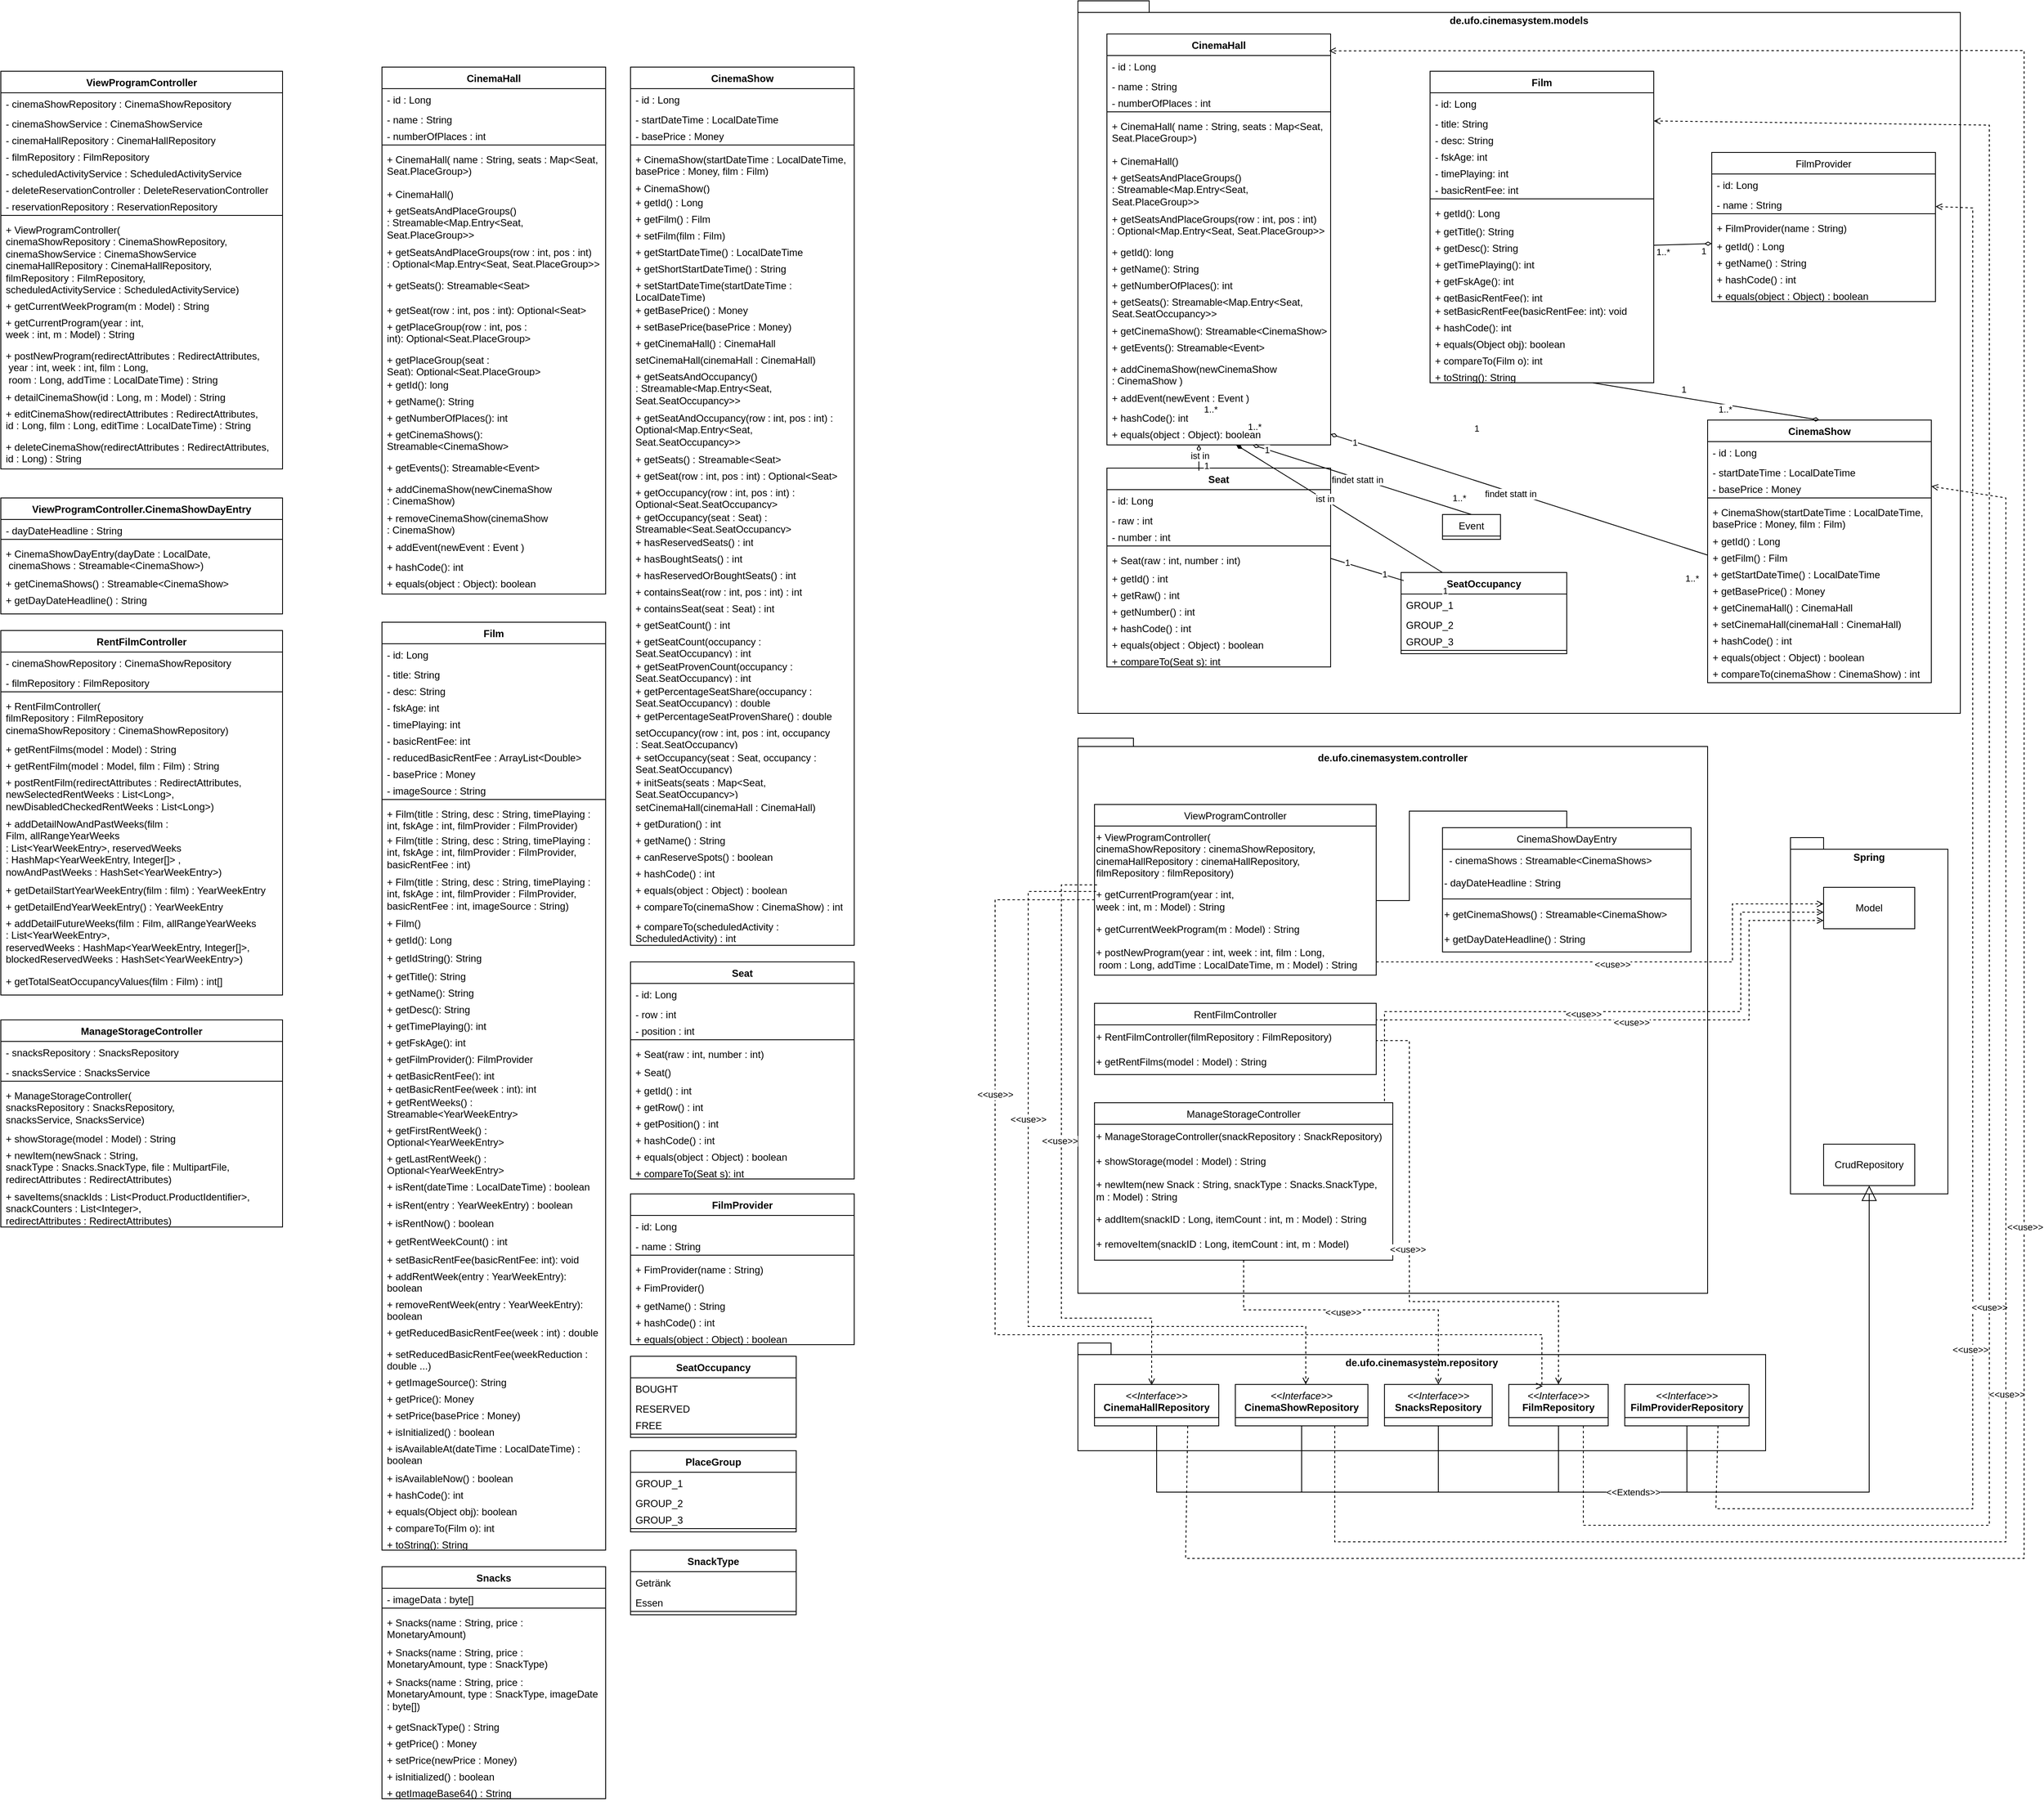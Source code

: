 <mxfile version="24.6.4" type="device">
  <diagram id="C5RBs43oDa-KdzZeNtuy" name="Page-1">
    <mxGraphModel dx="2175" dy="709" grid="1" gridSize="10" guides="1" tooltips="1" connect="1" arrows="1" fold="1" page="1" pageScale="1" pageWidth="827" pageHeight="1169" math="0" shadow="0">
      <root>
        <mxCell id="WIyWlLk6GJQsqaUBKTNV-0" />
        <mxCell id="WIyWlLk6GJQsqaUBKTNV-1" parent="WIyWlLk6GJQsqaUBKTNV-0" />
        <mxCell id="j9wG2tnD-Bj2alD1Jjqa-212" value="de.ufo.cinemasystem.controller" style="shape=folder;fontStyle=1;spacingTop=10;tabWidth=50;tabHeight=10;tabPosition=left;html=1;whiteSpace=wrap;verticalAlign=top;" parent="WIyWlLk6GJQsqaUBKTNV-1" vertex="1">
          <mxGeometry x="40" y="930" width="760" height="670" as="geometry" />
        </mxCell>
        <mxCell id="j9wG2tnD-Bj2alD1Jjqa-190" value="de.ufo.cinemasystem.repository" style="shape=folder;fontStyle=1;spacingTop=10;tabWidth=40;tabHeight=14;tabPosition=left;html=1;whiteSpace=wrap;align=center;verticalAlign=top;strokeColor=default;" parent="WIyWlLk6GJQsqaUBKTNV-1" vertex="1">
          <mxGeometry x="40" y="1660" width="830" height="130" as="geometry" />
        </mxCell>
        <mxCell id="j9wG2tnD-Bj2alD1Jjqa-152" value="de.ufo.cinemasystem.models" style="shape=folder;fontStyle=1;spacingTop=10;tabWidth=40;tabHeight=14;tabPosition=left;html=1;whiteSpace=wrap;align=center;verticalAlign=top;strokeColor=default;" parent="WIyWlLk6GJQsqaUBKTNV-1" vertex="1">
          <mxGeometry x="40" y="40" width="1065" height="860" as="geometry" />
        </mxCell>
        <mxCell id="zkfFHV4jXpPFQw0GAbJ--6" value="ViewProgramController" style="swimlane;fontStyle=0;align=center;verticalAlign=top;childLayout=stackLayout;horizontal=1;startSize=26;horizontalStack=0;resizeParent=1;resizeLast=0;collapsible=1;marginBottom=0;rounded=0;shadow=0;strokeWidth=1;" parent="WIyWlLk6GJQsqaUBKTNV-1" vertex="1">
          <mxGeometry x="60" y="1010" width="340" height="206" as="geometry">
            <mxRectangle x="130" y="380" width="160" height="26" as="alternateBounds" />
          </mxGeometry>
        </mxCell>
        <mxCell id="j9wG2tnD-Bj2alD1Jjqa-15" value="+ ViewProgramController(&lt;div&gt;cinemaShowRepository : cinemaShowRepository,&lt;/div&gt;&lt;div&gt;cinemaHallRepository : cinemaHallRepository,&lt;/div&gt;&lt;div&gt;filmRepository : filmRepository)&lt;/div&gt;" style="text;html=1;align=left;verticalAlign=middle;resizable=0;points=[];autosize=1;strokeColor=none;fillColor=none;" parent="zkfFHV4jXpPFQw0GAbJ--6" vertex="1">
          <mxGeometry y="26" width="340" height="70" as="geometry" />
        </mxCell>
        <mxCell id="j9wG2tnD-Bj2alD1Jjqa-0" value="+ getCurrentProgram(year : int,&amp;nbsp;&lt;div&gt;week : int, m : Model) : String&lt;/div&gt;" style="text;html=1;align=left;verticalAlign=middle;resizable=0;points=[];autosize=1;strokeColor=none;fillColor=none;" parent="zkfFHV4jXpPFQw0GAbJ--6" vertex="1">
          <mxGeometry y="96" width="340" height="40" as="geometry" />
        </mxCell>
        <mxCell id="j9wG2tnD-Bj2alD1Jjqa-14" value="+ getCurrentWeekProgram(m : Model) : String" style="text;html=1;align=left;verticalAlign=middle;resizable=0;points=[];autosize=1;strokeColor=none;fillColor=none;" parent="zkfFHV4jXpPFQw0GAbJ--6" vertex="1">
          <mxGeometry y="136" width="340" height="30" as="geometry" />
        </mxCell>
        <mxCell id="j9wG2tnD-Bj2alD1Jjqa-1" value="+ postNewProgram(year : int, week : int,&amp;nbsp;&lt;span style=&quot;background-color: initial;&quot;&gt;film : Long,&lt;/span&gt;&lt;div&gt;&lt;span style=&quot;background-color: initial;&quot;&gt;&amp;nbsp;room : Long, addTime : LocalDateTime, m : Model) : String&lt;/span&gt;&lt;/div&gt;" style="text;html=1;align=left;verticalAlign=middle;resizable=0;points=[];autosize=1;strokeColor=none;fillColor=none;" parent="zkfFHV4jXpPFQw0GAbJ--6" vertex="1">
          <mxGeometry y="166" width="340" height="40" as="geometry" />
        </mxCell>
        <mxCell id="zkfFHV4jXpPFQw0GAbJ--13" value="CinemaShowDayEntry" style="swimlane;fontStyle=0;align=center;verticalAlign=top;childLayout=stackLayout;horizontal=1;startSize=26;horizontalStack=0;resizeParent=1;resizeLast=0;collapsible=1;marginBottom=0;rounded=0;shadow=0;strokeWidth=1;" parent="WIyWlLk6GJQsqaUBKTNV-1" vertex="1">
          <mxGeometry x="480" y="1038" width="300" height="150" as="geometry">
            <mxRectangle x="340" y="380" width="170" height="26" as="alternateBounds" />
          </mxGeometry>
        </mxCell>
        <mxCell id="zkfFHV4jXpPFQw0GAbJ--14" value="- cinemaShows : Streamable&lt;CinemaShows&gt;" style="text;align=left;verticalAlign=top;spacingLeft=6;spacingRight=4;overflow=hidden;rotatable=0;points=[[0,0.5],[1,0.5]];portConstraint=eastwest;" parent="zkfFHV4jXpPFQw0GAbJ--13" vertex="1">
          <mxGeometry y="26" width="300" height="26" as="geometry" />
        </mxCell>
        <mxCell id="j9wG2tnD-Bj2alD1Jjqa-3" value="- dayDateHeadline : String" style="text;html=1;align=left;verticalAlign=middle;resizable=0;points=[];autosize=1;strokeColor=none;fillColor=none;" parent="zkfFHV4jXpPFQw0GAbJ--13" vertex="1">
          <mxGeometry y="52" width="300" height="30" as="geometry" />
        </mxCell>
        <mxCell id="zkfFHV4jXpPFQw0GAbJ--15" value="" style="line;html=1;strokeWidth=1;align=left;verticalAlign=middle;spacingTop=-1;spacingLeft=3;spacingRight=3;rotatable=0;labelPosition=right;points=[];portConstraint=eastwest;" parent="zkfFHV4jXpPFQw0GAbJ--13" vertex="1">
          <mxGeometry y="82" width="300" height="8" as="geometry" />
        </mxCell>
        <mxCell id="j9wG2tnD-Bj2alD1Jjqa-4" value="+ getCinemaShows() : Streamable&amp;lt;CinemaShow&amp;gt;" style="text;html=1;align=left;verticalAlign=middle;resizable=0;points=[];autosize=1;strokeColor=none;fillColor=none;" parent="zkfFHV4jXpPFQw0GAbJ--13" vertex="1">
          <mxGeometry y="90" width="300" height="30" as="geometry" />
        </mxCell>
        <mxCell id="j9wG2tnD-Bj2alD1Jjqa-5" value="+ getDayDateHeadline() : String" style="text;html=1;align=left;verticalAlign=middle;resizable=0;points=[];autosize=1;strokeColor=none;fillColor=none;" parent="zkfFHV4jXpPFQw0GAbJ--13" vertex="1">
          <mxGeometry y="120" width="300" height="30" as="geometry" />
        </mxCell>
        <mxCell id="j9wG2tnD-Bj2alD1Jjqa-7" value="RentFilmController" style="swimlane;fontStyle=0;align=center;verticalAlign=top;childLayout=stackLayout;horizontal=1;startSize=26;horizontalStack=0;resizeParent=1;resizeLast=0;collapsible=1;marginBottom=0;rounded=0;shadow=0;strokeWidth=1;" parent="WIyWlLk6GJQsqaUBKTNV-1" vertex="1">
          <mxGeometry x="60" y="1250" width="340" height="86" as="geometry">
            <mxRectangle x="130" y="380" width="160" height="26" as="alternateBounds" />
          </mxGeometry>
        </mxCell>
        <mxCell id="j9wG2tnD-Bj2alD1Jjqa-16" value="+ RentFilmController(filmRepository : FilmRepository)" style="text;html=1;align=left;verticalAlign=middle;resizable=0;points=[];autosize=1;strokeColor=none;fillColor=none;" parent="j9wG2tnD-Bj2alD1Jjqa-7" vertex="1">
          <mxGeometry y="26" width="340" height="30" as="geometry" />
        </mxCell>
        <mxCell id="j9wG2tnD-Bj2alD1Jjqa-8" value="+ getRentFilms(model : Model) : String" style="text;html=1;align=left;verticalAlign=middle;resizable=0;points=[];autosize=1;strokeColor=none;fillColor=none;" parent="j9wG2tnD-Bj2alD1Jjqa-7" vertex="1">
          <mxGeometry y="56" width="340" height="30" as="geometry" />
        </mxCell>
        <mxCell id="j9wG2tnD-Bj2alD1Jjqa-227" style="edgeStyle=orthogonalEdgeStyle;rounded=0;orthogonalLoop=1;jettySize=auto;html=1;dashed=1;endArrow=open;endFill=0;" parent="WIyWlLk6GJQsqaUBKTNV-1" source="j9wG2tnD-Bj2alD1Jjqa-11" target="j9wG2tnD-Bj2alD1Jjqa-187" edge="1">
          <mxGeometry relative="1" as="geometry">
            <Array as="points">
              <mxPoint x="240" y="1620" />
              <mxPoint x="475" y="1620" />
            </Array>
          </mxGeometry>
        </mxCell>
        <mxCell id="j9wG2tnD-Bj2alD1Jjqa-228" value="&amp;lt;&amp;lt;use&amp;gt;&amp;gt;" style="edgeLabel;html=1;align=center;verticalAlign=middle;resizable=0;points=[];" parent="j9wG2tnD-Bj2alD1Jjqa-227" vertex="1" connectable="0">
          <mxGeometry x="-0.069" y="-3" relative="1" as="geometry">
            <mxPoint x="1" as="offset" />
          </mxGeometry>
        </mxCell>
        <mxCell id="j9wG2tnD-Bj2alD1Jjqa-11" value="ManageStorageController" style="swimlane;fontStyle=0;align=center;verticalAlign=top;childLayout=stackLayout;horizontal=1;startSize=26;horizontalStack=0;resizeParent=1;resizeLast=0;collapsible=1;marginBottom=0;rounded=0;shadow=0;strokeWidth=1;" parent="WIyWlLk6GJQsqaUBKTNV-1" vertex="1">
          <mxGeometry x="60" y="1370" width="360" height="190" as="geometry">
            <mxRectangle x="130" y="380" width="160" height="26" as="alternateBounds" />
          </mxGeometry>
        </mxCell>
        <mxCell id="j9wG2tnD-Bj2alD1Jjqa-17" value="+ ManageStorageController(snackRepository : SnackRepository)" style="text;html=1;align=left;verticalAlign=middle;resizable=0;points=[];autosize=1;strokeColor=none;fillColor=none;" parent="j9wG2tnD-Bj2alD1Jjqa-11" vertex="1">
          <mxGeometry y="26" width="360" height="30" as="geometry" />
        </mxCell>
        <mxCell id="j9wG2tnD-Bj2alD1Jjqa-19" value="+ showStorage(model : Model) : String" style="text;html=1;align=left;verticalAlign=middle;resizable=0;points=[];autosize=1;strokeColor=none;fillColor=none;" parent="j9wG2tnD-Bj2alD1Jjqa-11" vertex="1">
          <mxGeometry y="56" width="360" height="30" as="geometry" />
        </mxCell>
        <mxCell id="j9wG2tnD-Bj2alD1Jjqa-20" value="+ newItem(new Snack : String, snackType : Snacks.SnackType,&lt;div&gt;m : Model) : String&lt;/div&gt;" style="text;html=1;align=left;verticalAlign=middle;resizable=0;points=[];autosize=1;strokeColor=none;fillColor=none;" parent="j9wG2tnD-Bj2alD1Jjqa-11" vertex="1">
          <mxGeometry y="86" width="360" height="40" as="geometry" />
        </mxCell>
        <mxCell id="j9wG2tnD-Bj2alD1Jjqa-21" value="+ addItem(snackID : Long, itemCount : int, m : Model) : String" style="text;html=1;align=left;verticalAlign=middle;resizable=0;points=[];autosize=1;strokeColor=none;fillColor=none;" parent="j9wG2tnD-Bj2alD1Jjqa-11" vertex="1">
          <mxGeometry y="126" width="360" height="30" as="geometry" />
        </mxCell>
        <mxCell id="j9wG2tnD-Bj2alD1Jjqa-22" value="+ removeItem(snackID : Long, itemCount : int, m : Model)" style="text;html=1;align=left;verticalAlign=middle;resizable=0;points=[];autosize=1;strokeColor=none;fillColor=none;" parent="j9wG2tnD-Bj2alD1Jjqa-11" vertex="1">
          <mxGeometry y="156" width="360" height="30" as="geometry" />
        </mxCell>
        <mxCell id="j9wG2tnD-Bj2alD1Jjqa-49" value="Film" style="swimlane;fontStyle=1;align=center;verticalAlign=top;childLayout=stackLayout;horizontal=1;startSize=26;horizontalStack=0;resizeParent=1;resizeParentMax=0;resizeLast=0;collapsible=1;marginBottom=0;whiteSpace=wrap;html=1;" parent="WIyWlLk6GJQsqaUBKTNV-1" vertex="1">
          <mxGeometry x="465" y="125" width="270" height="376" as="geometry" />
        </mxCell>
        <mxCell id="j9wG2tnD-Bj2alD1Jjqa-50" value="- id: Long" style="text;strokeColor=none;fillColor=none;align=left;verticalAlign=top;spacingLeft=4;spacingRight=4;overflow=hidden;rotatable=0;points=[[0,0.5],[1,0.5]];portConstraint=eastwest;whiteSpace=wrap;html=1;" parent="j9wG2tnD-Bj2alD1Jjqa-49" vertex="1">
          <mxGeometry y="26" width="270" height="24" as="geometry" />
        </mxCell>
        <mxCell id="j9wG2tnD-Bj2alD1Jjqa-51" value="- title: String" style="text;strokeColor=none;fillColor=none;align=left;verticalAlign=top;spacingLeft=4;spacingRight=4;overflow=hidden;rotatable=0;points=[[0,0.5],[1,0.5]];portConstraint=eastwest;whiteSpace=wrap;html=1;" parent="j9wG2tnD-Bj2alD1Jjqa-49" vertex="1">
          <mxGeometry y="50" width="270" height="20" as="geometry" />
        </mxCell>
        <mxCell id="j9wG2tnD-Bj2alD1Jjqa-52" value="- desc: String" style="text;strokeColor=none;fillColor=none;align=left;verticalAlign=top;spacingLeft=4;spacingRight=4;overflow=hidden;rotatable=0;points=[[0,0.5],[1,0.5]];portConstraint=eastwest;whiteSpace=wrap;html=1;" parent="j9wG2tnD-Bj2alD1Jjqa-49" vertex="1">
          <mxGeometry y="70" width="270" height="20" as="geometry" />
        </mxCell>
        <mxCell id="j9wG2tnD-Bj2alD1Jjqa-53" value="- fskAge: int" style="text;strokeColor=none;fillColor=none;align=left;verticalAlign=top;spacingLeft=4;spacingRight=4;overflow=hidden;rotatable=0;points=[[0,0.5],[1,0.5]];portConstraint=eastwest;whiteSpace=wrap;html=1;" parent="j9wG2tnD-Bj2alD1Jjqa-49" vertex="1">
          <mxGeometry y="90" width="270" height="20" as="geometry" />
        </mxCell>
        <mxCell id="j9wG2tnD-Bj2alD1Jjqa-54" value="- timePlaying: int" style="text;strokeColor=none;fillColor=none;align=left;verticalAlign=top;spacingLeft=4;spacingRight=4;overflow=hidden;rotatable=0;points=[[0,0.5],[1,0.5]];portConstraint=eastwest;whiteSpace=wrap;html=1;" parent="j9wG2tnD-Bj2alD1Jjqa-49" vertex="1">
          <mxGeometry y="110" width="270" height="20" as="geometry" />
        </mxCell>
        <mxCell id="j9wG2tnD-Bj2alD1Jjqa-55" value="- basicRentFee: int" style="text;strokeColor=none;fillColor=none;align=left;verticalAlign=top;spacingLeft=4;spacingRight=4;overflow=hidden;rotatable=0;points=[[0,0.5],[1,0.5]];portConstraint=eastwest;whiteSpace=wrap;html=1;" parent="j9wG2tnD-Bj2alD1Jjqa-49" vertex="1">
          <mxGeometry y="130" width="270" height="20" as="geometry" />
        </mxCell>
        <mxCell id="j9wG2tnD-Bj2alD1Jjqa-56" value="" style="line;strokeWidth=1;fillColor=none;align=left;verticalAlign=middle;spacingTop=-1;spacingLeft=3;spacingRight=3;rotatable=0;labelPosition=right;points=[];portConstraint=eastwest;strokeColor=inherit;" parent="j9wG2tnD-Bj2alD1Jjqa-49" vertex="1">
          <mxGeometry y="150" width="270" height="8" as="geometry" />
        </mxCell>
        <mxCell id="j9wG2tnD-Bj2alD1Jjqa-57" value="+ getId(): Long" style="text;strokeColor=none;fillColor=none;align=left;verticalAlign=top;spacingLeft=4;spacingRight=4;overflow=hidden;rotatable=0;points=[[0,0.5],[1,0.5]];portConstraint=eastwest;whiteSpace=wrap;html=1;" parent="j9wG2tnD-Bj2alD1Jjqa-49" vertex="1">
          <mxGeometry y="158" width="270" height="22" as="geometry" />
        </mxCell>
        <mxCell id="j9wG2tnD-Bj2alD1Jjqa-58" value="+ getTitle(): String" style="text;strokeColor=none;fillColor=none;align=left;verticalAlign=top;spacingLeft=4;spacingRight=4;overflow=hidden;rotatable=0;points=[[0,0.5],[1,0.5]];portConstraint=eastwest;whiteSpace=wrap;html=1;" parent="j9wG2tnD-Bj2alD1Jjqa-49" vertex="1">
          <mxGeometry y="180" width="270" height="20" as="geometry" />
        </mxCell>
        <mxCell id="j9wG2tnD-Bj2alD1Jjqa-59" value="+ getDesc(): String" style="text;strokeColor=none;fillColor=none;align=left;verticalAlign=top;spacingLeft=4;spacingRight=4;overflow=hidden;rotatable=0;points=[[0,0.5],[1,0.5]];portConstraint=eastwest;whiteSpace=wrap;html=1;" parent="j9wG2tnD-Bj2alD1Jjqa-49" vertex="1">
          <mxGeometry y="200" width="270" height="20" as="geometry" />
        </mxCell>
        <mxCell id="j9wG2tnD-Bj2alD1Jjqa-60" value="+ getTimePlaying(): int" style="text;strokeColor=none;fillColor=none;align=left;verticalAlign=top;spacingLeft=4;spacingRight=4;overflow=hidden;rotatable=0;points=[[0,0.5],[1,0.5]];portConstraint=eastwest;whiteSpace=wrap;html=1;" parent="j9wG2tnD-Bj2alD1Jjqa-49" vertex="1">
          <mxGeometry y="220" width="270" height="20" as="geometry" />
        </mxCell>
        <mxCell id="j9wG2tnD-Bj2alD1Jjqa-61" value="+ getFskAge(): int" style="text;strokeColor=none;fillColor=none;align=left;verticalAlign=top;spacingLeft=4;spacingRight=4;overflow=hidden;rotatable=0;points=[[0,0.5],[1,0.5]];portConstraint=eastwest;whiteSpace=wrap;html=1;" parent="j9wG2tnD-Bj2alD1Jjqa-49" vertex="1">
          <mxGeometry y="240" width="270" height="20" as="geometry" />
        </mxCell>
        <mxCell id="j9wG2tnD-Bj2alD1Jjqa-62" value="+ getBasicRentFee(): int" style="text;strokeColor=none;fillColor=none;align=left;verticalAlign=top;spacingLeft=4;spacingRight=4;overflow=hidden;rotatable=0;points=[[0,0.5],[1,0.5]];portConstraint=eastwest;whiteSpace=wrap;html=1;" parent="j9wG2tnD-Bj2alD1Jjqa-49" vertex="1">
          <mxGeometry y="260" width="270" height="16" as="geometry" />
        </mxCell>
        <mxCell id="j9wG2tnD-Bj2alD1Jjqa-63" value="+ setBasicRentFee(basicRentFee: int): void" style="text;strokeColor=none;fillColor=none;align=left;verticalAlign=top;spacingLeft=4;spacingRight=4;overflow=hidden;rotatable=0;points=[[0,0.5],[1,0.5]];portConstraint=eastwest;whiteSpace=wrap;html=1;" parent="j9wG2tnD-Bj2alD1Jjqa-49" vertex="1">
          <mxGeometry y="276" width="270" height="20" as="geometry" />
        </mxCell>
        <mxCell id="j9wG2tnD-Bj2alD1Jjqa-64" value="+ hashCode(): int" style="text;strokeColor=none;fillColor=none;align=left;verticalAlign=top;spacingLeft=4;spacingRight=4;overflow=hidden;rotatable=0;points=[[0,0.5],[1,0.5]];portConstraint=eastwest;whiteSpace=wrap;html=1;" parent="j9wG2tnD-Bj2alD1Jjqa-49" vertex="1">
          <mxGeometry y="296" width="270" height="20" as="geometry" />
        </mxCell>
        <mxCell id="j9wG2tnD-Bj2alD1Jjqa-65" value="+ equals(Object obj): boolean" style="text;strokeColor=none;fillColor=none;align=left;verticalAlign=top;spacingLeft=4;spacingRight=4;overflow=hidden;rotatable=0;points=[[0,0.5],[1,0.5]];portConstraint=eastwest;whiteSpace=wrap;html=1;" parent="j9wG2tnD-Bj2alD1Jjqa-49" vertex="1">
          <mxGeometry y="316" width="270" height="20" as="geometry" />
        </mxCell>
        <mxCell id="j9wG2tnD-Bj2alD1Jjqa-66" value="+ compareTo(Film o): int" style="text;strokeColor=none;fillColor=none;align=left;verticalAlign=top;spacingLeft=4;spacingRight=4;overflow=hidden;rotatable=0;points=[[0,0.5],[1,0.5]];portConstraint=eastwest;whiteSpace=wrap;html=1;" parent="j9wG2tnD-Bj2alD1Jjqa-49" vertex="1">
          <mxGeometry y="336" width="270" height="20" as="geometry" />
        </mxCell>
        <mxCell id="j9wG2tnD-Bj2alD1Jjqa-67" value="+ toString(): String" style="text;strokeColor=none;fillColor=none;align=left;verticalAlign=top;spacingLeft=4;spacingRight=4;overflow=hidden;rotatable=0;points=[[0,0.5],[1,0.5]];portConstraint=eastwest;whiteSpace=wrap;html=1;" parent="j9wG2tnD-Bj2alD1Jjqa-49" vertex="1">
          <mxGeometry y="356" width="270" height="20" as="geometry" />
        </mxCell>
        <mxCell id="j9wG2tnD-Bj2alD1Jjqa-68" value="&lt;span style=&quot;font-weight: 400; text-wrap: nowrap;&quot;&gt;FilmProvider&lt;/span&gt;" style="swimlane;fontStyle=1;align=center;verticalAlign=top;childLayout=stackLayout;horizontal=1;startSize=26;horizontalStack=0;resizeParent=1;resizeParentMax=0;resizeLast=0;collapsible=1;marginBottom=0;whiteSpace=wrap;html=1;" parent="WIyWlLk6GJQsqaUBKTNV-1" vertex="1">
          <mxGeometry x="805" y="223" width="270" height="180" as="geometry" />
        </mxCell>
        <mxCell id="j9wG2tnD-Bj2alD1Jjqa-69" value="- id: Long" style="text;strokeColor=none;fillColor=none;align=left;verticalAlign=top;spacingLeft=4;spacingRight=4;overflow=hidden;rotatable=0;points=[[0,0.5],[1,0.5]];portConstraint=eastwest;whiteSpace=wrap;html=1;" parent="j9wG2tnD-Bj2alD1Jjqa-68" vertex="1">
          <mxGeometry y="26" width="270" height="24" as="geometry" />
        </mxCell>
        <mxCell id="j9wG2tnD-Bj2alD1Jjqa-70" value="&lt;span style=&quot;text-wrap: nowrap;&quot;&gt;- name : String&lt;/span&gt;" style="text;strokeColor=none;fillColor=none;align=left;verticalAlign=top;spacingLeft=4;spacingRight=4;overflow=hidden;rotatable=0;points=[[0,0.5],[1,0.5]];portConstraint=eastwest;whiteSpace=wrap;html=1;" parent="j9wG2tnD-Bj2alD1Jjqa-68" vertex="1">
          <mxGeometry y="50" width="270" height="20" as="geometry" />
        </mxCell>
        <mxCell id="j9wG2tnD-Bj2alD1Jjqa-75" value="" style="line;strokeWidth=1;fillColor=none;align=left;verticalAlign=middle;spacingTop=-1;spacingLeft=3;spacingRight=3;rotatable=0;labelPosition=right;points=[];portConstraint=eastwest;strokeColor=inherit;" parent="j9wG2tnD-Bj2alD1Jjqa-68" vertex="1">
          <mxGeometry y="70" width="270" height="8" as="geometry" />
        </mxCell>
        <mxCell id="j9wG2tnD-Bj2alD1Jjqa-76" value="&lt;span style=&quot;text-wrap: nowrap;&quot;&gt;+ FilmProvider(name : String)&lt;/span&gt;" style="text;strokeColor=none;fillColor=none;align=left;verticalAlign=top;spacingLeft=4;spacingRight=4;overflow=hidden;rotatable=0;points=[[0,0.5],[1,0.5]];portConstraint=eastwest;whiteSpace=wrap;html=1;" parent="j9wG2tnD-Bj2alD1Jjqa-68" vertex="1">
          <mxGeometry y="78" width="270" height="22" as="geometry" />
        </mxCell>
        <mxCell id="j9wG2tnD-Bj2alD1Jjqa-77" value="&lt;span style=&quot;text-wrap: nowrap;&quot;&gt;+ getId() : Long&lt;/span&gt;" style="text;strokeColor=none;fillColor=none;align=left;verticalAlign=top;spacingLeft=4;spacingRight=4;overflow=hidden;rotatable=0;points=[[0,0.5],[1,0.5]];portConstraint=eastwest;whiteSpace=wrap;html=1;" parent="j9wG2tnD-Bj2alD1Jjqa-68" vertex="1">
          <mxGeometry y="100" width="270" height="20" as="geometry" />
        </mxCell>
        <mxCell id="j9wG2tnD-Bj2alD1Jjqa-78" value="&lt;span style=&quot;text-wrap: nowrap;&quot;&gt;+ getName() : String&lt;/span&gt;" style="text;strokeColor=none;fillColor=none;align=left;verticalAlign=top;spacingLeft=4;spacingRight=4;overflow=hidden;rotatable=0;points=[[0,0.5],[1,0.5]];portConstraint=eastwest;whiteSpace=wrap;html=1;" parent="j9wG2tnD-Bj2alD1Jjqa-68" vertex="1">
          <mxGeometry y="120" width="270" height="20" as="geometry" />
        </mxCell>
        <mxCell id="j9wG2tnD-Bj2alD1Jjqa-79" value="&lt;span style=&quot;text-wrap: nowrap;&quot;&gt;+ hashCode() : int&lt;/span&gt;" style="text;strokeColor=none;fillColor=none;align=left;verticalAlign=top;spacingLeft=4;spacingRight=4;overflow=hidden;rotatable=0;points=[[0,0.5],[1,0.5]];portConstraint=eastwest;whiteSpace=wrap;html=1;" parent="j9wG2tnD-Bj2alD1Jjqa-68" vertex="1">
          <mxGeometry y="140" width="270" height="20" as="geometry" />
        </mxCell>
        <mxCell id="j9wG2tnD-Bj2alD1Jjqa-80" value="&lt;span style=&quot;text-wrap: nowrap;&quot;&gt;+ equals(object : Object) : boolean&lt;/span&gt;" style="text;strokeColor=none;fillColor=none;align=left;verticalAlign=top;spacingLeft=4;spacingRight=4;overflow=hidden;rotatable=0;points=[[0,0.5],[1,0.5]];portConstraint=eastwest;whiteSpace=wrap;html=1;" parent="j9wG2tnD-Bj2alD1Jjqa-68" vertex="1">
          <mxGeometry y="160" width="270" height="20" as="geometry" />
        </mxCell>
        <mxCell id="j9wG2tnD-Bj2alD1Jjqa-91" value="CinemaHall" style="swimlane;fontStyle=1;align=center;verticalAlign=top;childLayout=stackLayout;horizontal=1;startSize=26;horizontalStack=0;resizeParent=1;resizeParentMax=0;resizeLast=0;collapsible=1;marginBottom=0;whiteSpace=wrap;html=1;" parent="WIyWlLk6GJQsqaUBKTNV-1" vertex="1">
          <mxGeometry x="75" y="80" width="270" height="496" as="geometry" />
        </mxCell>
        <mxCell id="j9wG2tnD-Bj2alD1Jjqa-92" value="- id : Long" style="text;strokeColor=none;fillColor=none;align=left;verticalAlign=top;spacingLeft=4;spacingRight=4;overflow=hidden;rotatable=0;points=[[0,0.5],[1,0.5]];portConstraint=eastwest;whiteSpace=wrap;html=1;" parent="j9wG2tnD-Bj2alD1Jjqa-91" vertex="1">
          <mxGeometry y="26" width="270" height="24" as="geometry" />
        </mxCell>
        <mxCell id="j9wG2tnD-Bj2alD1Jjqa-93" value="- name : String" style="text;strokeColor=none;fillColor=none;align=left;verticalAlign=top;spacingLeft=4;spacingRight=4;overflow=hidden;rotatable=0;points=[[0,0.5],[1,0.5]];portConstraint=eastwest;whiteSpace=wrap;html=1;" parent="j9wG2tnD-Bj2alD1Jjqa-91" vertex="1">
          <mxGeometry y="50" width="270" height="20" as="geometry" />
        </mxCell>
        <mxCell id="j9wG2tnD-Bj2alD1Jjqa-94" value="&lt;font face=&quot;ywTWA3tYlKPthzdufxkg&quot;&gt;-&lt;/font&gt;&lt;font face=&quot;Helvetica&quot;&gt;&amp;nbsp;numberOfPlaces : int&lt;/font&gt;" style="text;strokeColor=none;fillColor=none;align=left;verticalAlign=top;spacingLeft=4;spacingRight=4;overflow=hidden;rotatable=0;points=[[0,0.5],[1,0.5]];portConstraint=eastwest;whiteSpace=wrap;html=1;" parent="j9wG2tnD-Bj2alD1Jjqa-91" vertex="1">
          <mxGeometry y="70" width="270" height="20" as="geometry" />
        </mxCell>
        <mxCell id="j9wG2tnD-Bj2alD1Jjqa-98" value="" style="line;strokeWidth=1;fillColor=none;align=left;verticalAlign=middle;spacingTop=-1;spacingLeft=3;spacingRight=3;rotatable=0;labelPosition=right;points=[];portConstraint=eastwest;strokeColor=inherit;" parent="j9wG2tnD-Bj2alD1Jjqa-91" vertex="1">
          <mxGeometry y="90" width="270" height="8" as="geometry" />
        </mxCell>
        <mxCell id="j9wG2tnD-Bj2alD1Jjqa-99" value="+&amp;nbsp;CinemaHall( name :&amp;nbsp;String, seats : Map&amp;lt;Seat, Seat.PlaceGroup&amp;gt;)&lt;div&gt;&lt;br&gt;&lt;/div&gt;" style="text;strokeColor=none;fillColor=none;align=left;verticalAlign=top;spacingLeft=4;spacingRight=4;overflow=hidden;rotatable=0;points=[[0,0.5],[1,0.5]];portConstraint=eastwest;whiteSpace=wrap;html=1;" parent="j9wG2tnD-Bj2alD1Jjqa-91" vertex="1">
          <mxGeometry y="98" width="270" height="42" as="geometry" />
        </mxCell>
        <mxCell id="j9wG2tnD-Bj2alD1Jjqa-100" value="+&amp;nbsp;CinemaHall()" style="text;strokeColor=none;fillColor=none;align=left;verticalAlign=top;spacingLeft=4;spacingRight=4;overflow=hidden;rotatable=0;points=[[0,0.5],[1,0.5]];portConstraint=eastwest;whiteSpace=wrap;html=1;" parent="j9wG2tnD-Bj2alD1Jjqa-91" vertex="1">
          <mxGeometry y="140" width="270" height="20" as="geometry" />
        </mxCell>
        <mxCell id="CPUWAKYl9z688GiTzm30-58" value="+&amp;nbsp;getSeatsAndPlaceGroups() :&amp;nbsp;Streamable&amp;lt;Map.Entry&amp;lt;Seat, Seat.PlaceGroup&amp;gt;&amp;gt;" style="text;strokeColor=none;fillColor=none;align=left;verticalAlign=top;spacingLeft=4;spacingRight=4;overflow=hidden;rotatable=0;points=[[0,0.5],[1,0.5]];portConstraint=eastwest;whiteSpace=wrap;html=1;" parent="j9wG2tnD-Bj2alD1Jjqa-91" vertex="1">
          <mxGeometry y="160" width="270" height="50" as="geometry" />
        </mxCell>
        <mxCell id="CPUWAKYl9z688GiTzm30-57" value="+&amp;nbsp;getSeatsAndPlaceGroups(row : int, pos : int) :&amp;nbsp;Optional&amp;lt;Map.Entry&amp;lt;Seat, Seat.PlaceGroup&amp;gt;&amp;gt;" style="text;strokeColor=none;fillColor=none;align=left;verticalAlign=top;spacingLeft=4;spacingRight=4;overflow=hidden;rotatable=0;points=[[0,0.5],[1,0.5]];portConstraint=eastwest;whiteSpace=wrap;html=1;" parent="j9wG2tnD-Bj2alD1Jjqa-91" vertex="1">
          <mxGeometry y="210" width="270" height="40" as="geometry" />
        </mxCell>
        <mxCell id="j9wG2tnD-Bj2alD1Jjqa-101" value="+ getId(): long" style="text;strokeColor=none;fillColor=none;align=left;verticalAlign=top;spacingLeft=4;spacingRight=4;overflow=hidden;rotatable=0;points=[[0,0.5],[1,0.5]];portConstraint=eastwest;whiteSpace=wrap;html=1;" parent="j9wG2tnD-Bj2alD1Jjqa-91" vertex="1">
          <mxGeometry y="250" width="270" height="20" as="geometry" />
        </mxCell>
        <mxCell id="j9wG2tnD-Bj2alD1Jjqa-102" value="+ getName(): String" style="text;strokeColor=none;fillColor=none;align=left;verticalAlign=top;spacingLeft=4;spacingRight=4;overflow=hidden;rotatable=0;points=[[0,0.5],[1,0.5]];portConstraint=eastwest;whiteSpace=wrap;html=1;" parent="j9wG2tnD-Bj2alD1Jjqa-91" vertex="1">
          <mxGeometry y="270" width="270" height="20" as="geometry" />
        </mxCell>
        <mxCell id="j9wG2tnD-Bj2alD1Jjqa-103" value="+ getNumberOfPlaces(): int" style="text;strokeColor=none;fillColor=none;align=left;verticalAlign=top;spacingLeft=4;spacingRight=4;overflow=hidden;rotatable=0;points=[[0,0.5],[1,0.5]];portConstraint=eastwest;whiteSpace=wrap;html=1;" parent="j9wG2tnD-Bj2alD1Jjqa-91" vertex="1">
          <mxGeometry y="290" width="270" height="20" as="geometry" />
        </mxCell>
        <mxCell id="j9wG2tnD-Bj2alD1Jjqa-104" value="+&amp;nbsp;getSeats():&amp;nbsp;Streamable&amp;lt;Map.Entry&amp;lt;Seat,&lt;div&gt;Seat.SeatOccupancy&amp;gt;&amp;gt;&lt;/div&gt;" style="text;strokeColor=none;fillColor=none;align=left;verticalAlign=top;spacingLeft=4;spacingRight=4;overflow=hidden;rotatable=0;points=[[0,0.5],[1,0.5]];portConstraint=eastwest;whiteSpace=wrap;html=1;" parent="j9wG2tnD-Bj2alD1Jjqa-91" vertex="1">
          <mxGeometry y="310" width="270" height="35" as="geometry" />
        </mxCell>
        <mxCell id="j9wG2tnD-Bj2alD1Jjqa-105" value="+ getCinemaShow():&amp;nbsp;Streamable&amp;lt;CinemaShow&amp;gt;" style="text;strokeColor=none;fillColor=none;align=left;verticalAlign=top;spacingLeft=4;spacingRight=4;overflow=hidden;rotatable=0;points=[[0,0.5],[1,0.5]];portConstraint=eastwest;whiteSpace=wrap;html=1;" parent="j9wG2tnD-Bj2alD1Jjqa-91" vertex="1">
          <mxGeometry y="345" width="270" height="20" as="geometry" />
        </mxCell>
        <mxCell id="j9wG2tnD-Bj2alD1Jjqa-111" value="+&amp;nbsp;getEvents():&amp;nbsp;Streamable&amp;lt;Event&amp;gt;" style="text;strokeColor=none;fillColor=none;align=left;verticalAlign=top;spacingLeft=4;spacingRight=4;overflow=hidden;rotatable=0;points=[[0,0.5],[1,0.5]];portConstraint=eastwest;whiteSpace=wrap;html=1;" parent="j9wG2tnD-Bj2alD1Jjqa-91" vertex="1">
          <mxGeometry y="365" width="270" height="26" as="geometry" />
        </mxCell>
        <mxCell id="j9wG2tnD-Bj2alD1Jjqa-106" value="+&amp;nbsp;addCinemaShow(newCinemaShow :&amp;nbsp;CinemaShow )" style="text;strokeColor=none;fillColor=none;align=left;verticalAlign=top;spacingLeft=4;spacingRight=4;overflow=hidden;rotatable=0;points=[[0,0.5],[1,0.5]];portConstraint=eastwest;whiteSpace=wrap;html=1;" parent="j9wG2tnD-Bj2alD1Jjqa-91" vertex="1">
          <mxGeometry y="391" width="270" height="35" as="geometry" />
        </mxCell>
        <mxCell id="j9wG2tnD-Bj2alD1Jjqa-107" value="+&amp;nbsp;addEvent(newEvent :&amp;nbsp;Event&amp;nbsp;)" style="text;strokeColor=none;fillColor=none;align=left;verticalAlign=top;spacingLeft=4;spacingRight=4;overflow=hidden;rotatable=0;points=[[0,0.5],[1,0.5]];portConstraint=eastwest;whiteSpace=wrap;html=1;" parent="j9wG2tnD-Bj2alD1Jjqa-91" vertex="1">
          <mxGeometry y="426" width="270" height="24" as="geometry" />
        </mxCell>
        <mxCell id="j9wG2tnD-Bj2alD1Jjqa-108" value="+ hashCode(): int" style="text;strokeColor=none;fillColor=none;align=left;verticalAlign=top;spacingLeft=4;spacingRight=4;overflow=hidden;rotatable=0;points=[[0,0.5],[1,0.5]];portConstraint=eastwest;whiteSpace=wrap;html=1;" parent="j9wG2tnD-Bj2alD1Jjqa-91" vertex="1">
          <mxGeometry y="450" width="270" height="20" as="geometry" />
        </mxCell>
        <mxCell id="j9wG2tnD-Bj2alD1Jjqa-109" value="+ equals(object : Object): boolean" style="text;strokeColor=none;fillColor=none;align=left;verticalAlign=top;spacingLeft=4;spacingRight=4;overflow=hidden;rotatable=0;points=[[0,0.5],[1,0.5]];portConstraint=eastwest;whiteSpace=wrap;html=1;" parent="j9wG2tnD-Bj2alD1Jjqa-91" vertex="1">
          <mxGeometry y="470" width="270" height="26" as="geometry" />
        </mxCell>
        <mxCell id="j9wG2tnD-Bj2alD1Jjqa-112" value="CinemaShow" style="swimlane;fontStyle=1;align=center;verticalAlign=top;childLayout=stackLayout;horizontal=1;startSize=26;horizontalStack=0;resizeParent=1;resizeParentMax=0;resizeLast=0;collapsible=1;marginBottom=0;whiteSpace=wrap;html=1;" parent="WIyWlLk6GJQsqaUBKTNV-1" vertex="1">
          <mxGeometry x="800" y="546" width="270" height="317" as="geometry">
            <mxRectangle x="640" y="1456" width="110" height="30" as="alternateBounds" />
          </mxGeometry>
        </mxCell>
        <mxCell id="j9wG2tnD-Bj2alD1Jjqa-113" value="- id : Long" style="text;strokeColor=none;fillColor=none;align=left;verticalAlign=top;spacingLeft=4;spacingRight=4;overflow=hidden;rotatable=0;points=[[0,0.5],[1,0.5]];portConstraint=eastwest;whiteSpace=wrap;html=1;" parent="j9wG2tnD-Bj2alD1Jjqa-112" vertex="1">
          <mxGeometry y="26" width="270" height="24" as="geometry" />
        </mxCell>
        <mxCell id="j9wG2tnD-Bj2alD1Jjqa-114" value="- startDateTime : LocalDateTime" style="text;strokeColor=none;fillColor=none;align=left;verticalAlign=top;spacingLeft=4;spacingRight=4;overflow=hidden;rotatable=0;points=[[0,0.5],[1,0.5]];portConstraint=eastwest;whiteSpace=wrap;html=1;" parent="j9wG2tnD-Bj2alD1Jjqa-112" vertex="1">
          <mxGeometry y="50" width="270" height="20" as="geometry" />
        </mxCell>
        <mxCell id="j9wG2tnD-Bj2alD1Jjqa-115" value="- basePrice : Money" style="text;strokeColor=none;fillColor=none;align=left;verticalAlign=top;spacingLeft=4;spacingRight=4;overflow=hidden;rotatable=0;points=[[0,0.5],[1,0.5]];portConstraint=eastwest;whiteSpace=wrap;html=1;" parent="j9wG2tnD-Bj2alD1Jjqa-112" vertex="1">
          <mxGeometry y="70" width="270" height="20" as="geometry" />
        </mxCell>
        <mxCell id="j9wG2tnD-Bj2alD1Jjqa-120" value="" style="line;strokeWidth=1;fillColor=none;align=left;verticalAlign=middle;spacingTop=-1;spacingLeft=3;spacingRight=3;rotatable=0;labelPosition=right;points=[];portConstraint=eastwest;strokeColor=inherit;" parent="j9wG2tnD-Bj2alD1Jjqa-112" vertex="1">
          <mxGeometry y="90" width="270" height="8" as="geometry" />
        </mxCell>
        <mxCell id="j9wG2tnD-Bj2alD1Jjqa-121" value="+ CinemaShow(startDateTime : LocalDateTime,&lt;div&gt;basePrice : Money, film : Film)&lt;/div&gt;" style="text;strokeColor=none;fillColor=none;align=left;verticalAlign=top;spacingLeft=4;spacingRight=4;overflow=hidden;rotatable=0;points=[[0,0.5],[1,0.5]];portConstraint=eastwest;whiteSpace=wrap;html=1;" parent="j9wG2tnD-Bj2alD1Jjqa-112" vertex="1">
          <mxGeometry y="98" width="270" height="35" as="geometry" />
        </mxCell>
        <mxCell id="j9wG2tnD-Bj2alD1Jjqa-122" value="+ getId() : Long" style="text;strokeColor=none;fillColor=none;align=left;verticalAlign=top;spacingLeft=4;spacingRight=4;overflow=hidden;rotatable=0;points=[[0,0.5],[1,0.5]];portConstraint=eastwest;whiteSpace=wrap;html=1;" parent="j9wG2tnD-Bj2alD1Jjqa-112" vertex="1">
          <mxGeometry y="133" width="270" height="20" as="geometry" />
        </mxCell>
        <mxCell id="j9wG2tnD-Bj2alD1Jjqa-123" value="+ getFilm() : Film" style="text;strokeColor=none;fillColor=none;align=left;verticalAlign=top;spacingLeft=4;spacingRight=4;overflow=hidden;rotatable=0;points=[[0,0.5],[1,0.5]];portConstraint=eastwest;whiteSpace=wrap;html=1;" parent="j9wG2tnD-Bj2alD1Jjqa-112" vertex="1">
          <mxGeometry y="153" width="270" height="20" as="geometry" />
        </mxCell>
        <mxCell id="j9wG2tnD-Bj2alD1Jjqa-124" value="+ getStartDateTime() : LocalDateTime" style="text;strokeColor=none;fillColor=none;align=left;verticalAlign=top;spacingLeft=4;spacingRight=4;overflow=hidden;rotatable=0;points=[[0,0.5],[1,0.5]];portConstraint=eastwest;whiteSpace=wrap;html=1;" parent="j9wG2tnD-Bj2alD1Jjqa-112" vertex="1">
          <mxGeometry y="173" width="270" height="20" as="geometry" />
        </mxCell>
        <mxCell id="j9wG2tnD-Bj2alD1Jjqa-125" value="+ getBasePrice() : Money" style="text;strokeColor=none;fillColor=none;align=left;verticalAlign=top;spacingLeft=4;spacingRight=4;overflow=hidden;rotatable=0;points=[[0,0.5],[1,0.5]];portConstraint=eastwest;whiteSpace=wrap;html=1;" parent="j9wG2tnD-Bj2alD1Jjqa-112" vertex="1">
          <mxGeometry y="193" width="270" height="20" as="geometry" />
        </mxCell>
        <mxCell id="j9wG2tnD-Bj2alD1Jjqa-126" value="+ getCinemaHall() : CinemaHall" style="text;strokeColor=none;fillColor=none;align=left;verticalAlign=top;spacingLeft=4;spacingRight=4;overflow=hidden;rotatable=0;points=[[0,0.5],[1,0.5]];portConstraint=eastwest;whiteSpace=wrap;html=1;" parent="j9wG2tnD-Bj2alD1Jjqa-112" vertex="1">
          <mxGeometry y="213" width="270" height="20" as="geometry" />
        </mxCell>
        <mxCell id="j9wG2tnD-Bj2alD1Jjqa-127" value="+ setCinemaHall(cinemaHall : CinemaHall)" style="text;strokeColor=none;fillColor=none;align=left;verticalAlign=top;spacingLeft=4;spacingRight=4;overflow=hidden;rotatable=0;points=[[0,0.5],[1,0.5]];portConstraint=eastwest;whiteSpace=wrap;html=1;" parent="j9wG2tnD-Bj2alD1Jjqa-112" vertex="1">
          <mxGeometry y="233" width="270" height="20" as="geometry" />
        </mxCell>
        <mxCell id="j9wG2tnD-Bj2alD1Jjqa-128" value="+ hashCode() : int" style="text;strokeColor=none;fillColor=none;align=left;verticalAlign=top;spacingLeft=4;spacingRight=4;overflow=hidden;rotatable=0;points=[[0,0.5],[1,0.5]];portConstraint=eastwest;whiteSpace=wrap;html=1;" parent="j9wG2tnD-Bj2alD1Jjqa-112" vertex="1">
          <mxGeometry y="253" width="270" height="20" as="geometry" />
        </mxCell>
        <mxCell id="j9wG2tnD-Bj2alD1Jjqa-129" value="+ equals(object : Object) : boolean" style="text;strokeColor=none;fillColor=none;align=left;verticalAlign=top;spacingLeft=4;spacingRight=4;overflow=hidden;rotatable=0;points=[[0,0.5],[1,0.5]];portConstraint=eastwest;whiteSpace=wrap;html=1;" parent="j9wG2tnD-Bj2alD1Jjqa-112" vertex="1">
          <mxGeometry y="273" width="270" height="20" as="geometry" />
        </mxCell>
        <mxCell id="j9wG2tnD-Bj2alD1Jjqa-130" value="+ compareTo(cinemaShow : CinemaShow) : int" style="text;strokeColor=none;fillColor=none;align=left;verticalAlign=top;spacingLeft=4;spacingRight=4;overflow=hidden;rotatable=0;points=[[0,0.5],[1,0.5]];portConstraint=eastwest;whiteSpace=wrap;html=1;" parent="j9wG2tnD-Bj2alD1Jjqa-112" vertex="1">
          <mxGeometry y="293" width="270" height="24" as="geometry" />
        </mxCell>
        <mxCell id="j9wG2tnD-Bj2alD1Jjqa-133" value="Seat" style="swimlane;fontStyle=1;align=center;verticalAlign=top;childLayout=stackLayout;horizontal=1;startSize=26;horizontalStack=0;resizeParent=1;resizeParentMax=0;resizeLast=0;collapsible=1;marginBottom=0;whiteSpace=wrap;html=1;" parent="WIyWlLk6GJQsqaUBKTNV-1" vertex="1">
          <mxGeometry x="75" y="604" width="270" height="240" as="geometry" />
        </mxCell>
        <mxCell id="j9wG2tnD-Bj2alD1Jjqa-134" value="- id: Long" style="text;strokeColor=none;fillColor=none;align=left;verticalAlign=top;spacingLeft=4;spacingRight=4;overflow=hidden;rotatable=0;points=[[0,0.5],[1,0.5]];portConstraint=eastwest;whiteSpace=wrap;html=1;" parent="j9wG2tnD-Bj2alD1Jjqa-133" vertex="1">
          <mxGeometry y="26" width="270" height="24" as="geometry" />
        </mxCell>
        <mxCell id="j9wG2tnD-Bj2alD1Jjqa-135" value="- raw : int" style="text;strokeColor=none;fillColor=none;align=left;verticalAlign=top;spacingLeft=4;spacingRight=4;overflow=hidden;rotatable=0;points=[[0,0.5],[1,0.5]];portConstraint=eastwest;whiteSpace=wrap;html=1;" parent="j9wG2tnD-Bj2alD1Jjqa-133" vertex="1">
          <mxGeometry y="50" width="270" height="20" as="geometry" />
        </mxCell>
        <mxCell id="j9wG2tnD-Bj2alD1Jjqa-136" value="- number : int" style="text;strokeColor=none;fillColor=none;align=left;verticalAlign=top;spacingLeft=4;spacingRight=4;overflow=hidden;rotatable=0;points=[[0,0.5],[1,0.5]];portConstraint=eastwest;whiteSpace=wrap;html=1;" parent="j9wG2tnD-Bj2alD1Jjqa-133" vertex="1">
          <mxGeometry y="70" width="270" height="20" as="geometry" />
        </mxCell>
        <mxCell id="j9wG2tnD-Bj2alD1Jjqa-140" value="" style="line;strokeWidth=1;fillColor=none;align=left;verticalAlign=middle;spacingTop=-1;spacingLeft=3;spacingRight=3;rotatable=0;labelPosition=right;points=[];portConstraint=eastwest;strokeColor=inherit;" parent="j9wG2tnD-Bj2alD1Jjqa-133" vertex="1">
          <mxGeometry y="90" width="270" height="8" as="geometry" />
        </mxCell>
        <mxCell id="j9wG2tnD-Bj2alD1Jjqa-141" value="+ Seat(raw : int, number : int)" style="text;strokeColor=none;fillColor=none;align=left;verticalAlign=top;spacingLeft=4;spacingRight=4;overflow=hidden;rotatable=0;points=[[0,0.5],[1,0.5]];portConstraint=eastwest;whiteSpace=wrap;html=1;" parent="j9wG2tnD-Bj2alD1Jjqa-133" vertex="1">
          <mxGeometry y="98" width="270" height="22" as="geometry" />
        </mxCell>
        <mxCell id="j9wG2tnD-Bj2alD1Jjqa-144" value="+ getId() : int" style="text;strokeColor=none;fillColor=none;align=left;verticalAlign=top;spacingLeft=4;spacingRight=4;overflow=hidden;rotatable=0;points=[[0,0.5],[1,0.5]];portConstraint=eastwest;whiteSpace=wrap;html=1;" parent="j9wG2tnD-Bj2alD1Jjqa-133" vertex="1">
          <mxGeometry y="120" width="270" height="20" as="geometry" />
        </mxCell>
        <mxCell id="j9wG2tnD-Bj2alD1Jjqa-142" value="+ getRaw() : int" style="text;strokeColor=none;fillColor=none;align=left;verticalAlign=top;spacingLeft=4;spacingRight=4;overflow=hidden;rotatable=0;points=[[0,0.5],[1,0.5]];portConstraint=eastwest;whiteSpace=wrap;html=1;" parent="j9wG2tnD-Bj2alD1Jjqa-133" vertex="1">
          <mxGeometry y="140" width="270" height="20" as="geometry" />
        </mxCell>
        <mxCell id="j9wG2tnD-Bj2alD1Jjqa-143" value="+ getNumber() : int" style="text;strokeColor=none;fillColor=none;align=left;verticalAlign=top;spacingLeft=4;spacingRight=4;overflow=hidden;rotatable=0;points=[[0,0.5],[1,0.5]];portConstraint=eastwest;whiteSpace=wrap;html=1;" parent="j9wG2tnD-Bj2alD1Jjqa-133" vertex="1">
          <mxGeometry y="160" width="270" height="20" as="geometry" />
        </mxCell>
        <mxCell id="j9wG2tnD-Bj2alD1Jjqa-145" value="+ hashCode() : int" style="text;strokeColor=none;fillColor=none;align=left;verticalAlign=top;spacingLeft=4;spacingRight=4;overflow=hidden;rotatable=0;points=[[0,0.5],[1,0.5]];portConstraint=eastwest;whiteSpace=wrap;html=1;" parent="j9wG2tnD-Bj2alD1Jjqa-133" vertex="1">
          <mxGeometry y="180" width="270" height="20" as="geometry" />
        </mxCell>
        <mxCell id="j9wG2tnD-Bj2alD1Jjqa-146" value="+ equals(object : Object) : boolean" style="text;strokeColor=none;fillColor=none;align=left;verticalAlign=top;spacingLeft=4;spacingRight=4;overflow=hidden;rotatable=0;points=[[0,0.5],[1,0.5]];portConstraint=eastwest;whiteSpace=wrap;html=1;" parent="j9wG2tnD-Bj2alD1Jjqa-133" vertex="1">
          <mxGeometry y="200" width="270" height="20" as="geometry" />
        </mxCell>
        <mxCell id="j9wG2tnD-Bj2alD1Jjqa-150" value="+ compareTo(Seat s): int" style="text;strokeColor=none;fillColor=none;align=left;verticalAlign=top;spacingLeft=4;spacingRight=4;overflow=hidden;rotatable=0;points=[[0,0.5],[1,0.5]];portConstraint=eastwest;whiteSpace=wrap;html=1;" parent="j9wG2tnD-Bj2alD1Jjqa-133" vertex="1">
          <mxGeometry y="220" width="270" height="20" as="geometry" />
        </mxCell>
        <mxCell id="j9wG2tnD-Bj2alD1Jjqa-159" value="" style="endArrow=diamondThin;html=1;rounded=0;endFill=0;entryX=0.5;entryY=0;entryDx=0;entryDy=0;" parent="WIyWlLk6GJQsqaUBKTNV-1" source="j9wG2tnD-Bj2alD1Jjqa-67" target="j9wG2tnD-Bj2alD1Jjqa-112" edge="1">
          <mxGeometry width="50" height="50" relative="1" as="geometry">
            <mxPoint x="1080" y="1450" as="sourcePoint" />
            <mxPoint x="1130" y="1400" as="targetPoint" />
          </mxGeometry>
        </mxCell>
        <mxCell id="j9wG2tnD-Bj2alD1Jjqa-160" value="1" style="edgeLabel;html=1;align=center;verticalAlign=middle;resizable=0;points=[];" parent="j9wG2tnD-Bj2alD1Jjqa-159" vertex="1" connectable="0">
          <mxGeometry x="-0.244" y="1" relative="1" as="geometry">
            <mxPoint x="6" y="-8" as="offset" />
          </mxGeometry>
        </mxCell>
        <mxCell id="j9wG2tnD-Bj2alD1Jjqa-161" value="1..*" style="edgeLabel;html=1;align=center;verticalAlign=middle;resizable=0;points=[];" parent="j9wG2tnD-Bj2alD1Jjqa-159" vertex="1" connectable="0">
          <mxGeometry x="0.067" relative="1" as="geometry">
            <mxPoint x="14" y="8" as="offset" />
          </mxGeometry>
        </mxCell>
        <mxCell id="j9wG2tnD-Bj2alD1Jjqa-162" value="" style="endArrow=diamondThin;html=1;rounded=0;endFill=0;entryX=0.411;entryY=1;entryDx=0;entryDy=0;entryPerimeter=0;exitX=0.411;exitY=0.013;exitDx=0;exitDy=0;exitPerimeter=0;" parent="WIyWlLk6GJQsqaUBKTNV-1" source="j9wG2tnD-Bj2alD1Jjqa-133" target="j9wG2tnD-Bj2alD1Jjqa-109" edge="1">
          <mxGeometry width="50" height="50" relative="1" as="geometry">
            <mxPoint x="380" y="1470" as="sourcePoint" />
            <mxPoint x="370" y="1501" as="targetPoint" />
          </mxGeometry>
        </mxCell>
        <mxCell id="j9wG2tnD-Bj2alD1Jjqa-163" value="1..*" style="edgeLabel;html=1;align=center;verticalAlign=middle;resizable=0;points=[];" parent="j9wG2tnD-Bj2alD1Jjqa-162" vertex="1" connectable="0">
          <mxGeometry x="-0.244" y="1" relative="1" as="geometry">
            <mxPoint x="15" y="-62" as="offset" />
          </mxGeometry>
        </mxCell>
        <mxCell id="j9wG2tnD-Bj2alD1Jjqa-165" value="1" style="edgeLabel;html=1;align=center;verticalAlign=middle;resizable=0;points=[];" parent="j9wG2tnD-Bj2alD1Jjqa-162" vertex="1" connectable="0">
          <mxGeometry x="-0.276" y="-3" relative="1" as="geometry">
            <mxPoint x="6" y="5" as="offset" />
          </mxGeometry>
        </mxCell>
        <mxCell id="j9wG2tnD-Bj2alD1Jjqa-166" value="ist in" style="edgeLabel;html=1;align=center;verticalAlign=middle;resizable=0;points=[];" parent="j9wG2tnD-Bj2alD1Jjqa-162" vertex="1" connectable="0">
          <mxGeometry x="0.149" y="-1" relative="1" as="geometry">
            <mxPoint as="offset" />
          </mxGeometry>
        </mxCell>
        <mxCell id="j9wG2tnD-Bj2alD1Jjqa-167" value="" style="endArrow=diamondThin;html=1;rounded=0;endFill=0;exitX=0;exitY=0.5;exitDx=0;exitDy=0;entryX=1;entryY=0.5;entryDx=0;entryDy=0;" parent="WIyWlLk6GJQsqaUBKTNV-1" source="j9wG2tnD-Bj2alD1Jjqa-123" target="j9wG2tnD-Bj2alD1Jjqa-109" edge="1">
          <mxGeometry width="50" height="50" relative="1" as="geometry">
            <mxPoint x="785" y="1421" as="sourcePoint" />
            <mxPoint x="785" y="1466" as="targetPoint" />
          </mxGeometry>
        </mxCell>
        <mxCell id="j9wG2tnD-Bj2alD1Jjqa-168" value="1..*" style="edgeLabel;html=1;align=center;verticalAlign=middle;resizable=0;points=[];" parent="j9wG2tnD-Bj2alD1Jjqa-167" vertex="1" connectable="0">
          <mxGeometry x="-0.244" y="1" relative="1" as="geometry">
            <mxPoint x="153" y="82" as="offset" />
          </mxGeometry>
        </mxCell>
        <mxCell id="j9wG2tnD-Bj2alD1Jjqa-169" value="1" style="edgeLabel;html=1;align=center;verticalAlign=middle;resizable=0;points=[];" parent="j9wG2tnD-Bj2alD1Jjqa-167" vertex="1" connectable="0">
          <mxGeometry x="0.067" relative="1" as="geometry">
            <mxPoint x="-36" y="-75" as="offset" />
          </mxGeometry>
        </mxCell>
        <mxCell id="j9wG2tnD-Bj2alD1Jjqa-170" value="findet statt in" style="edgeLabel;html=1;align=center;verticalAlign=middle;resizable=0;points=[];" parent="j9wG2tnD-Bj2alD1Jjqa-167" vertex="1" connectable="0">
          <mxGeometry x="0.044" y="2" relative="1" as="geometry">
            <mxPoint as="offset" />
          </mxGeometry>
        </mxCell>
        <mxCell id="CPUWAKYl9z688GiTzm30-41" value="1" style="edgeLabel;html=1;align=center;verticalAlign=middle;resizable=0;points=[];" parent="j9wG2tnD-Bj2alD1Jjqa-167" vertex="1" connectable="0">
          <mxGeometry x="0.873" relative="1" as="geometry">
            <mxPoint as="offset" />
          </mxGeometry>
        </mxCell>
        <mxCell id="j9wG2tnD-Bj2alD1Jjqa-171" value="" style="endArrow=diamondThin;html=1;rounded=0;endFill=0;entryX=0;entryY=0.5;entryDx=0;entryDy=0;exitX=1;exitY=0.5;exitDx=0;exitDy=0;" parent="WIyWlLk6GJQsqaUBKTNV-1" source="j9wG2tnD-Bj2alD1Jjqa-59" target="j9wG2tnD-Bj2alD1Jjqa-77" edge="1">
          <mxGeometry width="50" height="50" relative="1" as="geometry">
            <mxPoint x="1010" y="1411" as="sourcePoint" />
            <mxPoint x="1010" y="1456" as="targetPoint" />
          </mxGeometry>
        </mxCell>
        <mxCell id="j9wG2tnD-Bj2alD1Jjqa-172" value="1..*" style="edgeLabel;html=1;align=center;verticalAlign=middle;resizable=0;points=[];" parent="j9wG2tnD-Bj2alD1Jjqa-171" vertex="1" connectable="0">
          <mxGeometry x="-0.244" y="1" relative="1" as="geometry">
            <mxPoint x="-16" y="10" as="offset" />
          </mxGeometry>
        </mxCell>
        <mxCell id="j9wG2tnD-Bj2alD1Jjqa-173" value="1" style="edgeLabel;html=1;align=center;verticalAlign=middle;resizable=0;points=[];" parent="j9wG2tnD-Bj2alD1Jjqa-171" vertex="1" connectable="0">
          <mxGeometry x="0.067" relative="1" as="geometry">
            <mxPoint x="22" y="8" as="offset" />
          </mxGeometry>
        </mxCell>
        <mxCell id="j9wG2tnD-Bj2alD1Jjqa-174" value="&lt;span style=&quot;font-weight: normal;&quot;&gt;&lt;i&gt;&amp;lt;&amp;lt;Interface&amp;gt;&amp;gt;&lt;/i&gt;&lt;/span&gt;&lt;div&gt;CinemaHallRepository&lt;/div&gt;" style="swimlane;fontStyle=1;align=center;verticalAlign=top;childLayout=stackLayout;horizontal=1;startSize=40;horizontalStack=0;resizeParent=1;resizeParentMax=0;resizeLast=0;collapsible=1;marginBottom=0;whiteSpace=wrap;html=1;" parent="WIyWlLk6GJQsqaUBKTNV-1" vertex="1">
          <mxGeometry x="60" y="1710" width="150" height="50" as="geometry">
            <mxRectangle x="430" y="1880" width="160" height="40" as="alternateBounds" />
          </mxGeometry>
        </mxCell>
        <mxCell id="j9wG2tnD-Bj2alD1Jjqa-221" style="edgeStyle=orthogonalEdgeStyle;rounded=0;orthogonalLoop=1;jettySize=auto;html=1;exitX=0.5;exitY=1;exitDx=0;exitDy=0;" parent="WIyWlLk6GJQsqaUBKTNV-1" source="j9wG2tnD-Bj2alD1Jjqa-186" target="j9wG2tnD-Bj2alD1Jjqa-194" edge="1">
          <mxGeometry relative="1" as="geometry">
            <Array as="points">
              <mxPoint x="310" y="1840" />
              <mxPoint x="995" y="1840" />
            </Array>
          </mxGeometry>
        </mxCell>
        <mxCell id="j9wG2tnD-Bj2alD1Jjqa-186" value="&lt;span style=&quot;font-weight: normal;&quot;&gt;&lt;i&gt;&amp;lt;&amp;lt;Interface&amp;gt;&amp;gt;&lt;/i&gt;&lt;/span&gt;&lt;div&gt;CinemaShowRepository&lt;/div&gt;" style="swimlane;fontStyle=1;align=center;verticalAlign=top;childLayout=stackLayout;horizontal=1;startSize=40;horizontalStack=0;resizeParent=1;resizeParentMax=0;resizeLast=0;collapsible=1;marginBottom=0;whiteSpace=wrap;html=1;" parent="WIyWlLk6GJQsqaUBKTNV-1" vertex="1">
          <mxGeometry x="230" y="1710" width="160" height="50" as="geometry">
            <mxRectangle x="430" y="1880" width="160" height="40" as="alternateBounds" />
          </mxGeometry>
        </mxCell>
        <mxCell id="j9wG2tnD-Bj2alD1Jjqa-222" style="edgeStyle=orthogonalEdgeStyle;rounded=0;orthogonalLoop=1;jettySize=auto;html=1;exitX=0.5;exitY=1;exitDx=0;exitDy=0;" parent="WIyWlLk6GJQsqaUBKTNV-1" source="j9wG2tnD-Bj2alD1Jjqa-187" target="j9wG2tnD-Bj2alD1Jjqa-194" edge="1">
          <mxGeometry relative="1" as="geometry">
            <Array as="points">
              <mxPoint x="475" y="1840" />
              <mxPoint x="995" y="1840" />
            </Array>
          </mxGeometry>
        </mxCell>
        <mxCell id="j9wG2tnD-Bj2alD1Jjqa-187" value="&lt;span style=&quot;font-weight: normal;&quot;&gt;&lt;i&gt;&amp;lt;&amp;lt;Interface&amp;gt;&amp;gt;&lt;/i&gt;&lt;/span&gt;&lt;div&gt;SnacksRepository&lt;/div&gt;" style="swimlane;fontStyle=1;align=center;verticalAlign=top;childLayout=stackLayout;horizontal=1;startSize=40;horizontalStack=0;resizeParent=1;resizeParentMax=0;resizeLast=0;collapsible=1;marginBottom=0;whiteSpace=wrap;html=1;" parent="WIyWlLk6GJQsqaUBKTNV-1" vertex="1">
          <mxGeometry x="410" y="1710" width="130" height="50" as="geometry">
            <mxRectangle x="430" y="1880" width="160" height="40" as="alternateBounds" />
          </mxGeometry>
        </mxCell>
        <mxCell id="j9wG2tnD-Bj2alD1Jjqa-223" style="edgeStyle=orthogonalEdgeStyle;rounded=0;orthogonalLoop=1;jettySize=auto;html=1;exitX=0.5;exitY=1;exitDx=0;exitDy=0;" parent="WIyWlLk6GJQsqaUBKTNV-1" source="j9wG2tnD-Bj2alD1Jjqa-188" target="j9wG2tnD-Bj2alD1Jjqa-194" edge="1">
          <mxGeometry relative="1" as="geometry">
            <Array as="points">
              <mxPoint x="620" y="1840" />
              <mxPoint x="995" y="1840" />
            </Array>
          </mxGeometry>
        </mxCell>
        <mxCell id="j9wG2tnD-Bj2alD1Jjqa-188" value="&lt;span style=&quot;font-weight: normal;&quot;&gt;&lt;i&gt;&amp;lt;&amp;lt;Interface&amp;gt;&amp;gt;&lt;/i&gt;&lt;/span&gt;&lt;div&gt;FilmRepository&lt;/div&gt;" style="swimlane;fontStyle=1;align=center;verticalAlign=top;childLayout=stackLayout;horizontal=1;startSize=40;horizontalStack=0;resizeParent=1;resizeParentMax=0;resizeLast=0;collapsible=1;marginBottom=0;whiteSpace=wrap;html=1;" parent="WIyWlLk6GJQsqaUBKTNV-1" vertex="1">
          <mxGeometry x="560" y="1710" width="120" height="50" as="geometry">
            <mxRectangle x="430" y="1880" width="160" height="40" as="alternateBounds" />
          </mxGeometry>
        </mxCell>
        <mxCell id="j9wG2tnD-Bj2alD1Jjqa-224" style="edgeStyle=orthogonalEdgeStyle;rounded=0;orthogonalLoop=1;jettySize=auto;html=1;exitX=0.5;exitY=1;exitDx=0;exitDy=0;entryX=0.5;entryY=1;entryDx=0;entryDy=0;" parent="WIyWlLk6GJQsqaUBKTNV-1" source="j9wG2tnD-Bj2alD1Jjqa-189" target="j9wG2tnD-Bj2alD1Jjqa-194" edge="1">
          <mxGeometry relative="1" as="geometry">
            <Array as="points">
              <mxPoint x="775" y="1840" />
              <mxPoint x="995" y="1840" />
            </Array>
          </mxGeometry>
        </mxCell>
        <mxCell id="j9wG2tnD-Bj2alD1Jjqa-189" value="&lt;span style=&quot;font-weight: normal;&quot;&gt;&lt;i&gt;&amp;lt;&amp;lt;Interface&amp;gt;&amp;gt;&lt;/i&gt;&lt;/span&gt;&lt;div&gt;FilmProviderRepository&lt;/div&gt;" style="swimlane;fontStyle=1;align=center;verticalAlign=top;childLayout=stackLayout;horizontal=1;startSize=40;horizontalStack=0;resizeParent=1;resizeParentMax=0;resizeLast=0;collapsible=1;marginBottom=0;whiteSpace=wrap;html=1;" parent="WIyWlLk6GJQsqaUBKTNV-1" vertex="1">
          <mxGeometry x="700" y="1710" width="150" height="50" as="geometry">
            <mxRectangle x="430" y="1880" width="160" height="40" as="alternateBounds" />
          </mxGeometry>
        </mxCell>
        <mxCell id="j9wG2tnD-Bj2alD1Jjqa-193" value="Spring" style="shape=folder;fontStyle=1;spacingTop=10;tabWidth=40;tabHeight=14;tabPosition=left;html=1;whiteSpace=wrap;align=center;verticalAlign=top;strokeColor=default;" parent="WIyWlLk6GJQsqaUBKTNV-1" vertex="1">
          <mxGeometry x="900" y="1050" width="190" height="430" as="geometry" />
        </mxCell>
        <mxCell id="j9wG2tnD-Bj2alD1Jjqa-194" value="CrudRepository" style="html=1;whiteSpace=wrap;" parent="WIyWlLk6GJQsqaUBKTNV-1" vertex="1">
          <mxGeometry x="940" y="1420" width="110" height="50" as="geometry" />
        </mxCell>
        <mxCell id="j9wG2tnD-Bj2alD1Jjqa-213" value="" style="edgeStyle=orthogonalEdgeStyle;rounded=0;orthogonalLoop=1;jettySize=auto;html=1;exitX=0.5;exitY=0;exitDx=0;exitDy=0;startArrow=none;startFill=0;endArrow=none;endFill=0;" parent="WIyWlLk6GJQsqaUBKTNV-1" source="zkfFHV4jXpPFQw0GAbJ--13" target="j9wG2tnD-Bj2alD1Jjqa-0" edge="1">
          <mxGeometry relative="1" as="geometry">
            <mxPoint x="210" y="1040" as="sourcePoint" />
            <mxPoint x="390" y="1093" as="targetPoint" />
          </mxGeometry>
        </mxCell>
        <mxCell id="j9wG2tnD-Bj2alD1Jjqa-216" value="&amp;lt;&amp;lt;Extends&amp;gt;&amp;gt;" style="endArrow=block;endSize=16;endFill=0;html=1;rounded=0;edgeStyle=orthogonalEdgeStyle;" parent="WIyWlLk6GJQsqaUBKTNV-1" source="j9wG2tnD-Bj2alD1Jjqa-174" target="j9wG2tnD-Bj2alD1Jjqa-194" edge="1">
          <mxGeometry width="160" relative="1" as="geometry">
            <mxPoint x="110" y="1640" as="sourcePoint" />
            <mxPoint x="670" y="1878" as="targetPoint" />
            <Array as="points">
              <mxPoint x="135" y="1840" />
              <mxPoint x="995" y="1840" />
            </Array>
          </mxGeometry>
        </mxCell>
        <mxCell id="j9wG2tnD-Bj2alD1Jjqa-229" style="edgeStyle=orthogonalEdgeStyle;rounded=0;orthogonalLoop=1;jettySize=auto;html=1;dashed=1;endArrow=open;endFill=0;exitX=1;exitY=0.867;exitDx=0;exitDy=0;exitPerimeter=0;" parent="WIyWlLk6GJQsqaUBKTNV-1" source="j9wG2tnD-Bj2alD1Jjqa-16" target="j9wG2tnD-Bj2alD1Jjqa-188" edge="1">
          <mxGeometry relative="1" as="geometry">
            <mxPoint x="390.0" y="1294.99" as="sourcePoint" />
            <mxPoint x="607.96" y="1710" as="targetPoint" />
            <Array as="points">
              <mxPoint x="400" y="1295" />
              <mxPoint x="440" y="1295" />
              <mxPoint x="440" y="1610" />
              <mxPoint x="620" y="1610" />
            </Array>
          </mxGeometry>
        </mxCell>
        <mxCell id="j9wG2tnD-Bj2alD1Jjqa-230" value="&amp;lt;&amp;lt;use&amp;gt;&amp;gt;" style="edgeLabel;html=1;align=center;verticalAlign=middle;resizable=0;points=[];" parent="j9wG2tnD-Bj2alD1Jjqa-229" vertex="1" connectable="0">
          <mxGeometry x="-0.069" y="-3" relative="1" as="geometry">
            <mxPoint x="1" as="offset" />
          </mxGeometry>
        </mxCell>
        <mxCell id="j9wG2tnD-Bj2alD1Jjqa-231" style="edgeStyle=orthogonalEdgeStyle;rounded=0;orthogonalLoop=1;jettySize=auto;html=1;dashed=1;endArrow=open;endFill=0;exitX=0.009;exitY=0.025;exitDx=0;exitDy=0;exitPerimeter=0;entryX=0.46;entryY=0.02;entryDx=0;entryDy=0;entryPerimeter=0;" parent="WIyWlLk6GJQsqaUBKTNV-1" source="j9wG2tnD-Bj2alD1Jjqa-0" target="j9wG2tnD-Bj2alD1Jjqa-174" edge="1">
          <mxGeometry relative="1" as="geometry">
            <mxPoint x="-161.0" y="1176" as="sourcePoint" />
            <mxPoint x="413.08" y="1784" as="targetPoint" />
            <Array as="points">
              <mxPoint x="20" y="1107" />
              <mxPoint x="20" y="1630" />
              <mxPoint x="129" y="1630" />
            </Array>
          </mxGeometry>
        </mxCell>
        <mxCell id="j9wG2tnD-Bj2alD1Jjqa-232" value="&amp;lt;&amp;lt;use&amp;gt;&amp;gt;" style="edgeLabel;html=1;align=center;verticalAlign=middle;resizable=0;points=[];" parent="j9wG2tnD-Bj2alD1Jjqa-231" vertex="1" connectable="0">
          <mxGeometry x="-0.069" y="-3" relative="1" as="geometry">
            <mxPoint x="1" as="offset" />
          </mxGeometry>
        </mxCell>
        <mxCell id="j9wG2tnD-Bj2alD1Jjqa-236" style="edgeStyle=orthogonalEdgeStyle;rounded=0;orthogonalLoop=1;jettySize=auto;html=1;dashed=1;endArrow=open;endFill=0;exitX=0.006;exitY=0.225;exitDx=0;exitDy=0;exitPerimeter=0;" parent="WIyWlLk6GJQsqaUBKTNV-1" source="j9wG2tnD-Bj2alD1Jjqa-0" target="j9wG2tnD-Bj2alD1Jjqa-186" edge="1">
          <mxGeometry relative="1" as="geometry">
            <mxPoint x="63" y="1290" as="sourcePoint" />
            <mxPoint x="129" y="1894" as="targetPoint" />
            <Array as="points">
              <mxPoint x="-20" y="1115" />
              <mxPoint x="-20" y="1640" />
              <mxPoint x="315" y="1640" />
            </Array>
          </mxGeometry>
        </mxCell>
        <mxCell id="j9wG2tnD-Bj2alD1Jjqa-238" value="&amp;lt;&amp;lt;use&amp;gt;&amp;gt;" style="edgeLabel;html=1;align=center;verticalAlign=middle;resizable=0;points=[];" parent="j9wG2tnD-Bj2alD1Jjqa-236" vertex="1" connectable="0">
          <mxGeometry x="-0.478" relative="1" as="geometry">
            <mxPoint y="93" as="offset" />
          </mxGeometry>
        </mxCell>
        <mxCell id="j9wG2tnD-Bj2alD1Jjqa-239" style="edgeStyle=orthogonalEdgeStyle;rounded=0;orthogonalLoop=1;jettySize=auto;html=1;dashed=1;endArrow=open;endFill=0;entryX=0.342;entryY=0.04;entryDx=0;entryDy=0;entryPerimeter=0;" parent="WIyWlLk6GJQsqaUBKTNV-1" source="j9wG2tnD-Bj2alD1Jjqa-0" target="j9wG2tnD-Bj2alD1Jjqa-188" edge="1">
          <mxGeometry relative="1" as="geometry">
            <mxPoint x="22" y="1125" as="sourcePoint" />
            <mxPoint x="275" y="1720" as="targetPoint" />
            <Array as="points">
              <mxPoint x="-60" y="1125" />
              <mxPoint x="-60" y="1650" />
              <mxPoint x="600" y="1650" />
            </Array>
          </mxGeometry>
        </mxCell>
        <mxCell id="j9wG2tnD-Bj2alD1Jjqa-240" value="&amp;lt;&amp;lt;use&amp;gt;&amp;gt;" style="edgeLabel;html=1;align=center;verticalAlign=middle;resizable=0;points=[];" parent="j9wG2tnD-Bj2alD1Jjqa-239" vertex="1" connectable="0">
          <mxGeometry x="-0.478" relative="1" as="geometry">
            <mxPoint y="-2" as="offset" />
          </mxGeometry>
        </mxCell>
        <mxCell id="j9wG2tnD-Bj2alD1Jjqa-241" value="Model" style="html=1;whiteSpace=wrap;" parent="WIyWlLk6GJQsqaUBKTNV-1" vertex="1">
          <mxGeometry x="940" y="1110" width="110" height="50" as="geometry" />
        </mxCell>
        <mxCell id="j9wG2tnD-Bj2alD1Jjqa-243" style="edgeStyle=orthogonalEdgeStyle;rounded=0;orthogonalLoop=1;jettySize=auto;html=1;dashed=1;endArrow=open;endFill=0;exitX=1;exitY=0.25;exitDx=0;exitDy=0;" parent="WIyWlLk6GJQsqaUBKTNV-1" source="j9wG2tnD-Bj2alD1Jjqa-7" target="j9wG2tnD-Bj2alD1Jjqa-241" edge="1">
          <mxGeometry relative="1" as="geometry">
            <mxPoint x="412" y="1305" as="sourcePoint" />
            <mxPoint x="630" y="1720" as="targetPoint" />
            <Array as="points">
              <mxPoint x="400" y="1270" />
              <mxPoint x="850" y="1270" />
              <mxPoint x="850" y="1150" />
            </Array>
          </mxGeometry>
        </mxCell>
        <mxCell id="j9wG2tnD-Bj2alD1Jjqa-244" value="&amp;lt;&amp;lt;use&amp;gt;&amp;gt;" style="edgeLabel;html=1;align=center;verticalAlign=middle;resizable=0;points=[];" parent="j9wG2tnD-Bj2alD1Jjqa-243" vertex="1" connectable="0">
          <mxGeometry x="-0.069" y="-3" relative="1" as="geometry">
            <mxPoint x="1" as="offset" />
          </mxGeometry>
        </mxCell>
        <mxCell id="j9wG2tnD-Bj2alD1Jjqa-245" style="edgeStyle=orthogonalEdgeStyle;rounded=0;orthogonalLoop=1;jettySize=auto;html=1;dashed=1;endArrow=open;endFill=0;exitX=1;exitY=0;exitDx=0;exitDy=0;" parent="WIyWlLk6GJQsqaUBKTNV-1" source="j9wG2tnD-Bj2alD1Jjqa-11" target="j9wG2tnD-Bj2alD1Jjqa-241" edge="1">
          <mxGeometry relative="1" as="geometry">
            <mxPoint x="410" y="1282" as="sourcePoint" />
            <mxPoint x="950" y="1145" as="targetPoint" />
            <Array as="points">
              <mxPoint x="410" y="1370" />
              <mxPoint x="410" y="1260" />
              <mxPoint x="840" y="1260" />
              <mxPoint x="840" y="1140" />
            </Array>
          </mxGeometry>
        </mxCell>
        <mxCell id="j9wG2tnD-Bj2alD1Jjqa-246" value="&amp;lt;&amp;lt;use&amp;gt;&amp;gt;" style="edgeLabel;html=1;align=center;verticalAlign=middle;resizable=0;points=[];" parent="j9wG2tnD-Bj2alD1Jjqa-245" vertex="1" connectable="0">
          <mxGeometry x="-0.069" y="-3" relative="1" as="geometry">
            <mxPoint x="1" as="offset" />
          </mxGeometry>
        </mxCell>
        <mxCell id="j9wG2tnD-Bj2alD1Jjqa-247" style="edgeStyle=orthogonalEdgeStyle;rounded=0;orthogonalLoop=1;jettySize=auto;html=1;dashed=1;endArrow=open;endFill=0;" parent="WIyWlLk6GJQsqaUBKTNV-1" source="j9wG2tnD-Bj2alD1Jjqa-1" target="j9wG2tnD-Bj2alD1Jjqa-241" edge="1">
          <mxGeometry relative="1" as="geometry">
            <mxPoint x="410" y="1202" as="sourcePoint" />
            <mxPoint x="950" y="1080" as="targetPoint" />
            <Array as="points">
              <mxPoint x="830" y="1200" />
              <mxPoint x="830" y="1130" />
            </Array>
          </mxGeometry>
        </mxCell>
        <mxCell id="j9wG2tnD-Bj2alD1Jjqa-248" value="&amp;lt;&amp;lt;use&amp;gt;&amp;gt;" style="edgeLabel;html=1;align=center;verticalAlign=middle;resizable=0;points=[];" parent="j9wG2tnD-Bj2alD1Jjqa-247" vertex="1" connectable="0">
          <mxGeometry x="-0.069" y="-3" relative="1" as="geometry">
            <mxPoint x="1" as="offset" />
          </mxGeometry>
        </mxCell>
        <mxCell id="GZWpoEK9zJhhvx7mUy16-3" value="" style="endArrow=open;dashed=1;html=1;rounded=0;endFill=0;exitX=0.75;exitY=1;exitDx=0;exitDy=0;" parent="WIyWlLk6GJQsqaUBKTNV-1" source="j9wG2tnD-Bj2alD1Jjqa-189" target="j9wG2tnD-Bj2alD1Jjqa-70" edge="1">
          <mxGeometry width="50" height="50" relative="1" as="geometry">
            <mxPoint x="830" y="1880" as="sourcePoint" />
            <mxPoint x="1120" y="150" as="targetPoint" />
            <Array as="points">
              <mxPoint x="810" y="1860" />
              <mxPoint x="1120" y="1860" />
              <mxPoint x="1120" y="290" />
            </Array>
          </mxGeometry>
        </mxCell>
        <mxCell id="GZWpoEK9zJhhvx7mUy16-4" value="&amp;lt;&amp;lt;use&amp;gt;&amp;gt;" style="edgeLabel;html=1;align=center;verticalAlign=middle;resizable=0;points=[];" parent="GZWpoEK9zJhhvx7mUy16-3" vertex="1" connectable="0">
          <mxGeometry x="-0.405" y="3" relative="1" as="geometry">
            <mxPoint as="offset" />
          </mxGeometry>
        </mxCell>
        <mxCell id="GZWpoEK9zJhhvx7mUy16-5" value="" style="endArrow=open;dashed=1;html=1;rounded=0;endFill=0;exitX=0.75;exitY=1;exitDx=0;exitDy=0;entryX=1;entryY=0.5;entryDx=0;entryDy=0;" parent="WIyWlLk6GJQsqaUBKTNV-1" source="j9wG2tnD-Bj2alD1Jjqa-188" target="j9wG2tnD-Bj2alD1Jjqa-51" edge="1">
          <mxGeometry width="50" height="50" relative="1" as="geometry">
            <mxPoint x="660" y="1960" as="sourcePoint" />
            <mxPoint x="1140" y="190" as="targetPoint" />
            <Array as="points">
              <mxPoint x="650" y="1880" />
              <mxPoint x="1140" y="1880" />
              <mxPoint x="1140" y="190" />
            </Array>
          </mxGeometry>
        </mxCell>
        <mxCell id="GZWpoEK9zJhhvx7mUy16-6" value="&amp;lt;&amp;lt;use&amp;gt;&amp;gt;" style="edgeLabel;html=1;align=center;verticalAlign=middle;resizable=0;points=[];" parent="GZWpoEK9zJhhvx7mUy16-5" vertex="1" connectable="0">
          <mxGeometry x="-0.354" relative="1" as="geometry">
            <mxPoint as="offset" />
          </mxGeometry>
        </mxCell>
        <mxCell id="GZWpoEK9zJhhvx7mUy16-7" value="" style="endArrow=open;dashed=1;html=1;rounded=0;endFill=0;exitX=0.75;exitY=1;exitDx=0;exitDy=0;entryX=1;entryY=0.5;entryDx=0;entryDy=0;" parent="WIyWlLk6GJQsqaUBKTNV-1" source="j9wG2tnD-Bj2alD1Jjqa-186" target="j9wG2tnD-Bj2alD1Jjqa-115" edge="1">
          <mxGeometry width="50" height="50" relative="1" as="geometry">
            <mxPoint x="570" y="2000" as="sourcePoint" />
            <mxPoint x="1160" y="598" as="targetPoint" />
            <Array as="points">
              <mxPoint x="350" y="1900" />
              <mxPoint x="1160" y="1900" />
              <mxPoint x="1160" y="640" />
            </Array>
          </mxGeometry>
        </mxCell>
        <mxCell id="GZWpoEK9zJhhvx7mUy16-8" value="&amp;lt;&amp;lt;use&amp;gt;&amp;gt;" style="edgeLabel;html=1;align=center;verticalAlign=middle;resizable=0;points=[];" parent="GZWpoEK9zJhhvx7mUy16-7" vertex="1" connectable="0">
          <mxGeometry x="-0.089" y="-1" relative="1" as="geometry">
            <mxPoint y="-80" as="offset" />
          </mxGeometry>
        </mxCell>
        <mxCell id="GZWpoEK9zJhhvx7mUy16-9" value="" style="endArrow=open;dashed=1;html=1;rounded=0;endFill=0;exitX=0.75;exitY=1;exitDx=0;exitDy=0;entryX=0.993;entryY=0.041;entryDx=0;entryDy=0;entryPerimeter=0;" parent="WIyWlLk6GJQsqaUBKTNV-1" source="j9wG2tnD-Bj2alD1Jjqa-174" target="j9wG2tnD-Bj2alD1Jjqa-91" edge="1">
          <mxGeometry width="50" height="50" relative="1" as="geometry">
            <mxPoint x="215" y="1930" as="sourcePoint" />
            <mxPoint x="1190" y="98" as="targetPoint" />
            <Array as="points">
              <mxPoint x="170" y="1920" />
              <mxPoint x="1182" y="1920" />
              <mxPoint x="1182" y="100" />
            </Array>
          </mxGeometry>
        </mxCell>
        <mxCell id="GZWpoEK9zJhhvx7mUy16-10" value="&amp;lt;&amp;lt;use&amp;gt;&amp;gt;" style="edgeLabel;html=1;align=center;verticalAlign=middle;resizable=0;points=[];" parent="GZWpoEK9zJhhvx7mUy16-9" vertex="1" connectable="0">
          <mxGeometry x="-0.179" y="-1" relative="1" as="geometry">
            <mxPoint as="offset" />
          </mxGeometry>
        </mxCell>
        <mxCell id="CPUWAKYl9z688GiTzm30-19" value="SeatOccupancy" style="swimlane;fontStyle=1;align=center;verticalAlign=top;childLayout=stackLayout;horizontal=1;startSize=26;horizontalStack=0;resizeParent=1;resizeParentMax=0;resizeLast=0;collapsible=1;marginBottom=0;whiteSpace=wrap;html=1;" parent="WIyWlLk6GJQsqaUBKTNV-1" vertex="1">
          <mxGeometry x="430" y="730" width="200" height="98" as="geometry" />
        </mxCell>
        <mxCell id="CPUWAKYl9z688GiTzm30-20" value="GROUP_1" style="text;strokeColor=none;fillColor=none;align=left;verticalAlign=top;spacingLeft=4;spacingRight=4;overflow=hidden;rotatable=0;points=[[0,0.5],[1,0.5]];portConstraint=eastwest;whiteSpace=wrap;html=1;" parent="CPUWAKYl9z688GiTzm30-19" vertex="1">
          <mxGeometry y="26" width="200" height="24" as="geometry" />
        </mxCell>
        <mxCell id="CPUWAKYl9z688GiTzm30-21" value="GROUP_2" style="text;strokeColor=none;fillColor=none;align=left;verticalAlign=top;spacingLeft=4;spacingRight=4;overflow=hidden;rotatable=0;points=[[0,0.5],[1,0.5]];portConstraint=eastwest;whiteSpace=wrap;html=1;" parent="CPUWAKYl9z688GiTzm30-19" vertex="1">
          <mxGeometry y="50" width="200" height="20" as="geometry" />
        </mxCell>
        <mxCell id="CPUWAKYl9z688GiTzm30-22" value="GROUP_3" style="text;strokeColor=none;fillColor=none;align=left;verticalAlign=top;spacingLeft=4;spacingRight=4;overflow=hidden;rotatable=0;points=[[0,0.5],[1,0.5]];portConstraint=eastwest;whiteSpace=wrap;html=1;" parent="CPUWAKYl9z688GiTzm30-19" vertex="1">
          <mxGeometry y="70" width="200" height="20" as="geometry" />
        </mxCell>
        <mxCell id="CPUWAKYl9z688GiTzm30-23" value="" style="line;strokeWidth=1;fillColor=none;align=left;verticalAlign=middle;spacingTop=-1;spacingLeft=3;spacingRight=3;rotatable=0;labelPosition=right;points=[];portConstraint=eastwest;strokeColor=inherit;" parent="CPUWAKYl9z688GiTzm30-19" vertex="1">
          <mxGeometry y="90" width="200" height="8" as="geometry" />
        </mxCell>
        <mxCell id="CPUWAKYl9z688GiTzm30-31" value="" style="endArrow=diamondThin;html=1;rounded=0;endFill=1;exitX=0.25;exitY=0;exitDx=0;exitDy=0;" parent="WIyWlLk6GJQsqaUBKTNV-1" source="CPUWAKYl9z688GiTzm30-19" target="j9wG2tnD-Bj2alD1Jjqa-109" edge="1">
          <mxGeometry width="50" height="50" relative="1" as="geometry">
            <mxPoint x="196" y="617" as="sourcePoint" />
            <mxPoint x="196" y="536" as="targetPoint" />
          </mxGeometry>
        </mxCell>
        <mxCell id="CPUWAKYl9z688GiTzm30-32" value="1..*" style="edgeLabel;html=1;align=center;verticalAlign=middle;resizable=0;points=[];" parent="CPUWAKYl9z688GiTzm30-31" vertex="1" connectable="0">
          <mxGeometry x="-0.244" y="1" relative="1" as="geometry">
            <mxPoint x="-133" y="-119" as="offset" />
          </mxGeometry>
        </mxCell>
        <mxCell id="CPUWAKYl9z688GiTzm30-33" value="1" style="edgeLabel;html=1;align=center;verticalAlign=middle;resizable=0;points=[];" parent="CPUWAKYl9z688GiTzm30-31" vertex="1" connectable="0">
          <mxGeometry x="-0.276" y="-3" relative="1" as="geometry">
            <mxPoint x="91" y="80" as="offset" />
          </mxGeometry>
        </mxCell>
        <mxCell id="CPUWAKYl9z688GiTzm30-34" value="ist in" style="edgeLabel;html=1;align=center;verticalAlign=middle;resizable=0;points=[];" parent="CPUWAKYl9z688GiTzm30-31" vertex="1" connectable="0">
          <mxGeometry x="0.149" y="-1" relative="1" as="geometry">
            <mxPoint as="offset" />
          </mxGeometry>
        </mxCell>
        <mxCell id="CPUWAKYl9z688GiTzm30-35" value="" style="endArrow=none;html=1;rounded=0;endFill=0;entryX=1;entryY=0.5;entryDx=0;entryDy=0;exitX=0.016;exitY=0.1;exitDx=0;exitDy=0;exitPerimeter=0;" parent="WIyWlLk6GJQsqaUBKTNV-1" source="CPUWAKYl9z688GiTzm30-19" target="j9wG2tnD-Bj2alD1Jjqa-141" edge="1">
          <mxGeometry width="50" height="50" relative="1" as="geometry">
            <mxPoint x="370" y="764.5" as="sourcePoint" />
            <mxPoint x="370" y="683.5" as="targetPoint" />
          </mxGeometry>
        </mxCell>
        <mxCell id="CPUWAKYl9z688GiTzm30-39" value="1" style="edgeLabel;html=1;align=center;verticalAlign=middle;resizable=0;points=[];" parent="CPUWAKYl9z688GiTzm30-35" vertex="1" connectable="0">
          <mxGeometry x="0.559" y="-1" relative="1" as="geometry">
            <mxPoint as="offset" />
          </mxGeometry>
        </mxCell>
        <mxCell id="CPUWAKYl9z688GiTzm30-40" value="1" style="edgeLabel;html=1;align=center;verticalAlign=middle;resizable=0;points=[];" parent="CPUWAKYl9z688GiTzm30-35" vertex="1" connectable="0">
          <mxGeometry x="-0.504" y="2" relative="1" as="geometry">
            <mxPoint x="-1" y="-3" as="offset" />
          </mxGeometry>
        </mxCell>
        <mxCell id="CPUWAKYl9z688GiTzm30-42" value="&lt;span style=&quot;font-weight: 400; text-wrap: nowrap;&quot;&gt;Event&lt;/span&gt;" style="swimlane;fontStyle=1;align=center;verticalAlign=top;childLayout=stackLayout;horizontal=1;startSize=26;horizontalStack=0;resizeParent=1;resizeParentMax=0;resizeLast=0;collapsible=1;marginBottom=0;whiteSpace=wrap;html=1;" parent="WIyWlLk6GJQsqaUBKTNV-1" vertex="1" collapsed="1">
          <mxGeometry x="480" y="660" width="70" height="30" as="geometry">
            <mxRectangle x="480" y="660" width="190" height="34" as="alternateBounds" />
          </mxGeometry>
        </mxCell>
        <mxCell id="CPUWAKYl9z688GiTzm30-45" value="" style="line;strokeWidth=1;fillColor=none;align=left;verticalAlign=middle;spacingTop=-1;spacingLeft=3;spacingRight=3;rotatable=0;labelPosition=right;points=[];portConstraint=eastwest;strokeColor=inherit;" parent="CPUWAKYl9z688GiTzm30-42" vertex="1">
          <mxGeometry y="26" width="190" height="8" as="geometry" />
        </mxCell>
        <mxCell id="CPUWAKYl9z688GiTzm30-51" value="" style="endArrow=diamondThin;html=1;rounded=0;endFill=0;exitX=0.5;exitY=0;exitDx=0;exitDy=0;" parent="WIyWlLk6GJQsqaUBKTNV-1" source="CPUWAKYl9z688GiTzm30-42" target="j9wG2tnD-Bj2alD1Jjqa-109" edge="1">
          <mxGeometry width="50" height="50" relative="1" as="geometry">
            <mxPoint x="725" y="722" as="sourcePoint" />
            <mxPoint x="270" y="486" as="targetPoint" />
          </mxGeometry>
        </mxCell>
        <mxCell id="CPUWAKYl9z688GiTzm30-52" value="1..*" style="edgeLabel;html=1;align=center;verticalAlign=middle;resizable=0;points=[];" parent="CPUWAKYl9z688GiTzm30-51" vertex="1" connectable="0">
          <mxGeometry x="-0.244" y="1" relative="1" as="geometry">
            <mxPoint x="85" y="11" as="offset" />
          </mxGeometry>
        </mxCell>
        <mxCell id="CPUWAKYl9z688GiTzm30-54" value="findet statt in" style="edgeLabel;html=1;align=center;verticalAlign=middle;resizable=0;points=[];" parent="CPUWAKYl9z688GiTzm30-51" vertex="1" connectable="0">
          <mxGeometry x="0.044" y="2" relative="1" as="geometry">
            <mxPoint as="offset" />
          </mxGeometry>
        </mxCell>
        <mxCell id="CPUWAKYl9z688GiTzm30-55" value="1" style="edgeLabel;html=1;align=center;verticalAlign=middle;resizable=0;points=[];" parent="CPUWAKYl9z688GiTzm30-51" vertex="1" connectable="0">
          <mxGeometry x="0.873" relative="1" as="geometry">
            <mxPoint as="offset" />
          </mxGeometry>
        </mxCell>
        <mxCell id="CPUWAKYl9z688GiTzm30-60" value="CinemaHall" style="swimlane;fontStyle=1;align=center;verticalAlign=top;childLayout=stackLayout;horizontal=1;startSize=26;horizontalStack=0;resizeParent=1;resizeParentMax=0;resizeLast=0;collapsible=1;marginBottom=0;whiteSpace=wrap;html=1;" parent="WIyWlLk6GJQsqaUBKTNV-1" vertex="1">
          <mxGeometry x="-800" y="120" width="270" height="636" as="geometry" />
        </mxCell>
        <mxCell id="CPUWAKYl9z688GiTzm30-61" value="- id : Long" style="text;strokeColor=none;fillColor=none;align=left;verticalAlign=top;spacingLeft=4;spacingRight=4;overflow=hidden;rotatable=0;points=[[0,0.5],[1,0.5]];portConstraint=eastwest;whiteSpace=wrap;html=1;" parent="CPUWAKYl9z688GiTzm30-60" vertex="1">
          <mxGeometry y="26" width="270" height="24" as="geometry" />
        </mxCell>
        <mxCell id="CPUWAKYl9z688GiTzm30-62" value="- name : String" style="text;strokeColor=none;fillColor=none;align=left;verticalAlign=top;spacingLeft=4;spacingRight=4;overflow=hidden;rotatable=0;points=[[0,0.5],[1,0.5]];portConstraint=eastwest;whiteSpace=wrap;html=1;" parent="CPUWAKYl9z688GiTzm30-60" vertex="1">
          <mxGeometry y="50" width="270" height="20" as="geometry" />
        </mxCell>
        <mxCell id="CPUWAKYl9z688GiTzm30-63" value="&lt;font face=&quot;ywTWA3tYlKPthzdufxkg&quot;&gt;-&lt;/font&gt;&lt;font face=&quot;Helvetica&quot;&gt;&amp;nbsp;numberOfPlaces : int&lt;/font&gt;" style="text;strokeColor=none;fillColor=none;align=left;verticalAlign=top;spacingLeft=4;spacingRight=4;overflow=hidden;rotatable=0;points=[[0,0.5],[1,0.5]];portConstraint=eastwest;whiteSpace=wrap;html=1;" parent="CPUWAKYl9z688GiTzm30-60" vertex="1">
          <mxGeometry y="70" width="270" height="20" as="geometry" />
        </mxCell>
        <mxCell id="CPUWAKYl9z688GiTzm30-64" value="" style="line;strokeWidth=1;fillColor=none;align=left;verticalAlign=middle;spacingTop=-1;spacingLeft=3;spacingRight=3;rotatable=0;labelPosition=right;points=[];portConstraint=eastwest;strokeColor=inherit;" parent="CPUWAKYl9z688GiTzm30-60" vertex="1">
          <mxGeometry y="90" width="270" height="8" as="geometry" />
        </mxCell>
        <mxCell id="CPUWAKYl9z688GiTzm30-65" value="+&amp;nbsp;CinemaHall( name :&amp;nbsp;String, seats : Map&amp;lt;Seat, Seat.PlaceGroup&amp;gt;)&lt;div&gt;&lt;br&gt;&lt;/div&gt;" style="text;strokeColor=none;fillColor=none;align=left;verticalAlign=top;spacingLeft=4;spacingRight=4;overflow=hidden;rotatable=0;points=[[0,0.5],[1,0.5]];portConstraint=eastwest;whiteSpace=wrap;html=1;" parent="CPUWAKYl9z688GiTzm30-60" vertex="1">
          <mxGeometry y="98" width="270" height="42" as="geometry" />
        </mxCell>
        <mxCell id="CPUWAKYl9z688GiTzm30-66" value="+&amp;nbsp;CinemaHall()" style="text;strokeColor=none;fillColor=none;align=left;verticalAlign=top;spacingLeft=4;spacingRight=4;overflow=hidden;rotatable=0;points=[[0,0.5],[1,0.5]];portConstraint=eastwest;whiteSpace=wrap;html=1;" parent="CPUWAKYl9z688GiTzm30-60" vertex="1">
          <mxGeometry y="140" width="270" height="20" as="geometry" />
        </mxCell>
        <mxCell id="CPUWAKYl9z688GiTzm30-67" value="+&amp;nbsp;getSeatsAndPlaceGroups() :&amp;nbsp;Streamable&amp;lt;Map.Entry&amp;lt;Seat, Seat.PlaceGroup&amp;gt;&amp;gt;" style="text;strokeColor=none;fillColor=none;align=left;verticalAlign=top;spacingLeft=4;spacingRight=4;overflow=hidden;rotatable=0;points=[[0,0.5],[1,0.5]];portConstraint=eastwest;whiteSpace=wrap;html=1;" parent="CPUWAKYl9z688GiTzm30-60" vertex="1">
          <mxGeometry y="160" width="270" height="50" as="geometry" />
        </mxCell>
        <mxCell id="CPUWAKYl9z688GiTzm30-68" value="+&amp;nbsp;getSeatsAndPlaceGroups(row : int, pos : int) :&amp;nbsp;Optional&amp;lt;Map.Entry&amp;lt;Seat, Seat.PlaceGroup&amp;gt;&amp;gt;" style="text;strokeColor=none;fillColor=none;align=left;verticalAlign=top;spacingLeft=4;spacingRight=4;overflow=hidden;rotatable=0;points=[[0,0.5],[1,0.5]];portConstraint=eastwest;whiteSpace=wrap;html=1;" parent="CPUWAKYl9z688GiTzm30-60" vertex="1">
          <mxGeometry y="210" width="270" height="40" as="geometry" />
        </mxCell>
        <mxCell id="CPUWAKYl9z688GiTzm30-72" value="+&amp;nbsp;getSeats():&amp;nbsp;Streamable&amp;lt;Seat&amp;gt;" style="text;strokeColor=none;fillColor=none;align=left;verticalAlign=top;spacingLeft=4;spacingRight=4;overflow=hidden;rotatable=0;points=[[0,0.5],[1,0.5]];portConstraint=eastwest;whiteSpace=wrap;html=1;" parent="CPUWAKYl9z688GiTzm30-60" vertex="1">
          <mxGeometry y="250" width="270" height="30" as="geometry" />
        </mxCell>
        <mxCell id="CPUWAKYl9z688GiTzm30-79" value="+&amp;nbsp;getSeat(row : int, pos : int):&amp;nbsp;Optional&amp;lt;Seat&amp;gt;" style="text;strokeColor=none;fillColor=none;align=left;verticalAlign=top;spacingLeft=4;spacingRight=4;overflow=hidden;rotatable=0;points=[[0,0.5],[1,0.5]];portConstraint=eastwest;whiteSpace=wrap;html=1;" parent="CPUWAKYl9z688GiTzm30-60" vertex="1">
          <mxGeometry y="280" width="270" height="20" as="geometry" />
        </mxCell>
        <mxCell id="CPUWAKYl9z688GiTzm30-80" value="+&amp;nbsp;getPlaceGroup(row : int, pos : int):&amp;nbsp;Optional&amp;lt;Seat.PlaceGroup&amp;gt;" style="text;strokeColor=none;fillColor=none;align=left;verticalAlign=top;spacingLeft=4;spacingRight=4;overflow=hidden;rotatable=0;points=[[0,0.5],[1,0.5]];portConstraint=eastwest;whiteSpace=wrap;html=1;" parent="CPUWAKYl9z688GiTzm30-60" vertex="1">
          <mxGeometry y="300" width="270" height="40" as="geometry" />
        </mxCell>
        <mxCell id="CPUWAKYl9z688GiTzm30-82" value="+&amp;nbsp;getPlaceGroup(seat : Seat):&amp;nbsp;Optional&amp;lt;Seat.PlaceGroup&amp;gt;" style="text;strokeColor=none;fillColor=none;align=left;verticalAlign=top;spacingLeft=4;spacingRight=4;overflow=hidden;rotatable=0;points=[[0,0.5],[1,0.5]];portConstraint=eastwest;whiteSpace=wrap;html=1;" parent="CPUWAKYl9z688GiTzm30-60" vertex="1">
          <mxGeometry y="340" width="270" height="30" as="geometry" />
        </mxCell>
        <mxCell id="CPUWAKYl9z688GiTzm30-69" value="+ getId(): long" style="text;strokeColor=none;fillColor=none;align=left;verticalAlign=top;spacingLeft=4;spacingRight=4;overflow=hidden;rotatable=0;points=[[0,0.5],[1,0.5]];portConstraint=eastwest;whiteSpace=wrap;html=1;" parent="CPUWAKYl9z688GiTzm30-60" vertex="1">
          <mxGeometry y="370" width="270" height="20" as="geometry" />
        </mxCell>
        <mxCell id="CPUWAKYl9z688GiTzm30-70" value="+ getName(): String" style="text;strokeColor=none;fillColor=none;align=left;verticalAlign=top;spacingLeft=4;spacingRight=4;overflow=hidden;rotatable=0;points=[[0,0.5],[1,0.5]];portConstraint=eastwest;whiteSpace=wrap;html=1;" parent="CPUWAKYl9z688GiTzm30-60" vertex="1">
          <mxGeometry y="390" width="270" height="20" as="geometry" />
        </mxCell>
        <mxCell id="CPUWAKYl9z688GiTzm30-71" value="+ getNumberOfPlaces(): int" style="text;strokeColor=none;fillColor=none;align=left;verticalAlign=top;spacingLeft=4;spacingRight=4;overflow=hidden;rotatable=0;points=[[0,0.5],[1,0.5]];portConstraint=eastwest;whiteSpace=wrap;html=1;" parent="CPUWAKYl9z688GiTzm30-60" vertex="1">
          <mxGeometry y="410" width="270" height="20" as="geometry" />
        </mxCell>
        <mxCell id="CPUWAKYl9z688GiTzm30-73" value="+ getCinemaShows():&amp;nbsp;&lt;div&gt;Streamable&amp;lt;CinemaShow&amp;gt;&lt;/div&gt;" style="text;strokeColor=none;fillColor=none;align=left;verticalAlign=top;spacingLeft=4;spacingRight=4;overflow=hidden;rotatable=0;points=[[0,0.5],[1,0.5]];portConstraint=eastwest;whiteSpace=wrap;html=1;" parent="CPUWAKYl9z688GiTzm30-60" vertex="1">
          <mxGeometry y="430" width="270" height="40" as="geometry" />
        </mxCell>
        <mxCell id="CPUWAKYl9z688GiTzm30-74" value="+&amp;nbsp;getEvents():&amp;nbsp;Streamable&amp;lt;Event&amp;gt;" style="text;strokeColor=none;fillColor=none;align=left;verticalAlign=top;spacingLeft=4;spacingRight=4;overflow=hidden;rotatable=0;points=[[0,0.5],[1,0.5]];portConstraint=eastwest;whiteSpace=wrap;html=1;" parent="CPUWAKYl9z688GiTzm30-60" vertex="1">
          <mxGeometry y="470" width="270" height="26" as="geometry" />
        </mxCell>
        <mxCell id="CPUWAKYl9z688GiTzm30-75" value="+&amp;nbsp;addCinemaShow(newCinemaShow :&amp;nbsp;CinemaShow)" style="text;strokeColor=none;fillColor=none;align=left;verticalAlign=top;spacingLeft=4;spacingRight=4;overflow=hidden;rotatable=0;points=[[0,0.5],[1,0.5]];portConstraint=eastwest;whiteSpace=wrap;html=1;" parent="CPUWAKYl9z688GiTzm30-60" vertex="1">
          <mxGeometry y="496" width="270" height="35" as="geometry" />
        </mxCell>
        <mxCell id="f6jFOahU2R-Q090BEiEr-0" value="+ removeCinemaShow(cinemaShow :&amp;nbsp;CinemaShow)" style="text;strokeColor=none;fillColor=none;align=left;verticalAlign=top;spacingLeft=4;spacingRight=4;overflow=hidden;rotatable=0;points=[[0,0.5],[1,0.5]];portConstraint=eastwest;whiteSpace=wrap;html=1;" vertex="1" parent="CPUWAKYl9z688GiTzm30-60">
          <mxGeometry y="531" width="270" height="35" as="geometry" />
        </mxCell>
        <mxCell id="CPUWAKYl9z688GiTzm30-76" value="+&amp;nbsp;addEvent(newEvent :&amp;nbsp;Event&amp;nbsp;)" style="text;strokeColor=none;fillColor=none;align=left;verticalAlign=top;spacingLeft=4;spacingRight=4;overflow=hidden;rotatable=0;points=[[0,0.5],[1,0.5]];portConstraint=eastwest;whiteSpace=wrap;html=1;" parent="CPUWAKYl9z688GiTzm30-60" vertex="1">
          <mxGeometry y="566" width="270" height="24" as="geometry" />
        </mxCell>
        <mxCell id="CPUWAKYl9z688GiTzm30-77" value="+ hashCode(): int" style="text;strokeColor=none;fillColor=none;align=left;verticalAlign=top;spacingLeft=4;spacingRight=4;overflow=hidden;rotatable=0;points=[[0,0.5],[1,0.5]];portConstraint=eastwest;whiteSpace=wrap;html=1;" parent="CPUWAKYl9z688GiTzm30-60" vertex="1">
          <mxGeometry y="590" width="270" height="20" as="geometry" />
        </mxCell>
        <mxCell id="CPUWAKYl9z688GiTzm30-78" value="+ equals(object : Object): boolean" style="text;strokeColor=none;fillColor=none;align=left;verticalAlign=top;spacingLeft=4;spacingRight=4;overflow=hidden;rotatable=0;points=[[0,0.5],[1,0.5]];portConstraint=eastwest;whiteSpace=wrap;html=1;" parent="CPUWAKYl9z688GiTzm30-60" vertex="1">
          <mxGeometry y="610" width="270" height="26" as="geometry" />
        </mxCell>
        <mxCell id="f6jFOahU2R-Q090BEiEr-1" value="CinemaShow" style="swimlane;fontStyle=1;align=center;verticalAlign=top;childLayout=stackLayout;horizontal=1;startSize=26;horizontalStack=0;resizeParent=1;resizeParentMax=0;resizeLast=0;collapsible=1;marginBottom=0;whiteSpace=wrap;html=1;" vertex="1" parent="WIyWlLk6GJQsqaUBKTNV-1">
          <mxGeometry x="-500" y="120" width="270" height="1060" as="geometry">
            <mxRectangle x="640" y="1456" width="110" height="30" as="alternateBounds" />
          </mxGeometry>
        </mxCell>
        <mxCell id="f6jFOahU2R-Q090BEiEr-2" value="- id : Long" style="text;strokeColor=none;fillColor=none;align=left;verticalAlign=top;spacingLeft=4;spacingRight=4;overflow=hidden;rotatable=0;points=[[0,0.5],[1,0.5]];portConstraint=eastwest;whiteSpace=wrap;html=1;" vertex="1" parent="f6jFOahU2R-Q090BEiEr-1">
          <mxGeometry y="26" width="270" height="24" as="geometry" />
        </mxCell>
        <mxCell id="f6jFOahU2R-Q090BEiEr-3" value="- startDateTime : LocalDateTime" style="text;strokeColor=none;fillColor=none;align=left;verticalAlign=top;spacingLeft=4;spacingRight=4;overflow=hidden;rotatable=0;points=[[0,0.5],[1,0.5]];portConstraint=eastwest;whiteSpace=wrap;html=1;" vertex="1" parent="f6jFOahU2R-Q090BEiEr-1">
          <mxGeometry y="50" width="270" height="20" as="geometry" />
        </mxCell>
        <mxCell id="f6jFOahU2R-Q090BEiEr-4" value="- basePrice : Money" style="text;strokeColor=none;fillColor=none;align=left;verticalAlign=top;spacingLeft=4;spacingRight=4;overflow=hidden;rotatable=0;points=[[0,0.5],[1,0.5]];portConstraint=eastwest;whiteSpace=wrap;html=1;" vertex="1" parent="f6jFOahU2R-Q090BEiEr-1">
          <mxGeometry y="70" width="270" height="20" as="geometry" />
        </mxCell>
        <mxCell id="f6jFOahU2R-Q090BEiEr-5" value="" style="line;strokeWidth=1;fillColor=none;align=left;verticalAlign=middle;spacingTop=-1;spacingLeft=3;spacingRight=3;rotatable=0;labelPosition=right;points=[];portConstraint=eastwest;strokeColor=inherit;" vertex="1" parent="f6jFOahU2R-Q090BEiEr-1">
          <mxGeometry y="90" width="270" height="8" as="geometry" />
        </mxCell>
        <mxCell id="f6jFOahU2R-Q090BEiEr-16" value="+ CinemaShow(startDateTime : LocalDateTime,&lt;div&gt;basePrice : Money, film : Film)&lt;/div&gt;" style="text;strokeColor=none;fillColor=none;align=left;verticalAlign=top;spacingLeft=4;spacingRight=4;overflow=hidden;rotatable=0;points=[[0,0.5],[1,0.5]];portConstraint=eastwest;whiteSpace=wrap;html=1;" vertex="1" parent="f6jFOahU2R-Q090BEiEr-1">
          <mxGeometry y="98" width="270" height="35" as="geometry" />
        </mxCell>
        <mxCell id="f6jFOahU2R-Q090BEiEr-6" value="+ CinemaShow(&lt;span style=&quot;background-color: initial;&quot;&gt;)&lt;/span&gt;" style="text;strokeColor=none;fillColor=none;align=left;verticalAlign=top;spacingLeft=4;spacingRight=4;overflow=hidden;rotatable=0;points=[[0,0.5],[1,0.5]];portConstraint=eastwest;whiteSpace=wrap;html=1;" vertex="1" parent="f6jFOahU2R-Q090BEiEr-1">
          <mxGeometry y="133" width="270" height="17" as="geometry" />
        </mxCell>
        <mxCell id="f6jFOahU2R-Q090BEiEr-7" value="+ getId() : Long" style="text;strokeColor=none;fillColor=none;align=left;verticalAlign=top;spacingLeft=4;spacingRight=4;overflow=hidden;rotatable=0;points=[[0,0.5],[1,0.5]];portConstraint=eastwest;whiteSpace=wrap;html=1;" vertex="1" parent="f6jFOahU2R-Q090BEiEr-1">
          <mxGeometry y="150" width="270" height="20" as="geometry" />
        </mxCell>
        <mxCell id="f6jFOahU2R-Q090BEiEr-8" value="+ getFilm() : Film" style="text;strokeColor=none;fillColor=none;align=left;verticalAlign=top;spacingLeft=4;spacingRight=4;overflow=hidden;rotatable=0;points=[[0,0.5],[1,0.5]];portConstraint=eastwest;whiteSpace=wrap;html=1;" vertex="1" parent="f6jFOahU2R-Q090BEiEr-1">
          <mxGeometry y="170" width="270" height="20" as="geometry" />
        </mxCell>
        <mxCell id="f6jFOahU2R-Q090BEiEr-17" value="+ setFilm(film : Film)" style="text;strokeColor=none;fillColor=none;align=left;verticalAlign=top;spacingLeft=4;spacingRight=4;overflow=hidden;rotatable=0;points=[[0,0.5],[1,0.5]];portConstraint=eastwest;whiteSpace=wrap;html=1;" vertex="1" parent="f6jFOahU2R-Q090BEiEr-1">
          <mxGeometry y="190" width="270" height="20" as="geometry" />
        </mxCell>
        <mxCell id="f6jFOahU2R-Q090BEiEr-18" value="+ getStartDateTime() : LocalDateTime" style="text;strokeColor=none;fillColor=none;align=left;verticalAlign=top;spacingLeft=4;spacingRight=4;overflow=hidden;rotatable=0;points=[[0,0.5],[1,0.5]];portConstraint=eastwest;whiteSpace=wrap;html=1;" vertex="1" parent="f6jFOahU2R-Q090BEiEr-1">
          <mxGeometry y="210" width="270" height="20" as="geometry" />
        </mxCell>
        <mxCell id="f6jFOahU2R-Q090BEiEr-9" value="+ getShortStartDateTime() : String" style="text;strokeColor=none;fillColor=none;align=left;verticalAlign=top;spacingLeft=4;spacingRight=4;overflow=hidden;rotatable=0;points=[[0,0.5],[1,0.5]];portConstraint=eastwest;whiteSpace=wrap;html=1;" vertex="1" parent="f6jFOahU2R-Q090BEiEr-1">
          <mxGeometry y="230" width="270" height="20" as="geometry" />
        </mxCell>
        <mxCell id="f6jFOahU2R-Q090BEiEr-19" value="+ setStartDateTime(startDateTime : LocalDateTime)" style="text;strokeColor=none;fillColor=none;align=left;verticalAlign=top;spacingLeft=4;spacingRight=4;overflow=hidden;rotatable=0;points=[[0,0.5],[1,0.5]];portConstraint=eastwest;whiteSpace=wrap;html=1;" vertex="1" parent="f6jFOahU2R-Q090BEiEr-1">
          <mxGeometry y="250" width="270" height="30" as="geometry" />
        </mxCell>
        <mxCell id="f6jFOahU2R-Q090BEiEr-10" value="+ getBasePrice() : Money" style="text;strokeColor=none;fillColor=none;align=left;verticalAlign=top;spacingLeft=4;spacingRight=4;overflow=hidden;rotatable=0;points=[[0,0.5],[1,0.5]];portConstraint=eastwest;whiteSpace=wrap;html=1;" vertex="1" parent="f6jFOahU2R-Q090BEiEr-1">
          <mxGeometry y="280" width="270" height="20" as="geometry" />
        </mxCell>
        <mxCell id="f6jFOahU2R-Q090BEiEr-20" value="+ setBasePrice(basePrice : Money)" style="text;strokeColor=none;fillColor=none;align=left;verticalAlign=top;spacingLeft=4;spacingRight=4;overflow=hidden;rotatable=0;points=[[0,0.5],[1,0.5]];portConstraint=eastwest;whiteSpace=wrap;html=1;" vertex="1" parent="f6jFOahU2R-Q090BEiEr-1">
          <mxGeometry y="300" width="270" height="20" as="geometry" />
        </mxCell>
        <mxCell id="f6jFOahU2R-Q090BEiEr-11" value="+ getCinemaHall() : CinemaHall" style="text;strokeColor=none;fillColor=none;align=left;verticalAlign=top;spacingLeft=4;spacingRight=4;overflow=hidden;rotatable=0;points=[[0,0.5],[1,0.5]];portConstraint=eastwest;whiteSpace=wrap;html=1;" vertex="1" parent="f6jFOahU2R-Q090BEiEr-1">
          <mxGeometry y="320" width="270" height="20" as="geometry" />
        </mxCell>
        <mxCell id="f6jFOahU2R-Q090BEiEr-12" value="setCinemaHall(cinemaHall : CinemaHall)" style="text;strokeColor=none;fillColor=none;align=left;verticalAlign=top;spacingLeft=4;spacingRight=4;overflow=hidden;rotatable=0;points=[[0,0.5],[1,0.5]];portConstraint=eastwest;whiteSpace=wrap;html=1;" vertex="1" parent="f6jFOahU2R-Q090BEiEr-1">
          <mxGeometry y="340" width="270" height="20" as="geometry" />
        </mxCell>
        <mxCell id="f6jFOahU2R-Q090BEiEr-21" value="+&amp;nbsp;getSeatsAndOccupancy() :&amp;nbsp;Streamable&amp;lt;Map.Entry&amp;lt;Seat, Seat.SeatOccupancy&amp;gt;&amp;gt;" style="text;strokeColor=none;fillColor=none;align=left;verticalAlign=top;spacingLeft=4;spacingRight=4;overflow=hidden;rotatable=0;points=[[0,0.5],[1,0.5]];portConstraint=eastwest;whiteSpace=wrap;html=1;" vertex="1" parent="f6jFOahU2R-Q090BEiEr-1">
          <mxGeometry y="360" width="270" height="50" as="geometry" />
        </mxCell>
        <mxCell id="f6jFOahU2R-Q090BEiEr-22" value="+&amp;nbsp;getSeatAndOccupancy(row : int, pos : int) : Optional&amp;lt;Map.Entry&amp;lt;Seat, Seat.SeatOccupancy&amp;gt;&amp;gt;" style="text;strokeColor=none;fillColor=none;align=left;verticalAlign=top;spacingLeft=4;spacingRight=4;overflow=hidden;rotatable=0;points=[[0,0.5],[1,0.5]];portConstraint=eastwest;whiteSpace=wrap;html=1;" vertex="1" parent="f6jFOahU2R-Q090BEiEr-1">
          <mxGeometry y="410" width="270" height="50" as="geometry" />
        </mxCell>
        <mxCell id="f6jFOahU2R-Q090BEiEr-23" value="+ getSeats() : Streamable&amp;lt;Seat&amp;gt;" style="text;strokeColor=none;fillColor=none;align=left;verticalAlign=top;spacingLeft=4;spacingRight=4;overflow=hidden;rotatable=0;points=[[0,0.5],[1,0.5]];portConstraint=eastwest;whiteSpace=wrap;html=1;" vertex="1" parent="f6jFOahU2R-Q090BEiEr-1">
          <mxGeometry y="460" width="270" height="20" as="geometry" />
        </mxCell>
        <mxCell id="f6jFOahU2R-Q090BEiEr-50" value="+ getSeat(row : int, pos : int) : Optional&amp;lt;Seat&amp;gt;" style="text;strokeColor=none;fillColor=none;align=left;verticalAlign=top;spacingLeft=4;spacingRight=4;overflow=hidden;rotatable=0;points=[[0,0.5],[1,0.5]];portConstraint=eastwest;whiteSpace=wrap;html=1;" vertex="1" parent="f6jFOahU2R-Q090BEiEr-1">
          <mxGeometry y="480" width="270" height="20" as="geometry" />
        </mxCell>
        <mxCell id="f6jFOahU2R-Q090BEiEr-25" value="+ getOccupancy(row : int, pos : int) : Optional&amp;lt;Seat.SeatOccupancy&amp;gt;" style="text;strokeColor=none;fillColor=none;align=left;verticalAlign=top;spacingLeft=4;spacingRight=4;overflow=hidden;rotatable=0;points=[[0,0.5],[1,0.5]];portConstraint=eastwest;whiteSpace=wrap;html=1;" vertex="1" parent="f6jFOahU2R-Q090BEiEr-1">
          <mxGeometry y="500" width="270" height="30" as="geometry" />
        </mxCell>
        <mxCell id="f6jFOahU2R-Q090BEiEr-26" value="+ getOccupancy(seat : Seat) : Streamable&amp;lt;Seat.SeatOccupancy&amp;gt;" style="text;strokeColor=none;fillColor=none;align=left;verticalAlign=top;spacingLeft=4;spacingRight=4;overflow=hidden;rotatable=0;points=[[0,0.5],[1,0.5]];portConstraint=eastwest;whiteSpace=wrap;html=1;" vertex="1" parent="f6jFOahU2R-Q090BEiEr-1">
          <mxGeometry y="530" width="270" height="30" as="geometry" />
        </mxCell>
        <mxCell id="f6jFOahU2R-Q090BEiEr-28" value="+&amp;nbsp;hasReservedSeats() : int" style="text;strokeColor=none;fillColor=none;align=left;verticalAlign=top;spacingLeft=4;spacingRight=4;overflow=hidden;rotatable=0;points=[[0,0.5],[1,0.5]];portConstraint=eastwest;whiteSpace=wrap;html=1;" vertex="1" parent="f6jFOahU2R-Q090BEiEr-1">
          <mxGeometry y="560" width="270" height="20" as="geometry" />
        </mxCell>
        <mxCell id="f6jFOahU2R-Q090BEiEr-32" value="+&amp;nbsp;hasBoughtSeats() : int" style="text;strokeColor=none;fillColor=none;align=left;verticalAlign=top;spacingLeft=4;spacingRight=4;overflow=hidden;rotatable=0;points=[[0,0.5],[1,0.5]];portConstraint=eastwest;whiteSpace=wrap;html=1;" vertex="1" parent="f6jFOahU2R-Q090BEiEr-1">
          <mxGeometry y="580" width="270" height="20" as="geometry" />
        </mxCell>
        <mxCell id="f6jFOahU2R-Q090BEiEr-27" value="+&amp;nbsp;hasReservedOrBoughtSeats() : int" style="text;strokeColor=none;fillColor=none;align=left;verticalAlign=top;spacingLeft=4;spacingRight=4;overflow=hidden;rotatable=0;points=[[0,0.5],[1,0.5]];portConstraint=eastwest;whiteSpace=wrap;html=1;" vertex="1" parent="f6jFOahU2R-Q090BEiEr-1">
          <mxGeometry y="600" width="270" height="20" as="geometry" />
        </mxCell>
        <mxCell id="f6jFOahU2R-Q090BEiEr-36" value="+&amp;nbsp;containsSeat(row : int, pos : int) : int" style="text;strokeColor=none;fillColor=none;align=left;verticalAlign=top;spacingLeft=4;spacingRight=4;overflow=hidden;rotatable=0;points=[[0,0.5],[1,0.5]];portConstraint=eastwest;whiteSpace=wrap;html=1;" vertex="1" parent="f6jFOahU2R-Q090BEiEr-1">
          <mxGeometry y="620" width="270" height="20" as="geometry" />
        </mxCell>
        <mxCell id="f6jFOahU2R-Q090BEiEr-37" value="+&amp;nbsp;containsSeat(seat : Seat) : int" style="text;strokeColor=none;fillColor=none;align=left;verticalAlign=top;spacingLeft=4;spacingRight=4;overflow=hidden;rotatable=0;points=[[0,0.5],[1,0.5]];portConstraint=eastwest;whiteSpace=wrap;html=1;" vertex="1" parent="f6jFOahU2R-Q090BEiEr-1">
          <mxGeometry y="640" width="270" height="20" as="geometry" />
        </mxCell>
        <mxCell id="f6jFOahU2R-Q090BEiEr-39" value="+&amp;nbsp;getSeatCount() : int" style="text;strokeColor=none;fillColor=none;align=left;verticalAlign=top;spacingLeft=4;spacingRight=4;overflow=hidden;rotatable=0;points=[[0,0.5],[1,0.5]];portConstraint=eastwest;whiteSpace=wrap;html=1;" vertex="1" parent="f6jFOahU2R-Q090BEiEr-1">
          <mxGeometry y="660" width="270" height="20" as="geometry" />
        </mxCell>
        <mxCell id="f6jFOahU2R-Q090BEiEr-42" value="+&amp;nbsp;getSeatCount(occupancy : Seat.SeatOccupancy) : int" style="text;strokeColor=none;fillColor=none;align=left;verticalAlign=top;spacingLeft=4;spacingRight=4;overflow=hidden;rotatable=0;points=[[0,0.5],[1,0.5]];portConstraint=eastwest;whiteSpace=wrap;html=1;" vertex="1" parent="f6jFOahU2R-Q090BEiEr-1">
          <mxGeometry y="680" width="270" height="30" as="geometry" />
        </mxCell>
        <mxCell id="f6jFOahU2R-Q090BEiEr-43" value="+&amp;nbsp;getSeatProvenCount(occupancy : Seat.SeatOccupancy) : int" style="text;strokeColor=none;fillColor=none;align=left;verticalAlign=top;spacingLeft=4;spacingRight=4;overflow=hidden;rotatable=0;points=[[0,0.5],[1,0.5]];portConstraint=eastwest;whiteSpace=wrap;html=1;" vertex="1" parent="f6jFOahU2R-Q090BEiEr-1">
          <mxGeometry y="710" width="270" height="30" as="geometry" />
        </mxCell>
        <mxCell id="f6jFOahU2R-Q090BEiEr-45" value="+&amp;nbsp;getPercentageSeatShare(occupancy : Seat.SeatOccupancy) : double" style="text;strokeColor=none;fillColor=none;align=left;verticalAlign=top;spacingLeft=4;spacingRight=4;overflow=hidden;rotatable=0;points=[[0,0.5],[1,0.5]];portConstraint=eastwest;whiteSpace=wrap;html=1;" vertex="1" parent="f6jFOahU2R-Q090BEiEr-1">
          <mxGeometry y="740" width="270" height="30" as="geometry" />
        </mxCell>
        <mxCell id="f6jFOahU2R-Q090BEiEr-44" value="+&amp;nbsp;getPercentageSeatProvenShare() : double" style="text;strokeColor=none;fillColor=none;align=left;verticalAlign=top;spacingLeft=4;spacingRight=4;overflow=hidden;rotatable=0;points=[[0,0.5],[1,0.5]];portConstraint=eastwest;whiteSpace=wrap;html=1;" vertex="1" parent="f6jFOahU2R-Q090BEiEr-1">
          <mxGeometry y="770" width="270" height="20" as="geometry" />
        </mxCell>
        <mxCell id="f6jFOahU2R-Q090BEiEr-41" value="setOccupancy(row : int, pos : int, occupancy :&amp;nbsp;Seat.SeatOccupancy)" style="text;strokeColor=none;fillColor=none;align=left;verticalAlign=top;spacingLeft=4;spacingRight=4;overflow=hidden;rotatable=0;points=[[0,0.5],[1,0.5]];portConstraint=eastwest;whiteSpace=wrap;html=1;" vertex="1" parent="f6jFOahU2R-Q090BEiEr-1">
          <mxGeometry y="790" width="270" height="30" as="geometry" />
        </mxCell>
        <mxCell id="f6jFOahU2R-Q090BEiEr-40" value="+&amp;nbsp;setOccupancy(seat : Seat, occupancy : Seat.SeatOccupancy)" style="text;strokeColor=none;fillColor=none;align=left;verticalAlign=top;spacingLeft=4;spacingRight=4;overflow=hidden;rotatable=0;points=[[0,0.5],[1,0.5]];portConstraint=eastwest;whiteSpace=wrap;html=1;" vertex="1" parent="f6jFOahU2R-Q090BEiEr-1">
          <mxGeometry y="820" width="270" height="30" as="geometry" />
        </mxCell>
        <mxCell id="f6jFOahU2R-Q090BEiEr-38" value="+&amp;nbsp;initSeats(seats : Map&amp;lt;Seat, Seat.SeatOccupancy&amp;gt;)" style="text;strokeColor=none;fillColor=none;align=left;verticalAlign=top;spacingLeft=4;spacingRight=4;overflow=hidden;rotatable=0;points=[[0,0.5],[1,0.5]];portConstraint=eastwest;whiteSpace=wrap;html=1;" vertex="1" parent="f6jFOahU2R-Q090BEiEr-1">
          <mxGeometry y="850" width="270" height="30" as="geometry" />
        </mxCell>
        <mxCell id="f6jFOahU2R-Q090BEiEr-35" value="setCinemaHall(cinemaHall : CinemaHall)" style="text;strokeColor=none;fillColor=none;align=left;verticalAlign=top;spacingLeft=4;spacingRight=4;overflow=hidden;rotatable=0;points=[[0,0.5],[1,0.5]];portConstraint=eastwest;whiteSpace=wrap;html=1;" vertex="1" parent="f6jFOahU2R-Q090BEiEr-1">
          <mxGeometry y="880" width="270" height="20" as="geometry" />
        </mxCell>
        <mxCell id="f6jFOahU2R-Q090BEiEr-49" value="+ getDuration() : int" style="text;strokeColor=none;fillColor=none;align=left;verticalAlign=top;spacingLeft=4;spacingRight=4;overflow=hidden;rotatable=0;points=[[0,0.5],[1,0.5]];portConstraint=eastwest;whiteSpace=wrap;html=1;" vertex="1" parent="f6jFOahU2R-Q090BEiEr-1">
          <mxGeometry y="900" width="270" height="20" as="geometry" />
        </mxCell>
        <mxCell id="f6jFOahU2R-Q090BEiEr-34" value="+&amp;nbsp;getName() : String" style="text;strokeColor=none;fillColor=none;align=left;verticalAlign=top;spacingLeft=4;spacingRight=4;overflow=hidden;rotatable=0;points=[[0,0.5],[1,0.5]];portConstraint=eastwest;whiteSpace=wrap;html=1;" vertex="1" parent="f6jFOahU2R-Q090BEiEr-1">
          <mxGeometry y="920" width="270" height="20" as="geometry" />
        </mxCell>
        <mxCell id="f6jFOahU2R-Q090BEiEr-48" value="+ canReserveSpots() : boolean" style="text;strokeColor=none;fillColor=none;align=left;verticalAlign=top;spacingLeft=4;spacingRight=4;overflow=hidden;rotatable=0;points=[[0,0.5],[1,0.5]];portConstraint=eastwest;whiteSpace=wrap;html=1;" vertex="1" parent="f6jFOahU2R-Q090BEiEr-1">
          <mxGeometry y="940" width="270" height="20" as="geometry" />
        </mxCell>
        <mxCell id="f6jFOahU2R-Q090BEiEr-13" value="+ hashCode() : int" style="text;strokeColor=none;fillColor=none;align=left;verticalAlign=top;spacingLeft=4;spacingRight=4;overflow=hidden;rotatable=0;points=[[0,0.5],[1,0.5]];portConstraint=eastwest;whiteSpace=wrap;html=1;" vertex="1" parent="f6jFOahU2R-Q090BEiEr-1">
          <mxGeometry y="960" width="270" height="20" as="geometry" />
        </mxCell>
        <mxCell id="f6jFOahU2R-Q090BEiEr-14" value="+ equals(object : Object) : boolean" style="text;strokeColor=none;fillColor=none;align=left;verticalAlign=top;spacingLeft=4;spacingRight=4;overflow=hidden;rotatable=0;points=[[0,0.5],[1,0.5]];portConstraint=eastwest;whiteSpace=wrap;html=1;" vertex="1" parent="f6jFOahU2R-Q090BEiEr-1">
          <mxGeometry y="980" width="270" height="20" as="geometry" />
        </mxCell>
        <mxCell id="f6jFOahU2R-Q090BEiEr-33" value="+ compareTo(cinemaShow : CinemaShow) : int" style="text;strokeColor=none;fillColor=none;align=left;verticalAlign=top;spacingLeft=4;spacingRight=4;overflow=hidden;rotatable=0;points=[[0,0.5],[1,0.5]];portConstraint=eastwest;whiteSpace=wrap;html=1;" vertex="1" parent="f6jFOahU2R-Q090BEiEr-1">
          <mxGeometry y="1000" width="270" height="24" as="geometry" />
        </mxCell>
        <mxCell id="f6jFOahU2R-Q090BEiEr-15" value="+ compareTo(scheduledActivity : ScheduledActivity) : int" style="text;strokeColor=none;fillColor=none;align=left;verticalAlign=top;spacingLeft=4;spacingRight=4;overflow=hidden;rotatable=0;points=[[0,0.5],[1,0.5]];portConstraint=eastwest;whiteSpace=wrap;html=1;" vertex="1" parent="f6jFOahU2R-Q090BEiEr-1">
          <mxGeometry y="1024" width="270" height="36" as="geometry" />
        </mxCell>
        <mxCell id="f6jFOahU2R-Q090BEiEr-51" value="Film" style="swimlane;fontStyle=1;align=center;verticalAlign=top;childLayout=stackLayout;horizontal=1;startSize=26;horizontalStack=0;resizeParent=1;resizeParentMax=0;resizeLast=0;collapsible=1;marginBottom=0;whiteSpace=wrap;html=1;" vertex="1" parent="WIyWlLk6GJQsqaUBKTNV-1">
          <mxGeometry x="-800" y="790" width="270" height="1120" as="geometry" />
        </mxCell>
        <mxCell id="f6jFOahU2R-Q090BEiEr-52" value="- id: Long" style="text;strokeColor=none;fillColor=none;align=left;verticalAlign=top;spacingLeft=4;spacingRight=4;overflow=hidden;rotatable=0;points=[[0,0.5],[1,0.5]];portConstraint=eastwest;whiteSpace=wrap;html=1;" vertex="1" parent="f6jFOahU2R-Q090BEiEr-51">
          <mxGeometry y="26" width="270" height="24" as="geometry" />
        </mxCell>
        <mxCell id="f6jFOahU2R-Q090BEiEr-53" value="- title: String" style="text;strokeColor=none;fillColor=none;align=left;verticalAlign=top;spacingLeft=4;spacingRight=4;overflow=hidden;rotatable=0;points=[[0,0.5],[1,0.5]];portConstraint=eastwest;whiteSpace=wrap;html=1;" vertex="1" parent="f6jFOahU2R-Q090BEiEr-51">
          <mxGeometry y="50" width="270" height="20" as="geometry" />
        </mxCell>
        <mxCell id="f6jFOahU2R-Q090BEiEr-54" value="- desc: String" style="text;strokeColor=none;fillColor=none;align=left;verticalAlign=top;spacingLeft=4;spacingRight=4;overflow=hidden;rotatable=0;points=[[0,0.5],[1,0.5]];portConstraint=eastwest;whiteSpace=wrap;html=1;" vertex="1" parent="f6jFOahU2R-Q090BEiEr-51">
          <mxGeometry y="70" width="270" height="20" as="geometry" />
        </mxCell>
        <mxCell id="f6jFOahU2R-Q090BEiEr-55" value="- fskAge: int" style="text;strokeColor=none;fillColor=none;align=left;verticalAlign=top;spacingLeft=4;spacingRight=4;overflow=hidden;rotatable=0;points=[[0,0.5],[1,0.5]];portConstraint=eastwest;whiteSpace=wrap;html=1;" vertex="1" parent="f6jFOahU2R-Q090BEiEr-51">
          <mxGeometry y="90" width="270" height="20" as="geometry" />
        </mxCell>
        <mxCell id="f6jFOahU2R-Q090BEiEr-56" value="- timePlaying: int" style="text;strokeColor=none;fillColor=none;align=left;verticalAlign=top;spacingLeft=4;spacingRight=4;overflow=hidden;rotatable=0;points=[[0,0.5],[1,0.5]];portConstraint=eastwest;whiteSpace=wrap;html=1;" vertex="1" parent="f6jFOahU2R-Q090BEiEr-51">
          <mxGeometry y="110" width="270" height="20" as="geometry" />
        </mxCell>
        <mxCell id="f6jFOahU2R-Q090BEiEr-72" value="- basicRentFee: int" style="text;strokeColor=none;fillColor=none;align=left;verticalAlign=top;spacingLeft=4;spacingRight=4;overflow=hidden;rotatable=0;points=[[0,0.5],[1,0.5]];portConstraint=eastwest;whiteSpace=wrap;html=1;" vertex="1" parent="f6jFOahU2R-Q090BEiEr-51">
          <mxGeometry y="130" width="270" height="20" as="geometry" />
        </mxCell>
        <mxCell id="f6jFOahU2R-Q090BEiEr-70" value="- reducedBasicRentFee : ArrayList&amp;lt;Double&amp;gt;&lt;span style=&quot;background-color: initial;&quot;&gt;&amp;nbsp;&lt;/span&gt;" style="text;strokeColor=none;fillColor=none;align=left;verticalAlign=top;spacingLeft=4;spacingRight=4;overflow=hidden;rotatable=0;points=[[0,0.5],[1,0.5]];portConstraint=eastwest;whiteSpace=wrap;html=1;" vertex="1" parent="f6jFOahU2R-Q090BEiEr-51">
          <mxGeometry y="150" width="270" height="20" as="geometry" />
        </mxCell>
        <mxCell id="f6jFOahU2R-Q090BEiEr-71" value="- basePrice : Money" style="text;strokeColor=none;fillColor=none;align=left;verticalAlign=top;spacingLeft=4;spacingRight=4;overflow=hidden;rotatable=0;points=[[0,0.5],[1,0.5]];portConstraint=eastwest;whiteSpace=wrap;html=1;" vertex="1" parent="f6jFOahU2R-Q090BEiEr-51">
          <mxGeometry y="170" width="270" height="20" as="geometry" />
        </mxCell>
        <mxCell id="f6jFOahU2R-Q090BEiEr-57" value="- imageSource : String" style="text;strokeColor=none;fillColor=none;align=left;verticalAlign=top;spacingLeft=4;spacingRight=4;overflow=hidden;rotatable=0;points=[[0,0.5],[1,0.5]];portConstraint=eastwest;whiteSpace=wrap;html=1;" vertex="1" parent="f6jFOahU2R-Q090BEiEr-51">
          <mxGeometry y="190" width="270" height="20" as="geometry" />
        </mxCell>
        <mxCell id="f6jFOahU2R-Q090BEiEr-58" value="" style="line;strokeWidth=1;fillColor=none;align=left;verticalAlign=middle;spacingTop=-1;spacingLeft=3;spacingRight=3;rotatable=0;labelPosition=right;points=[];portConstraint=eastwest;strokeColor=inherit;" vertex="1" parent="f6jFOahU2R-Q090BEiEr-51">
          <mxGeometry y="210" width="270" height="8" as="geometry" />
        </mxCell>
        <mxCell id="f6jFOahU2R-Q090BEiEr-73" value="+ Film(title : String, desc : String, timePlaying : int, fskAge : int, filmProvider : FilmProvider)" style="text;strokeColor=none;fillColor=none;align=left;verticalAlign=top;spacingLeft=4;spacingRight=4;overflow=hidden;rotatable=0;points=[[0,0.5],[1,0.5]];portConstraint=eastwest;whiteSpace=wrap;html=1;" vertex="1" parent="f6jFOahU2R-Q090BEiEr-51">
          <mxGeometry y="218" width="270" height="32" as="geometry" />
        </mxCell>
        <mxCell id="f6jFOahU2R-Q090BEiEr-74" value="+ Film(title : String, desc : String, timePlaying : int, fskAge : int, filmProvider : FilmProvider, basicRentFee : int)" style="text;strokeColor=none;fillColor=none;align=left;verticalAlign=top;spacingLeft=4;spacingRight=4;overflow=hidden;rotatable=0;points=[[0,0.5],[1,0.5]];portConstraint=eastwest;whiteSpace=wrap;html=1;" vertex="1" parent="f6jFOahU2R-Q090BEiEr-51">
          <mxGeometry y="250" width="270" height="50" as="geometry" />
        </mxCell>
        <mxCell id="f6jFOahU2R-Q090BEiEr-75" value="+ Film(title : String, desc : String, timePlaying : int, fskAge : int, filmProvider : FilmProvider, basicRentFee : int, imageSource : String)" style="text;strokeColor=none;fillColor=none;align=left;verticalAlign=top;spacingLeft=4;spacingRight=4;overflow=hidden;rotatable=0;points=[[0,0.5],[1,0.5]];portConstraint=eastwest;whiteSpace=wrap;html=1;" vertex="1" parent="f6jFOahU2R-Q090BEiEr-51">
          <mxGeometry y="300" width="270" height="50" as="geometry" />
        </mxCell>
        <mxCell id="f6jFOahU2R-Q090BEiEr-76" value="+ Film()" style="text;strokeColor=none;fillColor=none;align=left;verticalAlign=top;spacingLeft=4;spacingRight=4;overflow=hidden;rotatable=0;points=[[0,0.5],[1,0.5]];portConstraint=eastwest;whiteSpace=wrap;html=1;" vertex="1" parent="f6jFOahU2R-Q090BEiEr-51">
          <mxGeometry y="350" width="270" height="20" as="geometry" />
        </mxCell>
        <mxCell id="f6jFOahU2R-Q090BEiEr-59" value="+ getId(): Long" style="text;strokeColor=none;fillColor=none;align=left;verticalAlign=top;spacingLeft=4;spacingRight=4;overflow=hidden;rotatable=0;points=[[0,0.5],[1,0.5]];portConstraint=eastwest;whiteSpace=wrap;html=1;" vertex="1" parent="f6jFOahU2R-Q090BEiEr-51">
          <mxGeometry y="370" width="270" height="22" as="geometry" />
        </mxCell>
        <mxCell id="f6jFOahU2R-Q090BEiEr-77" value="+ getIdString(): String" style="text;strokeColor=none;fillColor=none;align=left;verticalAlign=top;spacingLeft=4;spacingRight=4;overflow=hidden;rotatable=0;points=[[0,0.5],[1,0.5]];portConstraint=eastwest;whiteSpace=wrap;html=1;" vertex="1" parent="f6jFOahU2R-Q090BEiEr-51">
          <mxGeometry y="392" width="270" height="22" as="geometry" />
        </mxCell>
        <mxCell id="f6jFOahU2R-Q090BEiEr-60" value="+ getTitle(): String" style="text;strokeColor=none;fillColor=none;align=left;verticalAlign=top;spacingLeft=4;spacingRight=4;overflow=hidden;rotatable=0;points=[[0,0.5],[1,0.5]];portConstraint=eastwest;whiteSpace=wrap;html=1;" vertex="1" parent="f6jFOahU2R-Q090BEiEr-51">
          <mxGeometry y="414" width="270" height="20" as="geometry" />
        </mxCell>
        <mxCell id="f6jFOahU2R-Q090BEiEr-79" value="+ getName(): String" style="text;strokeColor=none;fillColor=none;align=left;verticalAlign=top;spacingLeft=4;spacingRight=4;overflow=hidden;rotatable=0;points=[[0,0.5],[1,0.5]];portConstraint=eastwest;whiteSpace=wrap;html=1;" vertex="1" parent="f6jFOahU2R-Q090BEiEr-51">
          <mxGeometry y="434" width="270" height="20" as="geometry" />
        </mxCell>
        <mxCell id="f6jFOahU2R-Q090BEiEr-61" value="+ getDesc(): String" style="text;strokeColor=none;fillColor=none;align=left;verticalAlign=top;spacingLeft=4;spacingRight=4;overflow=hidden;rotatable=0;points=[[0,0.5],[1,0.5]];portConstraint=eastwest;whiteSpace=wrap;html=1;" vertex="1" parent="f6jFOahU2R-Q090BEiEr-51">
          <mxGeometry y="454" width="270" height="20" as="geometry" />
        </mxCell>
        <mxCell id="f6jFOahU2R-Q090BEiEr-62" value="+ getTimePlaying(): int" style="text;strokeColor=none;fillColor=none;align=left;verticalAlign=top;spacingLeft=4;spacingRight=4;overflow=hidden;rotatable=0;points=[[0,0.5],[1,0.5]];portConstraint=eastwest;whiteSpace=wrap;html=1;" vertex="1" parent="f6jFOahU2R-Q090BEiEr-51">
          <mxGeometry y="474" width="270" height="20" as="geometry" />
        </mxCell>
        <mxCell id="f6jFOahU2R-Q090BEiEr-63" value="+ getFskAge(): int" style="text;strokeColor=none;fillColor=none;align=left;verticalAlign=top;spacingLeft=4;spacingRight=4;overflow=hidden;rotatable=0;points=[[0,0.5],[1,0.5]];portConstraint=eastwest;whiteSpace=wrap;html=1;" vertex="1" parent="f6jFOahU2R-Q090BEiEr-51">
          <mxGeometry y="494" width="270" height="20" as="geometry" />
        </mxCell>
        <mxCell id="f6jFOahU2R-Q090BEiEr-80" value="+ getFilmProvider(): FilmProvider" style="text;strokeColor=none;fillColor=none;align=left;verticalAlign=top;spacingLeft=4;spacingRight=4;overflow=hidden;rotatable=0;points=[[0,0.5],[1,0.5]];portConstraint=eastwest;whiteSpace=wrap;html=1;" vertex="1" parent="f6jFOahU2R-Q090BEiEr-51">
          <mxGeometry y="514" width="270" height="20" as="geometry" />
        </mxCell>
        <mxCell id="f6jFOahU2R-Q090BEiEr-64" value="+ getBasicRentFee(): int" style="text;strokeColor=none;fillColor=none;align=left;verticalAlign=top;spacingLeft=4;spacingRight=4;overflow=hidden;rotatable=0;points=[[0,0.5],[1,0.5]];portConstraint=eastwest;whiteSpace=wrap;html=1;" vertex="1" parent="f6jFOahU2R-Q090BEiEr-51">
          <mxGeometry y="534" width="270" height="16" as="geometry" />
        </mxCell>
        <mxCell id="f6jFOahU2R-Q090BEiEr-81" value="+ getBasicRentFee(week : int): int" style="text;strokeColor=none;fillColor=none;align=left;verticalAlign=top;spacingLeft=4;spacingRight=4;overflow=hidden;rotatable=0;points=[[0,0.5],[1,0.5]];portConstraint=eastwest;whiteSpace=wrap;html=1;" vertex="1" parent="f6jFOahU2R-Q090BEiEr-51">
          <mxGeometry y="550" width="270" height="16" as="geometry" />
        </mxCell>
        <mxCell id="f6jFOahU2R-Q090BEiEr-87" value="+ getRentWeeks() : Streamable&amp;lt;YearWeekEntry&amp;gt;" style="text;strokeColor=none;fillColor=none;align=left;verticalAlign=top;spacingLeft=4;spacingRight=4;overflow=hidden;rotatable=0;points=[[0,0.5],[1,0.5]];portConstraint=eastwest;whiteSpace=wrap;html=1;" vertex="1" parent="f6jFOahU2R-Q090BEiEr-51">
          <mxGeometry y="566" width="270" height="34" as="geometry" />
        </mxCell>
        <mxCell id="f6jFOahU2R-Q090BEiEr-89" value="+ getFirstRentWeek() : Optional&amp;lt;YearWeekEntry&amp;gt;" style="text;strokeColor=none;fillColor=none;align=left;verticalAlign=top;spacingLeft=4;spacingRight=4;overflow=hidden;rotatable=0;points=[[0,0.5],[1,0.5]];portConstraint=eastwest;whiteSpace=wrap;html=1;" vertex="1" parent="f6jFOahU2R-Q090BEiEr-51">
          <mxGeometry y="600" width="270" height="34" as="geometry" />
        </mxCell>
        <mxCell id="f6jFOahU2R-Q090BEiEr-90" value="+ getLastRentWeek() : Optional&amp;lt;YearWeekEntry&amp;gt;" style="text;strokeColor=none;fillColor=none;align=left;verticalAlign=top;spacingLeft=4;spacingRight=4;overflow=hidden;rotatable=0;points=[[0,0.5],[1,0.5]];portConstraint=eastwest;whiteSpace=wrap;html=1;" vertex="1" parent="f6jFOahU2R-Q090BEiEr-51">
          <mxGeometry y="634" width="270" height="34" as="geometry" />
        </mxCell>
        <mxCell id="f6jFOahU2R-Q090BEiEr-91" value="+ isRent(dateTime : LocalDateTime) : boolean" style="text;strokeColor=none;fillColor=none;align=left;verticalAlign=top;spacingLeft=4;spacingRight=4;overflow=hidden;rotatable=0;points=[[0,0.5],[1,0.5]];portConstraint=eastwest;whiteSpace=wrap;html=1;" vertex="1" parent="f6jFOahU2R-Q090BEiEr-51">
          <mxGeometry y="668" width="270" height="22" as="geometry" />
        </mxCell>
        <mxCell id="f6jFOahU2R-Q090BEiEr-94" value="+ isRent(entry : YearWeekEntry) : boolean" style="text;strokeColor=none;fillColor=none;align=left;verticalAlign=top;spacingLeft=4;spacingRight=4;overflow=hidden;rotatable=0;points=[[0,0.5],[1,0.5]];portConstraint=eastwest;whiteSpace=wrap;html=1;" vertex="1" parent="f6jFOahU2R-Q090BEiEr-51">
          <mxGeometry y="690" width="270" height="22" as="geometry" />
        </mxCell>
        <mxCell id="f6jFOahU2R-Q090BEiEr-92" value="+ isRentNow() : boolean" style="text;strokeColor=none;fillColor=none;align=left;verticalAlign=top;spacingLeft=4;spacingRight=4;overflow=hidden;rotatable=0;points=[[0,0.5],[1,0.5]];portConstraint=eastwest;whiteSpace=wrap;html=1;" vertex="1" parent="f6jFOahU2R-Q090BEiEr-51">
          <mxGeometry y="712" width="270" height="22" as="geometry" />
        </mxCell>
        <mxCell id="f6jFOahU2R-Q090BEiEr-93" value="+ getRentWeekCount() : int" style="text;strokeColor=none;fillColor=none;align=left;verticalAlign=top;spacingLeft=4;spacingRight=4;overflow=hidden;rotatable=0;points=[[0,0.5],[1,0.5]];portConstraint=eastwest;whiteSpace=wrap;html=1;" vertex="1" parent="f6jFOahU2R-Q090BEiEr-51">
          <mxGeometry y="734" width="270" height="22" as="geometry" />
        </mxCell>
        <mxCell id="f6jFOahU2R-Q090BEiEr-65" value="+ setBasicRentFee(basicRentFee: int): void" style="text;strokeColor=none;fillColor=none;align=left;verticalAlign=top;spacingLeft=4;spacingRight=4;overflow=hidden;rotatable=0;points=[[0,0.5],[1,0.5]];portConstraint=eastwest;whiteSpace=wrap;html=1;" vertex="1" parent="f6jFOahU2R-Q090BEiEr-51">
          <mxGeometry y="756" width="270" height="20" as="geometry" />
        </mxCell>
        <mxCell id="f6jFOahU2R-Q090BEiEr-84" value="+ addRentWeek(entry : YearWeekEntry): boolean" style="text;strokeColor=none;fillColor=none;align=left;verticalAlign=top;spacingLeft=4;spacingRight=4;overflow=hidden;rotatable=0;points=[[0,0.5],[1,0.5]];portConstraint=eastwest;whiteSpace=wrap;html=1;" vertex="1" parent="f6jFOahU2R-Q090BEiEr-51">
          <mxGeometry y="776" width="270" height="34" as="geometry" />
        </mxCell>
        <mxCell id="f6jFOahU2R-Q090BEiEr-86" value="+ removeRentWeek(entry : YearWeekEntry): boolean" style="text;strokeColor=none;fillColor=none;align=left;verticalAlign=top;spacingLeft=4;spacingRight=4;overflow=hidden;rotatable=0;points=[[0,0.5],[1,0.5]];portConstraint=eastwest;whiteSpace=wrap;html=1;" vertex="1" parent="f6jFOahU2R-Q090BEiEr-51">
          <mxGeometry y="810" width="270" height="34" as="geometry" />
        </mxCell>
        <mxCell id="f6jFOahU2R-Q090BEiEr-96" value="+ getReducedBasicRentFee(week : int) : double&amp;nbsp;" style="text;strokeColor=none;fillColor=none;align=left;verticalAlign=top;spacingLeft=4;spacingRight=4;overflow=hidden;rotatable=0;points=[[0,0.5],[1,0.5]];portConstraint=eastwest;whiteSpace=wrap;html=1;" vertex="1" parent="f6jFOahU2R-Q090BEiEr-51">
          <mxGeometry y="844" width="270" height="26" as="geometry" />
        </mxCell>
        <mxCell id="f6jFOahU2R-Q090BEiEr-95" value="+ setReducedBasicRentFee(weekReduction : double ...)" style="text;strokeColor=none;fillColor=none;align=left;verticalAlign=top;spacingLeft=4;spacingRight=4;overflow=hidden;rotatable=0;points=[[0,0.5],[1,0.5]];portConstraint=eastwest;whiteSpace=wrap;html=1;" vertex="1" parent="f6jFOahU2R-Q090BEiEr-51">
          <mxGeometry y="870" width="270" height="34" as="geometry" />
        </mxCell>
        <mxCell id="f6jFOahU2R-Q090BEiEr-85" value="+ getImageSource(): String" style="text;strokeColor=none;fillColor=none;align=left;verticalAlign=top;spacingLeft=4;spacingRight=4;overflow=hidden;rotatable=0;points=[[0,0.5],[1,0.5]];portConstraint=eastwest;whiteSpace=wrap;html=1;" vertex="1" parent="f6jFOahU2R-Q090BEiEr-51">
          <mxGeometry y="904" width="270" height="20" as="geometry" />
        </mxCell>
        <mxCell id="f6jFOahU2R-Q090BEiEr-99" value="+ getPrice(): Money" style="text;strokeColor=none;fillColor=none;align=left;verticalAlign=top;spacingLeft=4;spacingRight=4;overflow=hidden;rotatable=0;points=[[0,0.5],[1,0.5]];portConstraint=eastwest;whiteSpace=wrap;html=1;" vertex="1" parent="f6jFOahU2R-Q090BEiEr-51">
          <mxGeometry y="924" width="270" height="20" as="geometry" />
        </mxCell>
        <mxCell id="f6jFOahU2R-Q090BEiEr-98" value="+ setPrice(basePrice : Money)" style="text;strokeColor=none;fillColor=none;align=left;verticalAlign=top;spacingLeft=4;spacingRight=4;overflow=hidden;rotatable=0;points=[[0,0.5],[1,0.5]];portConstraint=eastwest;whiteSpace=wrap;html=1;" vertex="1" parent="f6jFOahU2R-Q090BEiEr-51">
          <mxGeometry y="944" width="270" height="20" as="geometry" />
        </mxCell>
        <mxCell id="f6jFOahU2R-Q090BEiEr-100" value="+ isInitialized() : boolean" style="text;strokeColor=none;fillColor=none;align=left;verticalAlign=top;spacingLeft=4;spacingRight=4;overflow=hidden;rotatable=0;points=[[0,0.5],[1,0.5]];portConstraint=eastwest;whiteSpace=wrap;html=1;" vertex="1" parent="f6jFOahU2R-Q090BEiEr-51">
          <mxGeometry y="964" width="270" height="20" as="geometry" />
        </mxCell>
        <mxCell id="f6jFOahU2R-Q090BEiEr-101" value="+ isAvailableAt(dateTime : LocalDateTime) : boolean" style="text;strokeColor=none;fillColor=none;align=left;verticalAlign=top;spacingLeft=4;spacingRight=4;overflow=hidden;rotatable=0;points=[[0,0.5],[1,0.5]];portConstraint=eastwest;whiteSpace=wrap;html=1;" vertex="1" parent="f6jFOahU2R-Q090BEiEr-51">
          <mxGeometry y="984" width="270" height="36" as="geometry" />
        </mxCell>
        <mxCell id="f6jFOahU2R-Q090BEiEr-102" value="+ isAvailableNow() : boolean" style="text;strokeColor=none;fillColor=none;align=left;verticalAlign=top;spacingLeft=4;spacingRight=4;overflow=hidden;rotatable=0;points=[[0,0.5],[1,0.5]];portConstraint=eastwest;whiteSpace=wrap;html=1;" vertex="1" parent="f6jFOahU2R-Q090BEiEr-51">
          <mxGeometry y="1020" width="270" height="20" as="geometry" />
        </mxCell>
        <mxCell id="f6jFOahU2R-Q090BEiEr-66" value="+ hashCode(): int" style="text;strokeColor=none;fillColor=none;align=left;verticalAlign=top;spacingLeft=4;spacingRight=4;overflow=hidden;rotatable=0;points=[[0,0.5],[1,0.5]];portConstraint=eastwest;whiteSpace=wrap;html=1;" vertex="1" parent="f6jFOahU2R-Q090BEiEr-51">
          <mxGeometry y="1040" width="270" height="20" as="geometry" />
        </mxCell>
        <mxCell id="f6jFOahU2R-Q090BEiEr-67" value="+ equals(Object obj): boolean" style="text;strokeColor=none;fillColor=none;align=left;verticalAlign=top;spacingLeft=4;spacingRight=4;overflow=hidden;rotatable=0;points=[[0,0.5],[1,0.5]];portConstraint=eastwest;whiteSpace=wrap;html=1;" vertex="1" parent="f6jFOahU2R-Q090BEiEr-51">
          <mxGeometry y="1060" width="270" height="20" as="geometry" />
        </mxCell>
        <mxCell id="f6jFOahU2R-Q090BEiEr-68" value="+ compareTo(Film o): int" style="text;strokeColor=none;fillColor=none;align=left;verticalAlign=top;spacingLeft=4;spacingRight=4;overflow=hidden;rotatable=0;points=[[0,0.5],[1,0.5]];portConstraint=eastwest;whiteSpace=wrap;html=1;" vertex="1" parent="f6jFOahU2R-Q090BEiEr-51">
          <mxGeometry y="1080" width="270" height="20" as="geometry" />
        </mxCell>
        <mxCell id="f6jFOahU2R-Q090BEiEr-69" value="+ toString(): String" style="text;strokeColor=none;fillColor=none;align=left;verticalAlign=top;spacingLeft=4;spacingRight=4;overflow=hidden;rotatable=0;points=[[0,0.5],[1,0.5]];portConstraint=eastwest;whiteSpace=wrap;html=1;" vertex="1" parent="f6jFOahU2R-Q090BEiEr-51">
          <mxGeometry y="1100" width="270" height="20" as="geometry" />
        </mxCell>
        <mxCell id="f6jFOahU2R-Q090BEiEr-103" value="Seat" style="swimlane;fontStyle=1;align=center;verticalAlign=top;childLayout=stackLayout;horizontal=1;startSize=26;horizontalStack=0;resizeParent=1;resizeParentMax=0;resizeLast=0;collapsible=1;marginBottom=0;whiteSpace=wrap;html=1;" vertex="1" parent="WIyWlLk6GJQsqaUBKTNV-1">
          <mxGeometry x="-500" y="1200" width="270" height="262" as="geometry" />
        </mxCell>
        <mxCell id="f6jFOahU2R-Q090BEiEr-104" value="- id: Long" style="text;strokeColor=none;fillColor=none;align=left;verticalAlign=top;spacingLeft=4;spacingRight=4;overflow=hidden;rotatable=0;points=[[0,0.5],[1,0.5]];portConstraint=eastwest;whiteSpace=wrap;html=1;" vertex="1" parent="f6jFOahU2R-Q090BEiEr-103">
          <mxGeometry y="26" width="270" height="24" as="geometry" />
        </mxCell>
        <mxCell id="f6jFOahU2R-Q090BEiEr-105" value="- row : int" style="text;strokeColor=none;fillColor=none;align=left;verticalAlign=top;spacingLeft=4;spacingRight=4;overflow=hidden;rotatable=0;points=[[0,0.5],[1,0.5]];portConstraint=eastwest;whiteSpace=wrap;html=1;" vertex="1" parent="f6jFOahU2R-Q090BEiEr-103">
          <mxGeometry y="50" width="270" height="20" as="geometry" />
        </mxCell>
        <mxCell id="f6jFOahU2R-Q090BEiEr-106" value="- position : int" style="text;strokeColor=none;fillColor=none;align=left;verticalAlign=top;spacingLeft=4;spacingRight=4;overflow=hidden;rotatable=0;points=[[0,0.5],[1,0.5]];portConstraint=eastwest;whiteSpace=wrap;html=1;" vertex="1" parent="f6jFOahU2R-Q090BEiEr-103">
          <mxGeometry y="70" width="270" height="20" as="geometry" />
        </mxCell>
        <mxCell id="f6jFOahU2R-Q090BEiEr-107" value="" style="line;strokeWidth=1;fillColor=none;align=left;verticalAlign=middle;spacingTop=-1;spacingLeft=3;spacingRight=3;rotatable=0;labelPosition=right;points=[];portConstraint=eastwest;strokeColor=inherit;" vertex="1" parent="f6jFOahU2R-Q090BEiEr-103">
          <mxGeometry y="90" width="270" height="8" as="geometry" />
        </mxCell>
        <mxCell id="f6jFOahU2R-Q090BEiEr-108" value="+ Seat(raw : int, number : int)" style="text;strokeColor=none;fillColor=none;align=left;verticalAlign=top;spacingLeft=4;spacingRight=4;overflow=hidden;rotatable=0;points=[[0,0.5],[1,0.5]];portConstraint=eastwest;whiteSpace=wrap;html=1;" vertex="1" parent="f6jFOahU2R-Q090BEiEr-103">
          <mxGeometry y="98" width="270" height="22" as="geometry" />
        </mxCell>
        <mxCell id="f6jFOahU2R-Q090BEiEr-115" value="+ Seat()" style="text;strokeColor=none;fillColor=none;align=left;verticalAlign=top;spacingLeft=4;spacingRight=4;overflow=hidden;rotatable=0;points=[[0,0.5],[1,0.5]];portConstraint=eastwest;whiteSpace=wrap;html=1;" vertex="1" parent="f6jFOahU2R-Q090BEiEr-103">
          <mxGeometry y="120" width="270" height="22" as="geometry" />
        </mxCell>
        <mxCell id="f6jFOahU2R-Q090BEiEr-109" value="+ getId() : int" style="text;strokeColor=none;fillColor=none;align=left;verticalAlign=top;spacingLeft=4;spacingRight=4;overflow=hidden;rotatable=0;points=[[0,0.5],[1,0.5]];portConstraint=eastwest;whiteSpace=wrap;html=1;" vertex="1" parent="f6jFOahU2R-Q090BEiEr-103">
          <mxGeometry y="142" width="270" height="20" as="geometry" />
        </mxCell>
        <mxCell id="f6jFOahU2R-Q090BEiEr-110" value="+ getRow() : int" style="text;strokeColor=none;fillColor=none;align=left;verticalAlign=top;spacingLeft=4;spacingRight=4;overflow=hidden;rotatable=0;points=[[0,0.5],[1,0.5]];portConstraint=eastwest;whiteSpace=wrap;html=1;" vertex="1" parent="f6jFOahU2R-Q090BEiEr-103">
          <mxGeometry y="162" width="270" height="20" as="geometry" />
        </mxCell>
        <mxCell id="f6jFOahU2R-Q090BEiEr-111" value="+ getPosition() : int" style="text;strokeColor=none;fillColor=none;align=left;verticalAlign=top;spacingLeft=4;spacingRight=4;overflow=hidden;rotatable=0;points=[[0,0.5],[1,0.5]];portConstraint=eastwest;whiteSpace=wrap;html=1;" vertex="1" parent="f6jFOahU2R-Q090BEiEr-103">
          <mxGeometry y="182" width="270" height="20" as="geometry" />
        </mxCell>
        <mxCell id="f6jFOahU2R-Q090BEiEr-112" value="+ hashCode() : int" style="text;strokeColor=none;fillColor=none;align=left;verticalAlign=top;spacingLeft=4;spacingRight=4;overflow=hidden;rotatable=0;points=[[0,0.5],[1,0.5]];portConstraint=eastwest;whiteSpace=wrap;html=1;" vertex="1" parent="f6jFOahU2R-Q090BEiEr-103">
          <mxGeometry y="202" width="270" height="20" as="geometry" />
        </mxCell>
        <mxCell id="f6jFOahU2R-Q090BEiEr-113" value="+ equals(object : Object) : boolean" style="text;strokeColor=none;fillColor=none;align=left;verticalAlign=top;spacingLeft=4;spacingRight=4;overflow=hidden;rotatable=0;points=[[0,0.5],[1,0.5]];portConstraint=eastwest;whiteSpace=wrap;html=1;" vertex="1" parent="f6jFOahU2R-Q090BEiEr-103">
          <mxGeometry y="222" width="270" height="20" as="geometry" />
        </mxCell>
        <mxCell id="f6jFOahU2R-Q090BEiEr-114" value="+ compareTo(Seat s): int" style="text;strokeColor=none;fillColor=none;align=left;verticalAlign=top;spacingLeft=4;spacingRight=4;overflow=hidden;rotatable=0;points=[[0,0.5],[1,0.5]];portConstraint=eastwest;whiteSpace=wrap;html=1;" vertex="1" parent="f6jFOahU2R-Q090BEiEr-103">
          <mxGeometry y="242" width="270" height="20" as="geometry" />
        </mxCell>
        <mxCell id="f6jFOahU2R-Q090BEiEr-116" value="FilmProvider" style="swimlane;fontStyle=1;align=center;verticalAlign=top;childLayout=stackLayout;horizontal=1;startSize=26;horizontalStack=0;resizeParent=1;resizeParentMax=0;resizeLast=0;collapsible=1;marginBottom=0;whiteSpace=wrap;html=1;" vertex="1" parent="WIyWlLk6GJQsqaUBKTNV-1">
          <mxGeometry x="-500" y="1480" width="270" height="182" as="geometry" />
        </mxCell>
        <mxCell id="f6jFOahU2R-Q090BEiEr-117" value="- id: Long" style="text;strokeColor=none;fillColor=none;align=left;verticalAlign=top;spacingLeft=4;spacingRight=4;overflow=hidden;rotatable=0;points=[[0,0.5],[1,0.5]];portConstraint=eastwest;whiteSpace=wrap;html=1;" vertex="1" parent="f6jFOahU2R-Q090BEiEr-116">
          <mxGeometry y="26" width="270" height="24" as="geometry" />
        </mxCell>
        <mxCell id="f6jFOahU2R-Q090BEiEr-118" value="- name : String" style="text;strokeColor=none;fillColor=none;align=left;verticalAlign=top;spacingLeft=4;spacingRight=4;overflow=hidden;rotatable=0;points=[[0,0.5],[1,0.5]];portConstraint=eastwest;whiteSpace=wrap;html=1;" vertex="1" parent="f6jFOahU2R-Q090BEiEr-116">
          <mxGeometry y="50" width="270" height="20" as="geometry" />
        </mxCell>
        <mxCell id="f6jFOahU2R-Q090BEiEr-120" value="" style="line;strokeWidth=1;fillColor=none;align=left;verticalAlign=middle;spacingTop=-1;spacingLeft=3;spacingRight=3;rotatable=0;labelPosition=right;points=[];portConstraint=eastwest;strokeColor=inherit;" vertex="1" parent="f6jFOahU2R-Q090BEiEr-116">
          <mxGeometry y="70" width="270" height="8" as="geometry" />
        </mxCell>
        <mxCell id="f6jFOahU2R-Q090BEiEr-121" value="+ FimProvider(name : String)" style="text;strokeColor=none;fillColor=none;align=left;verticalAlign=top;spacingLeft=4;spacingRight=4;overflow=hidden;rotatable=0;points=[[0,0.5],[1,0.5]];portConstraint=eastwest;whiteSpace=wrap;html=1;" vertex="1" parent="f6jFOahU2R-Q090BEiEr-116">
          <mxGeometry y="78" width="270" height="22" as="geometry" />
        </mxCell>
        <mxCell id="f6jFOahU2R-Q090BEiEr-129" value="+ FimProvider()" style="text;strokeColor=none;fillColor=none;align=left;verticalAlign=top;spacingLeft=4;spacingRight=4;overflow=hidden;rotatable=0;points=[[0,0.5],[1,0.5]];portConstraint=eastwest;whiteSpace=wrap;html=1;" vertex="1" parent="f6jFOahU2R-Q090BEiEr-116">
          <mxGeometry y="100" width="270" height="22" as="geometry" />
        </mxCell>
        <mxCell id="f6jFOahU2R-Q090BEiEr-123" value="+ getName() : String" style="text;strokeColor=none;fillColor=none;align=left;verticalAlign=top;spacingLeft=4;spacingRight=4;overflow=hidden;rotatable=0;points=[[0,0.5],[1,0.5]];portConstraint=eastwest;whiteSpace=wrap;html=1;" vertex="1" parent="f6jFOahU2R-Q090BEiEr-116">
          <mxGeometry y="122" width="270" height="20" as="geometry" />
        </mxCell>
        <mxCell id="f6jFOahU2R-Q090BEiEr-126" value="+ hashCode() : int" style="text;strokeColor=none;fillColor=none;align=left;verticalAlign=top;spacingLeft=4;spacingRight=4;overflow=hidden;rotatable=0;points=[[0,0.5],[1,0.5]];portConstraint=eastwest;whiteSpace=wrap;html=1;" vertex="1" parent="f6jFOahU2R-Q090BEiEr-116">
          <mxGeometry y="142" width="270" height="20" as="geometry" />
        </mxCell>
        <mxCell id="f6jFOahU2R-Q090BEiEr-127" value="+ equals(object : Object) : boolean" style="text;strokeColor=none;fillColor=none;align=left;verticalAlign=top;spacingLeft=4;spacingRight=4;overflow=hidden;rotatable=0;points=[[0,0.5],[1,0.5]];portConstraint=eastwest;whiteSpace=wrap;html=1;" vertex="1" parent="f6jFOahU2R-Q090BEiEr-116">
          <mxGeometry y="162" width="270" height="20" as="geometry" />
        </mxCell>
        <mxCell id="f6jFOahU2R-Q090BEiEr-130" value="SeatOccupancy" style="swimlane;fontStyle=1;align=center;verticalAlign=top;childLayout=stackLayout;horizontal=1;startSize=26;horizontalStack=0;resizeParent=1;resizeParentMax=0;resizeLast=0;collapsible=1;marginBottom=0;whiteSpace=wrap;html=1;" vertex="1" parent="WIyWlLk6GJQsqaUBKTNV-1">
          <mxGeometry x="-500" y="1676" width="200" height="98" as="geometry" />
        </mxCell>
        <mxCell id="f6jFOahU2R-Q090BEiEr-131" value="BOUGHT" style="text;strokeColor=none;fillColor=none;align=left;verticalAlign=top;spacingLeft=4;spacingRight=4;overflow=hidden;rotatable=0;points=[[0,0.5],[1,0.5]];portConstraint=eastwest;whiteSpace=wrap;html=1;" vertex="1" parent="f6jFOahU2R-Q090BEiEr-130">
          <mxGeometry y="26" width="200" height="24" as="geometry" />
        </mxCell>
        <mxCell id="f6jFOahU2R-Q090BEiEr-132" value="RESERVED" style="text;strokeColor=none;fillColor=none;align=left;verticalAlign=top;spacingLeft=4;spacingRight=4;overflow=hidden;rotatable=0;points=[[0,0.5],[1,0.5]];portConstraint=eastwest;whiteSpace=wrap;html=1;" vertex="1" parent="f6jFOahU2R-Q090BEiEr-130">
          <mxGeometry y="50" width="200" height="20" as="geometry" />
        </mxCell>
        <mxCell id="f6jFOahU2R-Q090BEiEr-133" value="FREE" style="text;strokeColor=none;fillColor=none;align=left;verticalAlign=top;spacingLeft=4;spacingRight=4;overflow=hidden;rotatable=0;points=[[0,0.5],[1,0.5]];portConstraint=eastwest;whiteSpace=wrap;html=1;" vertex="1" parent="f6jFOahU2R-Q090BEiEr-130">
          <mxGeometry y="70" width="200" height="20" as="geometry" />
        </mxCell>
        <mxCell id="f6jFOahU2R-Q090BEiEr-134" value="" style="line;strokeWidth=1;fillColor=none;align=left;verticalAlign=middle;spacingTop=-1;spacingLeft=3;spacingRight=3;rotatable=0;labelPosition=right;points=[];portConstraint=eastwest;strokeColor=inherit;" vertex="1" parent="f6jFOahU2R-Q090BEiEr-130">
          <mxGeometry y="90" width="200" height="8" as="geometry" />
        </mxCell>
        <mxCell id="f6jFOahU2R-Q090BEiEr-135" value="PlaceGroup" style="swimlane;fontStyle=1;align=center;verticalAlign=top;childLayout=stackLayout;horizontal=1;startSize=26;horizontalStack=0;resizeParent=1;resizeParentMax=0;resizeLast=0;collapsible=1;marginBottom=0;whiteSpace=wrap;html=1;" vertex="1" parent="WIyWlLk6GJQsqaUBKTNV-1">
          <mxGeometry x="-500" y="1790" width="200" height="98" as="geometry" />
        </mxCell>
        <mxCell id="f6jFOahU2R-Q090BEiEr-136" value="GROUP_1" style="text;strokeColor=none;fillColor=none;align=left;verticalAlign=top;spacingLeft=4;spacingRight=4;overflow=hidden;rotatable=0;points=[[0,0.5],[1,0.5]];portConstraint=eastwest;whiteSpace=wrap;html=1;" vertex="1" parent="f6jFOahU2R-Q090BEiEr-135">
          <mxGeometry y="26" width="200" height="24" as="geometry" />
        </mxCell>
        <mxCell id="f6jFOahU2R-Q090BEiEr-137" value="GROUP_2" style="text;strokeColor=none;fillColor=none;align=left;verticalAlign=top;spacingLeft=4;spacingRight=4;overflow=hidden;rotatable=0;points=[[0,0.5],[1,0.5]];portConstraint=eastwest;whiteSpace=wrap;html=1;" vertex="1" parent="f6jFOahU2R-Q090BEiEr-135">
          <mxGeometry y="50" width="200" height="20" as="geometry" />
        </mxCell>
        <mxCell id="f6jFOahU2R-Q090BEiEr-138" value="GROUP_3" style="text;strokeColor=none;fillColor=none;align=left;verticalAlign=top;spacingLeft=4;spacingRight=4;overflow=hidden;rotatable=0;points=[[0,0.5],[1,0.5]];portConstraint=eastwest;whiteSpace=wrap;html=1;" vertex="1" parent="f6jFOahU2R-Q090BEiEr-135">
          <mxGeometry y="70" width="200" height="20" as="geometry" />
        </mxCell>
        <mxCell id="f6jFOahU2R-Q090BEiEr-139" value="" style="line;strokeWidth=1;fillColor=none;align=left;verticalAlign=middle;spacingTop=-1;spacingLeft=3;spacingRight=3;rotatable=0;labelPosition=right;points=[];portConstraint=eastwest;strokeColor=inherit;" vertex="1" parent="f6jFOahU2R-Q090BEiEr-135">
          <mxGeometry y="90" width="200" height="8" as="geometry" />
        </mxCell>
        <mxCell id="f6jFOahU2R-Q090BEiEr-140" value="Snacks" style="swimlane;fontStyle=1;align=center;verticalAlign=top;childLayout=stackLayout;horizontal=1;startSize=26;horizontalStack=0;resizeParent=1;resizeParentMax=0;resizeLast=0;collapsible=1;marginBottom=0;whiteSpace=wrap;html=1;" vertex="1" parent="WIyWlLk6GJQsqaUBKTNV-1">
          <mxGeometry x="-800" y="1930" width="270" height="280" as="geometry" />
        </mxCell>
        <mxCell id="f6jFOahU2R-Q090BEiEr-142" value="- imageData : byte[]" style="text;strokeColor=none;fillColor=none;align=left;verticalAlign=top;spacingLeft=4;spacingRight=4;overflow=hidden;rotatable=0;points=[[0,0.5],[1,0.5]];portConstraint=eastwest;whiteSpace=wrap;html=1;" vertex="1" parent="f6jFOahU2R-Q090BEiEr-140">
          <mxGeometry y="26" width="270" height="20" as="geometry" />
        </mxCell>
        <mxCell id="f6jFOahU2R-Q090BEiEr-143" value="" style="line;strokeWidth=1;fillColor=none;align=left;verticalAlign=middle;spacingTop=-1;spacingLeft=3;spacingRight=3;rotatable=0;labelPosition=right;points=[];portConstraint=eastwest;strokeColor=inherit;" vertex="1" parent="f6jFOahU2R-Q090BEiEr-140">
          <mxGeometry y="46" width="270" height="8" as="geometry" />
        </mxCell>
        <mxCell id="f6jFOahU2R-Q090BEiEr-144" value="+ Snacks(name : String, price : MonetaryAmount)" style="text;strokeColor=none;fillColor=none;align=left;verticalAlign=top;spacingLeft=4;spacingRight=4;overflow=hidden;rotatable=0;points=[[0,0.5],[1,0.5]];portConstraint=eastwest;whiteSpace=wrap;html=1;" vertex="1" parent="f6jFOahU2R-Q090BEiEr-140">
          <mxGeometry y="54" width="270" height="36" as="geometry" />
        </mxCell>
        <mxCell id="f6jFOahU2R-Q090BEiEr-154" value="+ Snacks(name : String, price : MonetaryAmount, type : SnackType)" style="text;strokeColor=none;fillColor=none;align=left;verticalAlign=top;spacingLeft=4;spacingRight=4;overflow=hidden;rotatable=0;points=[[0,0.5],[1,0.5]];portConstraint=eastwest;whiteSpace=wrap;html=1;" vertex="1" parent="f6jFOahU2R-Q090BEiEr-140">
          <mxGeometry y="90" width="270" height="36" as="geometry" />
        </mxCell>
        <mxCell id="f6jFOahU2R-Q090BEiEr-155" value="+ Snacks(name : String, price : MonetaryAmount, type : SnackType, imageDate : byte[])" style="text;strokeColor=none;fillColor=none;align=left;verticalAlign=top;spacingLeft=4;spacingRight=4;overflow=hidden;rotatable=0;points=[[0,0.5],[1,0.5]];portConstraint=eastwest;whiteSpace=wrap;html=1;" vertex="1" parent="f6jFOahU2R-Q090BEiEr-140">
          <mxGeometry y="126" width="270" height="54" as="geometry" />
        </mxCell>
        <mxCell id="f6jFOahU2R-Q090BEiEr-156" value="+ getSnackType() : String" style="text;strokeColor=none;fillColor=none;align=left;verticalAlign=top;spacingLeft=4;spacingRight=4;overflow=hidden;rotatable=0;points=[[0,0.5],[1,0.5]];portConstraint=eastwest;whiteSpace=wrap;html=1;" vertex="1" parent="f6jFOahU2R-Q090BEiEr-140">
          <mxGeometry y="180" width="270" height="20" as="geometry" />
        </mxCell>
        <mxCell id="f6jFOahU2R-Q090BEiEr-146" value="+ getPrice() : Money" style="text;strokeColor=none;fillColor=none;align=left;verticalAlign=top;spacingLeft=4;spacingRight=4;overflow=hidden;rotatable=0;points=[[0,0.5],[1,0.5]];portConstraint=eastwest;whiteSpace=wrap;html=1;" vertex="1" parent="f6jFOahU2R-Q090BEiEr-140">
          <mxGeometry y="200" width="270" height="20" as="geometry" />
        </mxCell>
        <mxCell id="f6jFOahU2R-Q090BEiEr-147" value="+ setPrice(newPrice : Money)" style="text;strokeColor=none;fillColor=none;align=left;verticalAlign=top;spacingLeft=4;spacingRight=4;overflow=hidden;rotatable=0;points=[[0,0.5],[1,0.5]];portConstraint=eastwest;whiteSpace=wrap;html=1;" vertex="1" parent="f6jFOahU2R-Q090BEiEr-140">
          <mxGeometry y="220" width="270" height="20" as="geometry" />
        </mxCell>
        <mxCell id="f6jFOahU2R-Q090BEiEr-148" value="+ isInitialized() : boolean" style="text;strokeColor=none;fillColor=none;align=left;verticalAlign=top;spacingLeft=4;spacingRight=4;overflow=hidden;rotatable=0;points=[[0,0.5],[1,0.5]];portConstraint=eastwest;whiteSpace=wrap;html=1;" vertex="1" parent="f6jFOahU2R-Q090BEiEr-140">
          <mxGeometry y="240" width="270" height="20" as="geometry" />
        </mxCell>
        <mxCell id="f6jFOahU2R-Q090BEiEr-157" value="+ getImageBase64() : String" style="text;strokeColor=none;fillColor=none;align=left;verticalAlign=top;spacingLeft=4;spacingRight=4;overflow=hidden;rotatable=0;points=[[0,0.5],[1,0.5]];portConstraint=eastwest;whiteSpace=wrap;html=1;" vertex="1" parent="f6jFOahU2R-Q090BEiEr-140">
          <mxGeometry y="260" width="270" height="20" as="geometry" />
        </mxCell>
        <mxCell id="f6jFOahU2R-Q090BEiEr-149" value="SnackType" style="swimlane;fontStyle=1;align=center;verticalAlign=top;childLayout=stackLayout;horizontal=1;startSize=26;horizontalStack=0;resizeParent=1;resizeParentMax=0;resizeLast=0;collapsible=1;marginBottom=0;whiteSpace=wrap;html=1;" vertex="1" parent="WIyWlLk6GJQsqaUBKTNV-1">
          <mxGeometry x="-500" y="1910" width="200" height="78" as="geometry" />
        </mxCell>
        <mxCell id="f6jFOahU2R-Q090BEiEr-150" value="Getränk" style="text;strokeColor=none;fillColor=none;align=left;verticalAlign=top;spacingLeft=4;spacingRight=4;overflow=hidden;rotatable=0;points=[[0,0.5],[1,0.5]];portConstraint=eastwest;whiteSpace=wrap;html=1;" vertex="1" parent="f6jFOahU2R-Q090BEiEr-149">
          <mxGeometry y="26" width="200" height="24" as="geometry" />
        </mxCell>
        <mxCell id="f6jFOahU2R-Q090BEiEr-151" value="Essen" style="text;strokeColor=none;fillColor=none;align=left;verticalAlign=top;spacingLeft=4;spacingRight=4;overflow=hidden;rotatable=0;points=[[0,0.5],[1,0.5]];portConstraint=eastwest;whiteSpace=wrap;html=1;" vertex="1" parent="f6jFOahU2R-Q090BEiEr-149">
          <mxGeometry y="50" width="200" height="20" as="geometry" />
        </mxCell>
        <mxCell id="f6jFOahU2R-Q090BEiEr-153" value="" style="line;strokeWidth=1;fillColor=none;align=left;verticalAlign=middle;spacingTop=-1;spacingLeft=3;spacingRight=3;rotatable=0;labelPosition=right;points=[];portConstraint=eastwest;strokeColor=inherit;" vertex="1" parent="f6jFOahU2R-Q090BEiEr-149">
          <mxGeometry y="70" width="200" height="8" as="geometry" />
        </mxCell>
        <mxCell id="f6jFOahU2R-Q090BEiEr-163" value="ViewProgramController" style="swimlane;fontStyle=1;align=center;verticalAlign=top;childLayout=stackLayout;horizontal=1;startSize=26;horizontalStack=0;resizeParent=1;resizeParentMax=0;resizeLast=0;collapsible=1;marginBottom=0;whiteSpace=wrap;html=1;" vertex="1" parent="WIyWlLk6GJQsqaUBKTNV-1">
          <mxGeometry x="-1260" y="125" width="340" height="480" as="geometry" />
        </mxCell>
        <mxCell id="f6jFOahU2R-Q090BEiEr-164" value="- cinemaShowRepository : CinemaShowRepository" style="text;strokeColor=none;fillColor=none;align=left;verticalAlign=top;spacingLeft=4;spacingRight=4;overflow=hidden;rotatable=0;points=[[0,0.5],[1,0.5]];portConstraint=eastwest;whiteSpace=wrap;html=1;" vertex="1" parent="f6jFOahU2R-Q090BEiEr-163">
          <mxGeometry y="26" width="340" height="24" as="geometry" />
        </mxCell>
        <mxCell id="f6jFOahU2R-Q090BEiEr-165" value="- cinemaShowService : CinemaShowService" style="text;strokeColor=none;fillColor=none;align=left;verticalAlign=top;spacingLeft=4;spacingRight=4;overflow=hidden;rotatable=0;points=[[0,0.5],[1,0.5]];portConstraint=eastwest;whiteSpace=wrap;html=1;" vertex="1" parent="f6jFOahU2R-Q090BEiEr-163">
          <mxGeometry y="50" width="340" height="20" as="geometry" />
        </mxCell>
        <mxCell id="f6jFOahU2R-Q090BEiEr-176" value="- cinemaHallRepository : CinemaHallRepository" style="text;strokeColor=none;fillColor=none;align=left;verticalAlign=top;spacingLeft=4;spacingRight=4;overflow=hidden;rotatable=0;points=[[0,0.5],[1,0.5]];portConstraint=eastwest;whiteSpace=wrap;html=1;" vertex="1" parent="f6jFOahU2R-Q090BEiEr-163">
          <mxGeometry y="70" width="340" height="20" as="geometry" />
        </mxCell>
        <mxCell id="f6jFOahU2R-Q090BEiEr-166" value="- filmRepository : FilmRepository" style="text;strokeColor=none;fillColor=none;align=left;verticalAlign=top;spacingLeft=4;spacingRight=4;overflow=hidden;rotatable=0;points=[[0,0.5],[1,0.5]];portConstraint=eastwest;whiteSpace=wrap;html=1;" vertex="1" parent="f6jFOahU2R-Q090BEiEr-163">
          <mxGeometry y="90" width="340" height="20" as="geometry" />
        </mxCell>
        <mxCell id="f6jFOahU2R-Q090BEiEr-178" value="- scheduledActivityService : ScheduledActivityService" style="text;strokeColor=none;fillColor=none;align=left;verticalAlign=top;spacingLeft=4;spacingRight=4;overflow=hidden;rotatable=0;points=[[0,0.5],[1,0.5]];portConstraint=eastwest;whiteSpace=wrap;html=1;" vertex="1" parent="f6jFOahU2R-Q090BEiEr-163">
          <mxGeometry y="110" width="340" height="20" as="geometry" />
        </mxCell>
        <mxCell id="f6jFOahU2R-Q090BEiEr-177" value="- deleteReservationController : DeleteReservationController" style="text;strokeColor=none;fillColor=none;align=left;verticalAlign=top;spacingLeft=4;spacingRight=4;overflow=hidden;rotatable=0;points=[[0,0.5],[1,0.5]];portConstraint=eastwest;whiteSpace=wrap;html=1;" vertex="1" parent="f6jFOahU2R-Q090BEiEr-163">
          <mxGeometry y="130" width="340" height="20" as="geometry" />
        </mxCell>
        <mxCell id="f6jFOahU2R-Q090BEiEr-179" value="- reservationRepository : ReservationRepository" style="text;strokeColor=none;fillColor=none;align=left;verticalAlign=top;spacingLeft=4;spacingRight=4;overflow=hidden;rotatable=0;points=[[0,0.5],[1,0.5]];portConstraint=eastwest;whiteSpace=wrap;html=1;" vertex="1" parent="f6jFOahU2R-Q090BEiEr-163">
          <mxGeometry y="150" width="340" height="20" as="geometry" />
        </mxCell>
        <mxCell id="f6jFOahU2R-Q090BEiEr-167" value="" style="line;strokeWidth=1;fillColor=none;align=left;verticalAlign=middle;spacingTop=-1;spacingLeft=3;spacingRight=3;rotatable=0;labelPosition=right;points=[];portConstraint=eastwest;strokeColor=inherit;" vertex="1" parent="f6jFOahU2R-Q090BEiEr-163">
          <mxGeometry y="170" width="340" height="8" as="geometry" />
        </mxCell>
        <mxCell id="f6jFOahU2R-Q090BEiEr-169" value="&lt;span style=&quot;text-wrap: nowrap;&quot;&gt;+ ViewProgramController(&lt;/span&gt;&lt;div style=&quot;text-wrap: nowrap;&quot;&gt;cinemaShowRepository : CinemaShowRepository,&amp;nbsp;&lt;/div&gt;&lt;div style=&quot;text-wrap: nowrap;&quot;&gt;cinemaShowService : CinemaShowService&lt;/div&gt;&lt;div style=&quot;text-wrap: nowrap;&quot;&gt;cinemaHallRepository : CinemaHallRepository,&lt;/div&gt;&lt;div style=&quot;text-wrap: nowrap;&quot;&gt;filmRepository : FilmRepository,&lt;/div&gt;&lt;div style=&quot;text-wrap: nowrap;&quot;&gt;&lt;span style=&quot;background-color: initial; text-wrap: wrap;&quot;&gt;scheduledActivityService : ScheduledActivityService&lt;/span&gt;)&lt;/div&gt;" style="text;strokeColor=none;fillColor=none;align=left;verticalAlign=top;spacingLeft=4;spacingRight=4;overflow=hidden;rotatable=0;points=[[0,0.5],[1,0.5]];portConstraint=eastwest;whiteSpace=wrap;html=1;" vertex="1" parent="f6jFOahU2R-Q090BEiEr-163">
          <mxGeometry y="178" width="340" height="92" as="geometry" />
        </mxCell>
        <mxCell id="f6jFOahU2R-Q090BEiEr-170" value="+ getCurrentWeekProgram(m : Model) : String" style="text;strokeColor=none;fillColor=none;align=left;verticalAlign=top;spacingLeft=4;spacingRight=4;overflow=hidden;rotatable=0;points=[[0,0.5],[1,0.5]];portConstraint=eastwest;whiteSpace=wrap;html=1;" vertex="1" parent="f6jFOahU2R-Q090BEiEr-163">
          <mxGeometry y="270" width="340" height="20" as="geometry" />
        </mxCell>
        <mxCell id="f6jFOahU2R-Q090BEiEr-171" value="&lt;span style=&quot;text-wrap: nowrap;&quot;&gt;+ getCurrentProgram(year : int,&amp;nbsp;&lt;/span&gt;&lt;div style=&quot;text-wrap: nowrap;&quot;&gt;week : int, m : Model) : String&lt;/div&gt;" style="text;strokeColor=none;fillColor=none;align=left;verticalAlign=top;spacingLeft=4;spacingRight=4;overflow=hidden;rotatable=0;points=[[0,0.5],[1,0.5]];portConstraint=eastwest;whiteSpace=wrap;html=1;" vertex="1" parent="f6jFOahU2R-Q090BEiEr-163">
          <mxGeometry y="290" width="340" height="40" as="geometry" />
        </mxCell>
        <mxCell id="f6jFOahU2R-Q090BEiEr-172" value="&lt;span style=&quot;text-wrap: nowrap;&quot;&gt;+ postNewProgram(redirectAttributes : RedirectAttributes,&lt;/span&gt;&lt;div&gt;&lt;span style=&quot;text-wrap: nowrap;&quot;&gt;&amp;nbsp;year : int, week : int,&amp;nbsp;&lt;/span&gt;&lt;span style=&quot;text-wrap: nowrap; background-color: initial;&quot;&gt;film : Long,&lt;/span&gt;&lt;div style=&quot;text-wrap: nowrap;&quot;&gt;&lt;span style=&quot;background-color: initial;&quot;&gt;&amp;nbsp;room : Long, addTime : LocalDateTime) : String&lt;/span&gt;&lt;/div&gt;&lt;/div&gt;" style="text;strokeColor=none;fillColor=none;align=left;verticalAlign=top;spacingLeft=4;spacingRight=4;overflow=hidden;rotatable=0;points=[[0,0.5],[1,0.5]];portConstraint=eastwest;whiteSpace=wrap;html=1;" vertex="1" parent="f6jFOahU2R-Q090BEiEr-163">
          <mxGeometry y="330" width="340" height="50" as="geometry" />
        </mxCell>
        <mxCell id="f6jFOahU2R-Q090BEiEr-173" value="+ detailCinemaShow(id : Long, m : Model) : String" style="text;strokeColor=none;fillColor=none;align=left;verticalAlign=top;spacingLeft=4;spacingRight=4;overflow=hidden;rotatable=0;points=[[0,0.5],[1,0.5]];portConstraint=eastwest;whiteSpace=wrap;html=1;" vertex="1" parent="f6jFOahU2R-Q090BEiEr-163">
          <mxGeometry y="380" width="340" height="20" as="geometry" />
        </mxCell>
        <mxCell id="f6jFOahU2R-Q090BEiEr-182" value="+ editCinemaShow(&lt;span style=&quot;text-wrap: nowrap;&quot;&gt;redirectAttributes : RedirectAttributes,&lt;/span&gt;&lt;div&gt;id : Long, film : Long, editTime : LocalDateTime) : String&lt;/div&gt;" style="text;strokeColor=none;fillColor=none;align=left;verticalAlign=top;spacingLeft=4;spacingRight=4;overflow=hidden;rotatable=0;points=[[0,0.5],[1,0.5]];portConstraint=eastwest;whiteSpace=wrap;html=1;" vertex="1" parent="f6jFOahU2R-Q090BEiEr-163">
          <mxGeometry y="400" width="340" height="40" as="geometry" />
        </mxCell>
        <mxCell id="f6jFOahU2R-Q090BEiEr-174" value="+ deleteCinemaShow(&lt;span style=&quot;text-wrap: nowrap;&quot;&gt;redirectAttributes : RedirectAttributes,&lt;/span&gt;&lt;div&gt;id : Long) : String&lt;/div&gt;" style="text;strokeColor=none;fillColor=none;align=left;verticalAlign=top;spacingLeft=4;spacingRight=4;overflow=hidden;rotatable=0;points=[[0,0.5],[1,0.5]];portConstraint=eastwest;whiteSpace=wrap;html=1;" vertex="1" parent="f6jFOahU2R-Q090BEiEr-163">
          <mxGeometry y="440" width="340" height="40" as="geometry" />
        </mxCell>
        <mxCell id="f6jFOahU2R-Q090BEiEr-189" value="ViewProgramController.CinemaShowDayEntry" style="swimlane;fontStyle=1;align=center;verticalAlign=top;childLayout=stackLayout;horizontal=1;startSize=26;horizontalStack=0;resizeParent=1;resizeParentMax=0;resizeLast=0;collapsible=1;marginBottom=0;whiteSpace=wrap;html=1;" vertex="1" parent="WIyWlLk6GJQsqaUBKTNV-1">
          <mxGeometry x="-1260" y="640" width="340" height="140" as="geometry" />
        </mxCell>
        <mxCell id="f6jFOahU2R-Q090BEiEr-195" value="- dayDateHeadline : String" style="text;strokeColor=none;fillColor=none;align=left;verticalAlign=top;spacingLeft=4;spacingRight=4;overflow=hidden;rotatable=0;points=[[0,0.5],[1,0.5]];portConstraint=eastwest;whiteSpace=wrap;html=1;" vertex="1" parent="f6jFOahU2R-Q090BEiEr-189">
          <mxGeometry y="26" width="340" height="20" as="geometry" />
        </mxCell>
        <mxCell id="f6jFOahU2R-Q090BEiEr-197" value="" style="line;strokeWidth=1;fillColor=none;align=left;verticalAlign=middle;spacingTop=-1;spacingLeft=3;spacingRight=3;rotatable=0;labelPosition=right;points=[];portConstraint=eastwest;strokeColor=inherit;" vertex="1" parent="f6jFOahU2R-Q090BEiEr-189">
          <mxGeometry y="46" width="340" height="8" as="geometry" />
        </mxCell>
        <mxCell id="f6jFOahU2R-Q090BEiEr-198" value="&lt;span style=&quot;text-wrap: nowrap;&quot;&gt;+ CinemaShowDayEntry(dayDate : LocalDate,&lt;/span&gt;&lt;div&gt;&lt;span style=&quot;text-wrap: nowrap;&quot;&gt;&amp;nbsp;cinemaShows : Streamable&amp;lt;CinemaShow&amp;gt;)&lt;/span&gt;&lt;/div&gt;" style="text;strokeColor=none;fillColor=none;align=left;verticalAlign=top;spacingLeft=4;spacingRight=4;overflow=hidden;rotatable=0;points=[[0,0.5],[1,0.5]];portConstraint=eastwest;whiteSpace=wrap;html=1;" vertex="1" parent="f6jFOahU2R-Q090BEiEr-189">
          <mxGeometry y="54" width="340" height="36" as="geometry" />
        </mxCell>
        <mxCell id="f6jFOahU2R-Q090BEiEr-199" value="&lt;span style=&quot;text-wrap: nowrap;&quot;&gt;+ getCinemaShows() : Streamable&amp;lt;CinemaShow&amp;gt;&lt;/span&gt;" style="text;strokeColor=none;fillColor=none;align=left;verticalAlign=top;spacingLeft=4;spacingRight=4;overflow=hidden;rotatable=0;points=[[0,0.5],[1,0.5]];portConstraint=eastwest;whiteSpace=wrap;html=1;" vertex="1" parent="f6jFOahU2R-Q090BEiEr-189">
          <mxGeometry y="90" width="340" height="20" as="geometry" />
        </mxCell>
        <mxCell id="f6jFOahU2R-Q090BEiEr-200" value="&lt;span style=&quot;text-wrap: nowrap;&quot;&gt;+ getDayDateHeadline() : String&lt;/span&gt;" style="text;strokeColor=none;fillColor=none;align=left;verticalAlign=top;spacingLeft=4;spacingRight=4;overflow=hidden;rotatable=0;points=[[0,0.5],[1,0.5]];portConstraint=eastwest;whiteSpace=wrap;html=1;" vertex="1" parent="f6jFOahU2R-Q090BEiEr-189">
          <mxGeometry y="110" width="340" height="30" as="geometry" />
        </mxCell>
        <mxCell id="f6jFOahU2R-Q090BEiEr-205" value="RentFilmController" style="swimlane;fontStyle=1;align=center;verticalAlign=top;childLayout=stackLayout;horizontal=1;startSize=26;horizontalStack=0;resizeParent=1;resizeParentMax=0;resizeLast=0;collapsible=1;marginBottom=0;whiteSpace=wrap;html=1;" vertex="1" parent="WIyWlLk6GJQsqaUBKTNV-1">
          <mxGeometry x="-1260" y="800" width="340" height="440" as="geometry" />
        </mxCell>
        <mxCell id="f6jFOahU2R-Q090BEiEr-206" value="- cinemaShowRepository : CinemaShowRepository" style="text;strokeColor=none;fillColor=none;align=left;verticalAlign=top;spacingLeft=4;spacingRight=4;overflow=hidden;rotatable=0;points=[[0,0.5],[1,0.5]];portConstraint=eastwest;whiteSpace=wrap;html=1;" vertex="1" parent="f6jFOahU2R-Q090BEiEr-205">
          <mxGeometry y="26" width="340" height="24" as="geometry" />
        </mxCell>
        <mxCell id="f6jFOahU2R-Q090BEiEr-209" value="- filmRepository : FilmRepository" style="text;strokeColor=none;fillColor=none;align=left;verticalAlign=top;spacingLeft=4;spacingRight=4;overflow=hidden;rotatable=0;points=[[0,0.5],[1,0.5]];portConstraint=eastwest;whiteSpace=wrap;html=1;" vertex="1" parent="f6jFOahU2R-Q090BEiEr-205">
          <mxGeometry y="50" width="340" height="20" as="geometry" />
        </mxCell>
        <mxCell id="f6jFOahU2R-Q090BEiEr-213" value="" style="line;strokeWidth=1;fillColor=none;align=left;verticalAlign=middle;spacingTop=-1;spacingLeft=3;spacingRight=3;rotatable=0;labelPosition=right;points=[];portConstraint=eastwest;strokeColor=inherit;" vertex="1" parent="f6jFOahU2R-Q090BEiEr-205">
          <mxGeometry y="70" width="340" height="8" as="geometry" />
        </mxCell>
        <mxCell id="f6jFOahU2R-Q090BEiEr-214" value="&lt;span style=&quot;text-wrap: nowrap;&quot;&gt;+ RentFilmController(&lt;/span&gt;&lt;div&gt;&lt;span style=&quot;text-wrap: nowrap;&quot;&gt;filmRepository : FilmRepository&lt;/span&gt;&lt;span style=&quot;text-wrap: nowrap;&quot;&gt;&lt;br&gt;&lt;/span&gt;&lt;div style=&quot;text-wrap: nowrap;&quot;&gt;cinemaShowRepository : CinemaShowRepository&lt;span style=&quot;background-color: initial;&quot;&gt;)&lt;/span&gt;&lt;/div&gt;&lt;/div&gt;" style="text;strokeColor=none;fillColor=none;align=left;verticalAlign=top;spacingLeft=4;spacingRight=4;overflow=hidden;rotatable=0;points=[[0,0.5],[1,0.5]];portConstraint=eastwest;whiteSpace=wrap;html=1;" vertex="1" parent="f6jFOahU2R-Q090BEiEr-205">
          <mxGeometry y="78" width="340" height="52" as="geometry" />
        </mxCell>
        <mxCell id="f6jFOahU2R-Q090BEiEr-215" value="+ getRentFilms(model : Model) : String" style="text;strokeColor=none;fillColor=none;align=left;verticalAlign=top;spacingLeft=4;spacingRight=4;overflow=hidden;rotatable=0;points=[[0,0.5],[1,0.5]];portConstraint=eastwest;whiteSpace=wrap;html=1;" vertex="1" parent="f6jFOahU2R-Q090BEiEr-205">
          <mxGeometry y="130" width="340" height="20" as="geometry" />
        </mxCell>
        <mxCell id="f6jFOahU2R-Q090BEiEr-216" value="&lt;span style=&quot;text-wrap: nowrap;&quot;&gt;+ getRentFilm(model : Model, film : Film) : String&lt;/span&gt;" style="text;strokeColor=none;fillColor=none;align=left;verticalAlign=top;spacingLeft=4;spacingRight=4;overflow=hidden;rotatable=0;points=[[0,0.5],[1,0.5]];portConstraint=eastwest;whiteSpace=wrap;html=1;" vertex="1" parent="f6jFOahU2R-Q090BEiEr-205">
          <mxGeometry y="150" width="340" height="20" as="geometry" />
        </mxCell>
        <mxCell id="f6jFOahU2R-Q090BEiEr-217" value="&lt;span style=&quot;text-wrap: nowrap;&quot;&gt;+ postRentFilm(&lt;/span&gt;&lt;span style=&quot;text-wrap: nowrap;&quot;&gt;redirectAttributes : RedirectAttributes,&lt;/span&gt;&lt;div&gt;&lt;span style=&quot;text-wrap: nowrap;&quot;&gt;newSelectedRentWeeks : List&amp;lt;Long&amp;gt;,&amp;nbsp;&lt;/span&gt;&lt;/div&gt;&lt;div&gt;&lt;span style=&quot;text-wrap: nowrap;&quot;&gt;newDisabledCheckedRentWeeks : List&amp;lt;Long&amp;gt;)&lt;/span&gt;&lt;/div&gt;" style="text;strokeColor=none;fillColor=none;align=left;verticalAlign=top;spacingLeft=4;spacingRight=4;overflow=hidden;rotatable=0;points=[[0,0.5],[1,0.5]];portConstraint=eastwest;whiteSpace=wrap;html=1;" vertex="1" parent="f6jFOahU2R-Q090BEiEr-205">
          <mxGeometry y="170" width="340" height="50" as="geometry" />
        </mxCell>
        <mxCell id="f6jFOahU2R-Q090BEiEr-218" value="+ addDetailNowAndPastWeeks(f&lt;span style=&quot;background-color: initial;&quot;&gt;ilm : Film,&amp;nbsp;&lt;/span&gt;allRangeYearWeeks :&amp;nbsp;&lt;span style=&quot;background-color: initial;&quot;&gt;List&amp;lt;YearWeekEntry&amp;gt;,&amp;nbsp;&lt;/span&gt;reservedWeeks :&amp;nbsp;&lt;span style=&quot;background-color: initial;&quot;&gt;HashMap&amp;lt;YearWeekEntry, Integer[]&amp;gt; ,&lt;/span&gt;&lt;span style=&quot;background-color: initial;&quot;&gt;&lt;br&gt;&lt;/span&gt;nowAndPastWeeks :&amp;nbsp;&lt;span style=&quot;white-space: normal;&quot;&gt;&lt;span style=&quot;background-color: initial;&quot;&gt;HashSet&amp;lt;YearWeekEntry&amp;gt;&lt;/span&gt;&lt;/span&gt;)" style="text;strokeColor=none;fillColor=none;align=left;verticalAlign=top;spacingLeft=4;spacingRight=4;overflow=hidden;rotatable=0;points=[[0,0.5],[1,0.5]];portConstraint=eastwest;whiteSpace=wrap;html=1;" vertex="1" parent="f6jFOahU2R-Q090BEiEr-205">
          <mxGeometry y="220" width="340" height="80" as="geometry" />
        </mxCell>
        <mxCell id="f6jFOahU2R-Q090BEiEr-219" value="+ getDetailStartYearWeekEntry(film : film) : YearWeekEntry" style="text;strokeColor=none;fillColor=none;align=left;verticalAlign=top;spacingLeft=4;spacingRight=4;overflow=hidden;rotatable=0;points=[[0,0.5],[1,0.5]];portConstraint=eastwest;whiteSpace=wrap;html=1;" vertex="1" parent="f6jFOahU2R-Q090BEiEr-205">
          <mxGeometry y="300" width="340" height="20" as="geometry" />
        </mxCell>
        <mxCell id="f6jFOahU2R-Q090BEiEr-220" value="+ getDetailEndYearWeekEntry() : YearWeekEntry" style="text;strokeColor=none;fillColor=none;align=left;verticalAlign=top;spacingLeft=4;spacingRight=4;overflow=hidden;rotatable=0;points=[[0,0.5],[1,0.5]];portConstraint=eastwest;whiteSpace=wrap;html=1;" vertex="1" parent="f6jFOahU2R-Q090BEiEr-205">
          <mxGeometry y="320" width="340" height="20" as="geometry" />
        </mxCell>
        <mxCell id="f6jFOahU2R-Q090BEiEr-221" value="&lt;div&gt;+ addDetailFutureWeeks(film : Film,&amp;nbsp;&lt;span style=&quot;background-color: initial;&quot;&gt;allRangeYearWeeks :&amp;nbsp;&lt;/span&gt;&lt;span style=&quot;background-color: initial;&quot;&gt;List&amp;lt;YearWeekEntry&amp;gt;,&lt;/span&gt;&lt;/div&gt;&lt;div&gt;&lt;span style=&quot;background-color: initial;&quot;&gt;reservedWeeks :&amp;nbsp;&lt;/span&gt;HashMap&amp;lt;YearWeekEntry, Integer[]&amp;gt;,&lt;/div&gt;&lt;div&gt;&lt;span style=&quot;background-color: initial;&quot;&gt;blockedReservedWeeks :&amp;nbsp;&lt;/span&gt;HashSet&amp;lt;YearWeekEntry&amp;gt;)&lt;/div&gt;" style="text;strokeColor=none;fillColor=none;align=left;verticalAlign=top;spacingLeft=4;spacingRight=4;overflow=hidden;rotatable=0;points=[[0,0.5],[1,0.5]];portConstraint=eastwest;whiteSpace=wrap;html=1;" vertex="1" parent="f6jFOahU2R-Q090BEiEr-205">
          <mxGeometry y="340" width="340" height="70" as="geometry" />
        </mxCell>
        <mxCell id="f6jFOahU2R-Q090BEiEr-222" value="+&amp;nbsp;getTotalSeatOccupancyValues(film : Film) : int[]" style="text;strokeColor=none;fillColor=none;align=left;verticalAlign=top;spacingLeft=4;spacingRight=4;overflow=hidden;rotatable=0;points=[[0,0.5],[1,0.5]];portConstraint=eastwest;whiteSpace=wrap;html=1;" vertex="1" parent="f6jFOahU2R-Q090BEiEr-205">
          <mxGeometry y="410" width="340" height="30" as="geometry" />
        </mxCell>
        <mxCell id="f6jFOahU2R-Q090BEiEr-223" value="ManageStorageController" style="swimlane;fontStyle=1;align=center;verticalAlign=top;childLayout=stackLayout;horizontal=1;startSize=26;horizontalStack=0;resizeParent=1;resizeParentMax=0;resizeLast=0;collapsible=1;marginBottom=0;whiteSpace=wrap;html=1;" vertex="1" parent="WIyWlLk6GJQsqaUBKTNV-1">
          <mxGeometry x="-1260" y="1270" width="340" height="250" as="geometry" />
        </mxCell>
        <mxCell id="f6jFOahU2R-Q090BEiEr-224" value="- snacksRepository : SnacksRepository" style="text;strokeColor=none;fillColor=none;align=left;verticalAlign=top;spacingLeft=4;spacingRight=4;overflow=hidden;rotatable=0;points=[[0,0.5],[1,0.5]];portConstraint=eastwest;whiteSpace=wrap;html=1;" vertex="1" parent="f6jFOahU2R-Q090BEiEr-223">
          <mxGeometry y="26" width="340" height="24" as="geometry" />
        </mxCell>
        <mxCell id="f6jFOahU2R-Q090BEiEr-225" value="- snacksService : SnacksService" style="text;strokeColor=none;fillColor=none;align=left;verticalAlign=top;spacingLeft=4;spacingRight=4;overflow=hidden;rotatable=0;points=[[0,0.5],[1,0.5]];portConstraint=eastwest;whiteSpace=wrap;html=1;" vertex="1" parent="f6jFOahU2R-Q090BEiEr-223">
          <mxGeometry y="50" width="340" height="20" as="geometry" />
        </mxCell>
        <mxCell id="f6jFOahU2R-Q090BEiEr-226" value="" style="line;strokeWidth=1;fillColor=none;align=left;verticalAlign=middle;spacingTop=-1;spacingLeft=3;spacingRight=3;rotatable=0;labelPosition=right;points=[];portConstraint=eastwest;strokeColor=inherit;" vertex="1" parent="f6jFOahU2R-Q090BEiEr-223">
          <mxGeometry y="70" width="340" height="8" as="geometry" />
        </mxCell>
        <mxCell id="f6jFOahU2R-Q090BEiEr-227" value="&lt;span style=&quot;text-wrap: nowrap;&quot;&gt;+ ManageStorageController(&lt;/span&gt;&lt;div&gt;&lt;span style=&quot;text-wrap: nowrap;&quot;&gt;snacksRepository : SnacksRepository,&lt;/span&gt;&lt;div&gt;&lt;span style=&quot;text-wrap: nowrap;&quot;&gt;snacksService, SnacksService)&lt;/span&gt;&lt;/div&gt;&lt;/div&gt;" style="text;strokeColor=none;fillColor=none;align=left;verticalAlign=top;spacingLeft=4;spacingRight=4;overflow=hidden;rotatable=0;points=[[0,0.5],[1,0.5]];portConstraint=eastwest;whiteSpace=wrap;html=1;" vertex="1" parent="f6jFOahU2R-Q090BEiEr-223">
          <mxGeometry y="78" width="340" height="52" as="geometry" />
        </mxCell>
        <mxCell id="f6jFOahU2R-Q090BEiEr-228" value="+ showStorage(model : Model) : String" style="text;strokeColor=none;fillColor=none;align=left;verticalAlign=top;spacingLeft=4;spacingRight=4;overflow=hidden;rotatable=0;points=[[0,0.5],[1,0.5]];portConstraint=eastwest;whiteSpace=wrap;html=1;" vertex="1" parent="f6jFOahU2R-Q090BEiEr-223">
          <mxGeometry y="130" width="340" height="20" as="geometry" />
        </mxCell>
        <mxCell id="f6jFOahU2R-Q090BEiEr-230" value="&lt;span style=&quot;text-wrap: nowrap;&quot;&gt;+ newItem(newSnack : String,&amp;nbsp;&lt;/span&gt;&lt;div&gt;&lt;span style=&quot;text-wrap: nowrap;&quot;&gt;snackType : Snacks.SnackType,&amp;nbsp;&lt;/span&gt;&lt;span style=&quot;background-color: initial; text-wrap: nowrap;&quot;&gt;file : MultipartFile,&amp;nbsp;&lt;/span&gt;&lt;/div&gt;&lt;div&gt;&lt;span style=&quot;background-color: initial; text-wrap: nowrap;&quot;&gt;redirectAttributes : RedirectAttributes&lt;/span&gt;&lt;span style=&quot;background-color: initial; text-wrap: nowrap;&quot;&gt;)&lt;/span&gt;&lt;/div&gt;" style="text;strokeColor=none;fillColor=none;align=left;verticalAlign=top;spacingLeft=4;spacingRight=4;overflow=hidden;rotatable=0;points=[[0,0.5],[1,0.5]];portConstraint=eastwest;whiteSpace=wrap;html=1;" vertex="1" parent="f6jFOahU2R-Q090BEiEr-223">
          <mxGeometry y="150" width="340" height="50" as="geometry" />
        </mxCell>
        <mxCell id="f6jFOahU2R-Q090BEiEr-236" value="&lt;span style=&quot;text-wrap: nowrap;&quot;&gt;+ saveItems(snackIds : List&amp;lt;Product.ProductIdentifier&amp;gt;,&amp;nbsp;&lt;/span&gt;&lt;div&gt;&lt;span style=&quot;background-color: initial; text-wrap: nowrap;&quot;&gt;snackCounters : List&amp;lt;Integer&amp;gt;,&amp;nbsp;&lt;/span&gt;&lt;/div&gt;&lt;div&gt;&lt;span style=&quot;background-color: initial; text-wrap: nowrap;&quot;&gt;redirectAttributes : RedirectAttributes&lt;/span&gt;&lt;span style=&quot;background-color: initial; text-wrap: nowrap;&quot;&gt;)&lt;/span&gt;&lt;/div&gt;" style="text;strokeColor=none;fillColor=none;align=left;verticalAlign=top;spacingLeft=4;spacingRight=4;overflow=hidden;rotatable=0;points=[[0,0.5],[1,0.5]];portConstraint=eastwest;whiteSpace=wrap;html=1;" vertex="1" parent="f6jFOahU2R-Q090BEiEr-223">
          <mxGeometry y="200" width="340" height="50" as="geometry" />
        </mxCell>
      </root>
    </mxGraphModel>
  </diagram>
</mxfile>
